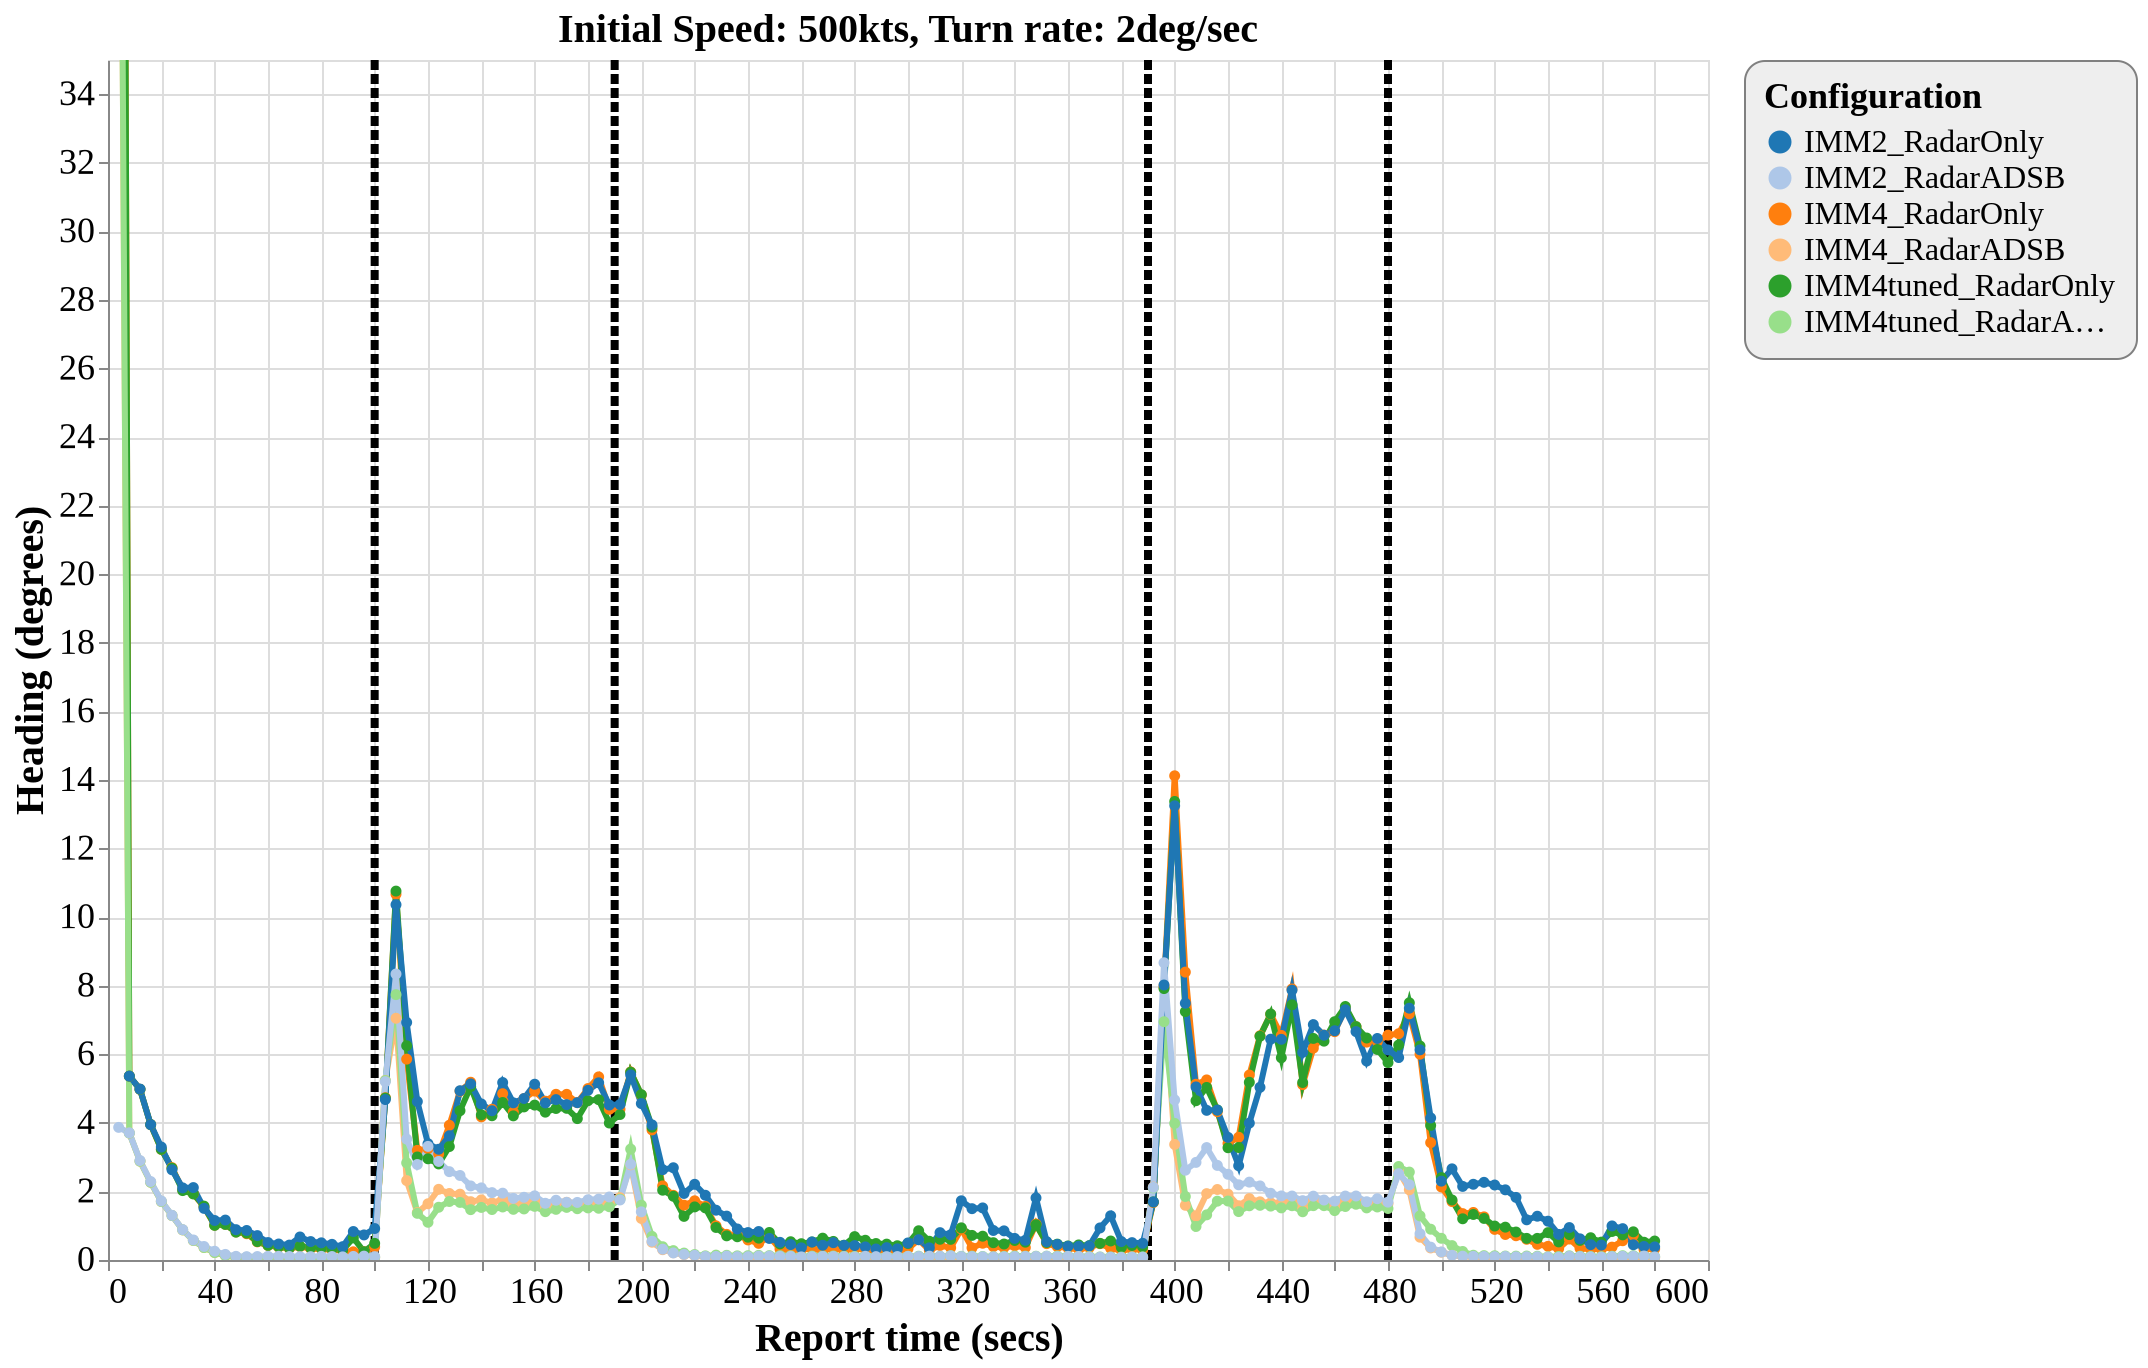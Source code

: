 {
  "config": {
    "view": {
      "continuousWidth": 800,
      "continuousHeight": 600
    },
    "axisX": {
      "labelFontSize": 18,
      "titleFontSize": 20
    },
    "axisY": {
      "labelFontSize": 18,
      "titleFontSize": 20
    },
    "font": "Times New Roman",
    "legend": {
      "cornerRadius": 10,
      "fillColor": "#EEEEEE",
      "labelFontSize": 16,
      "padding": 10,
      "strokeColor": "gray",
      "titleFontSize": 18
    },
    "title": {
      "fontSize": 20
    }
  },
  "layer": [
    {
      "data": {
        "name": "data-9743bcfa63245eddba7948af9f316eff"
      },
      "mark": {
        "type": "rule",
        "strokeDash": [
          5,
          2
        ],
        "strokeWidth": 4
      },
      "encoding": {
        "color": {
          "type": "nominal",
          "field": "color",
          "scale": null
        },
        "x": {
          "type": "quantitative",
          "field": "tt"
        }
      }
    },
    {
      "data": {
        "name": "data-4236564970a2306d68346947fa0c399b"
      },
      "mark": {
        "type": "line",
        "point": true,
        "strokeWidth": 3
      },
      "encoding": {
        "color": {
          "type": "ordinal",
          "field": "config",
          "scale": {
            "scheme": "category20"
          },
          "sort": [
            "IMM2_RadarOnly",
            "IMM2_RadarADSB",
            "IMM4_RadarOnly",
            "IMM4_RadarADSB",
            "IMM4tuned_RadarOnly",
            "IMM4tuned_RadarADSB"
          ],
          "title": "Configuration"
        },
        "x": {
          "type": "quantitative",
          "field": "time",
          "title": "Report time (secs)"
        },
        "y": {
          "type": "quantitative",
          "field": "rmse_hdg",
          "scale": {
            "domain": [
              0,
              35
            ],
            "zero": false
          },
          "title": "Heading (degrees)"
        }
      },
      "selection": {
        "selector135": {
          "type": "interval",
          "bind": "scales",
          "encodings": [
            "x",
            "y"
          ]
        }
      },
      "title": "Initial Speed: 500kts, Turn rate: 2deg/sec"
    }
  ],
  "$schema": "https://vega.github.io/schema/vega-lite/v4.8.1.json",
  "datasets": {
    "data-9743bcfa63245eddba7948af9f316eff": [
      {
        "tt": 100,
        "color": "black"
      },
      {
        "tt": 190,
        "color": "black"
      },
      {
        "tt": 390,
        "color": "black"
      },
      {
        "tt": 480,
        "color": "black"
      }
    ],
    "data-4236564970a2306d68346947fa0c399b": [
      {
        "scenario": "turns_new_10",
        "config": "IMM4_RadarOnly",
        "time": 4,
        "rmse_hdg": 90.0,
        "rmse_tr": 0.0,
        "p_uni": 0.0,
        "p_turn": 0.0
      },
      {
        "scenario": "turns_new_10",
        "config": "IMM4_RadarOnly",
        "time": 8,
        "rmse_hdg": 5.363223993545138,
        "rmse_tr": 0.0,
        "p_uni": 0.958451851851852,
        "p_turn": 0.0140049382716049
      },
      {
        "scenario": "turns_new_10",
        "config": "IMM4_RadarOnly",
        "time": 12,
        "rmse_hdg": 4.979041941362429,
        "rmse_tr": 0.0002908872369413,
        "p_uni": 0.9168413461538462,
        "p_turn": 0.0287317307692307
      },
      {
        "scenario": "turns_new_10",
        "config": "IMM4_RadarOnly",
        "time": 16,
        "rmse_hdg": 3.949260849989687,
        "rmse_tr": 0.0023797380429688,
        "p_uni": 0.885609009009009,
        "p_turn": 0.0401837837837837
      },
      {
        "scenario": "turns_new_10",
        "config": "IMM4_RadarOnly",
        "time": 20,
        "rmse_hdg": 3.226769064635898,
        "rmse_tr": 0.0061015097355188,
        "p_uni": 0.8578754385964912,
        "p_turn": 0.0506675438596491
      },
      {
        "scenario": "turns_new_10",
        "config": "IMM4_RadarOnly",
        "time": 24,
        "rmse_hdg": 2.6933395043979167,
        "rmse_tr": 0.0158555983803828,
        "p_uni": 0.8288314049586777,
        "p_turn": 0.0609123966942148
      },
      {
        "scenario": "turns_new_10",
        "config": "IMM4_RadarOnly",
        "time": 28,
        "rmse_hdg": 2.052979195519471,
        "rmse_tr": 0.0164880025364589,
        "p_uni": 0.8320747967479675,
        "p_turn": 0.0578934959349593
      },
      {
        "scenario": "turns_new_10",
        "config": "IMM4_RadarOnly",
        "time": 32,
        "rmse_hdg": 1.935359343758592,
        "rmse_tr": 0.0382304485061639,
        "p_uni": 0.8149122807017545,
        "p_turn": 0.0646675438596491
      },
      {
        "scenario": "turns_new_10",
        "config": "IMM4_RadarOnly",
        "time": 36,
        "rmse_hdg": 1.5475695605417688,
        "rmse_tr": 0.0410422992192597,
        "p_uni": 0.8331951219512196,
        "p_turn": 0.0557227642276422
      },
      {
        "scenario": "turns_new_10",
        "config": "IMM4_RadarOnly",
        "time": 40,
        "rmse_hdg": 1.01616719230246,
        "rmse_tr": 0.030327022687444,
        "p_uni": 0.8415610169491525,
        "p_turn": 0.0526949152542372
      },
      {
        "scenario": "turns_new_10",
        "config": "IMM4_RadarOnly",
        "time": 44,
        "rmse_hdg": 1.03867626674377,
        "rmse_tr": 0.0216828459029623,
        "p_uni": 0.8440580645161291,
        "p_turn": 0.0506403225806451
      },
      {
        "scenario": "turns_new_10",
        "config": "IMM4_RadarOnly",
        "time": 48,
        "rmse_hdg": 0.817494155462213,
        "rmse_tr": 0.0171232382818262,
        "p_uni": 0.8540818181818183,
        "p_turn": 0.0459735537190082
      },
      {
        "scenario": "turns_new_10",
        "config": "IMM4_RadarOnly",
        "time": 52,
        "rmse_hdg": 0.7659104408602893,
        "rmse_tr": 0.0151800701551254,
        "p_uni": 0.8634675213675214,
        "p_turn": 0.0457230769230769
      },
      {
        "scenario": "turns_new_10",
        "config": "IMM4_RadarOnly",
        "time": 56,
        "rmse_hdg": 0.5295107175497018,
        "rmse_tr": 0.0133975967994263,
        "p_uni": 0.8676624000000001,
        "p_turn": 0.0442872
      },
      {
        "scenario": "turns_new_10",
        "config": "IMM4_RadarOnly",
        "time": 60,
        "rmse_hdg": 0.4253185081010858,
        "rmse_tr": 0.0094068990639849,
        "p_uni": 0.8664575,
        "p_turn": 0.0408633333333333
      },
      {
        "scenario": "turns_new_10",
        "config": "IMM4_RadarOnly",
        "time": 64,
        "rmse_hdg": 0.3778014006129205,
        "rmse_tr": 0.0089353658409638,
        "p_uni": 0.8708084745762711,
        "p_turn": 0.03985
      },
      {
        "scenario": "turns_new_10",
        "config": "IMM4_RadarOnly",
        "time": 68,
        "rmse_hdg": 0.3364865524801849,
        "rmse_tr": 0.0081363628237683,
        "p_uni": 0.8733392,
        "p_turn": 0.0393168
      },
      {
        "scenario": "turns_new_10",
        "config": "IMM4_RadarOnly",
        "time": 72,
        "rmse_hdg": 0.3930552594417097,
        "rmse_tr": 0.0110395088795888,
        "p_uni": 0.8619201680672269,
        "p_turn": 0.0456638655462184
      },
      {
        "scenario": "turns_new_10",
        "config": "IMM4_RadarOnly",
        "time": 76,
        "rmse_hdg": 0.3327861327782328,
        "rmse_tr": 0.0150085992300233,
        "p_uni": 0.8692627118644067,
        "p_turn": 0.0430161016949152
      },
      {
        "scenario": "turns_new_10",
        "config": "IMM4_RadarOnly",
        "time": 80,
        "rmse_hdg": 0.3200697238090063,
        "rmse_tr": 0.0118436438998496,
        "p_uni": 0.8698537190082645,
        "p_turn": 0.0413454545454545
      },
      {
        "scenario": "turns_new_10",
        "config": "IMM4_RadarOnly",
        "time": 84,
        "rmse_hdg": 0.2977734483607838,
        "rmse_tr": 0.0102422601902758,
        "p_uni": 0.8700424778761062,
        "p_turn": 0.0407079646017699
      },
      {
        "scenario": "turns_new_10",
        "config": "IMM4_RadarOnly",
        "time": 88,
        "rmse_hdg": 0.2687728464246465,
        "rmse_tr": 0.0125141968966027,
        "p_uni": 0.8613462809917355,
        "p_turn": 0.0418181818181818
      },
      {
        "scenario": "turns_new_10",
        "config": "IMM4_RadarOnly",
        "time": 92,
        "rmse_hdg": 0.239480369670725,
        "rmse_tr": 0.0157017487960493,
        "p_uni": 0.8619016949152543,
        "p_turn": 0.0430966101694915
      },
      {
        "scenario": "turns_new_10",
        "config": "IMM4_RadarOnly",
        "time": 96,
        "rmse_hdg": 0.2399198584143016,
        "rmse_tr": 0.017626032127141,
        "p_uni": 0.8655478632478631,
        "p_turn": 0.0464837606837606
      },
      {
        "scenario": "turns_new_10",
        "config": "IMM4_RadarOnly",
        "time": 100,
        "rmse_hdg": 0.3804074605808529,
        "rmse_tr": 0.01576161294484,
        "p_uni": 0.8758139344262295,
        "p_turn": 0.0407762295081967
      },
      {
        "scenario": "turns_new_10",
        "config": "IMM4_RadarOnly",
        "time": 104,
        "rmse_hdg": 4.73409081977909,
        "rmse_tr": 1.9973257171569856,
        "p_uni": 0.8684666666666666,
        "p_turn": 0.0440441666666666
      },
      {
        "scenario": "turns_new_10",
        "config": "IMM4_RadarOnly",
        "time": 108,
        "rmse_hdg": 10.668846952229009,
        "rmse_tr": 1.9125442020585004,
        "p_uni": 0.6211646551724137,
        "p_turn": 0.2585612068965517
      },
      {
        "scenario": "turns_new_10",
        "config": "IMM4_RadarOnly",
        "time": 112,
        "rmse_hdg": 5.858170008891592,
        "rmse_tr": 1.483964137464936,
        "p_uni": 0.0611008547008547,
        "p_turn": 0.8755299145299145
      },
      {
        "scenario": "turns_new_10",
        "config": "IMM4_RadarOnly",
        "time": 116,
        "rmse_hdg": 3.1975217388367083,
        "rmse_tr": 0.9533502821628574,
        "p_uni": 0.0510933333333333,
        "p_turn": 0.9088258333333332
      },
      {
        "scenario": "turns_new_10",
        "config": "IMM4_RadarOnly",
        "time": 120,
        "rmse_hdg": 3.2464609484121656,
        "rmse_tr": 0.5146923401834131,
        "p_uni": 0.0743773913043478,
        "p_turn": 0.866104347826087
      },
      {
        "scenario": "turns_new_10",
        "config": "IMM4_RadarOnly",
        "time": 124,
        "rmse_hdg": 3.0881475148045103,
        "rmse_tr": 0.3164815967673902,
        "p_uni": 0.1018453781512605,
        "p_turn": 0.8129268907563025
      },
      {
        "scenario": "turns_new_10",
        "config": "IMM4_RadarOnly",
        "time": 128,
        "rmse_hdg": 3.929379061303933,
        "rmse_tr": 0.2586161599545843,
        "p_uni": 0.1183198275862068,
        "p_turn": 0.7938310344827586
      },
      {
        "scenario": "turns_new_10",
        "config": "IMM4_RadarOnly",
        "time": 132,
        "rmse_hdg": 4.9240936062277045,
        "rmse_tr": 0.2707948868494412,
        "p_uni": 0.1020338842975206,
        "p_turn": 0.8345785123966941
      },
      {
        "scenario": "turns_new_10",
        "config": "IMM4_RadarOnly",
        "time": 136,
        "rmse_hdg": 5.184389356089798,
        "rmse_tr": 0.2458704607533698,
        "p_uni": 0.0849595041322314,
        "p_turn": 0.85649173553719
      },
      {
        "scenario": "turns_new_10",
        "config": "IMM4_RadarOnly",
        "time": 140,
        "rmse_hdg": 4.175127802644688,
        "rmse_tr": 0.1872003358704251,
        "p_uni": 0.0750458333333333,
        "p_turn": 0.8723766666666666
      },
      {
        "scenario": "turns_new_10",
        "config": "IMM4_RadarOnly",
        "time": 144,
        "rmse_hdg": 4.395196912987132,
        "rmse_tr": 0.1831268531891878,
        "p_uni": 0.0921418803418803,
        "p_turn": 0.8473393162393162
      },
      {
        "scenario": "turns_new_10",
        "config": "IMM4_RadarOnly",
        "time": 148,
        "rmse_hdg": 4.8506086141696825,
        "rmse_tr": 0.2351676386197052,
        "p_uni": 0.105165873015873,
        "p_turn": 0.8290579365079365
      },
      {
        "scenario": "turns_new_10",
        "config": "IMM4_RadarOnly",
        "time": 152,
        "rmse_hdg": 4.316417358221281,
        "rmse_tr": 0.1876183213688746,
        "p_uni": 0.0950646017699115,
        "p_turn": 0.8456893805309734
      },
      {
        "scenario": "turns_new_10",
        "config": "IMM4_RadarOnly",
        "time": 156,
        "rmse_hdg": 4.706716404227855,
        "rmse_tr": 0.1969457548281444,
        "p_uni": 0.1035913793103448,
        "p_turn": 0.8317396551724138
      },
      {
        "scenario": "turns_new_10",
        "config": "IMM4_RadarOnly",
        "time": 160,
        "rmse_hdg": 4.92687847610104,
        "rmse_tr": 0.2256137558979808,
        "p_uni": 0.115648031496063,
        "p_turn": 0.8121488188976378
      },
      {
        "scenario": "turns_new_10",
        "config": "IMM4_RadarOnly",
        "time": 164,
        "rmse_hdg": 4.631504713441475,
        "rmse_tr": 0.2115588668530443,
        "p_uni": 0.0934774774774774,
        "p_turn": 0.8347225225225225
      },
      {
        "scenario": "turns_new_10",
        "config": "IMM4_RadarOnly",
        "time": 168,
        "rmse_hdg": 4.833033287777899,
        "rmse_tr": 0.2034813595276326,
        "p_uni": 0.1202051282051282,
        "p_turn": 0.8087897435897435
      },
      {
        "scenario": "turns_new_10",
        "config": "IMM4_RadarOnly",
        "time": 172,
        "rmse_hdg": 4.832159990018742,
        "rmse_tr": 0.2189911773927481,
        "p_uni": 0.105325,
        "p_turn": 0.8271991379310345
      },
      {
        "scenario": "turns_new_10",
        "config": "IMM4_RadarOnly",
        "time": 176,
        "rmse_hdg": 4.588868198661872,
        "rmse_tr": 0.2184141221648956,
        "p_uni": 0.1094964601769911,
        "p_turn": 0.8216176991150442
      },
      {
        "scenario": "turns_new_10",
        "config": "IMM4_RadarOnly",
        "time": 180,
        "rmse_hdg": 5.000534156440662,
        "rmse_tr": 0.2046119881035216,
        "p_uni": 0.1327927927927928,
        "p_turn": 0.7722063063063063
      },
      {
        "scenario": "turns_new_10",
        "config": "IMM4_RadarOnly",
        "time": 184,
        "rmse_hdg": 5.340858752063335,
        "rmse_tr": 0.230423403023688,
        "p_uni": 0.1067228813559321,
        "p_turn": 0.8243576271186441
      },
      {
        "scenario": "turns_new_10",
        "config": "IMM4_RadarOnly",
        "time": 188,
        "rmse_hdg": 4.39515863157375,
        "rmse_tr": 0.1916713296866623,
        "p_uni": 0.0974642201834862,
        "p_turn": 0.8352311926605505
      },
      {
        "scenario": "turns_new_10",
        "config": "IMM4_RadarOnly",
        "time": 192,
        "rmse_hdg": 4.397986342420216,
        "rmse_tr": 1.4709355954016723,
        "p_uni": 0.112105737704918,
        "p_turn": 0.8163327868852459
      },
      {
        "scenario": "turns_new_10",
        "config": "IMM4_RadarOnly",
        "time": 196,
        "rmse_hdg": 5.48483831814091,
        "rmse_tr": 1.8751420379962025,
        "p_uni": 0.1525605504587156,
        "p_turn": 0.7580761467889908
      },
      {
        "scenario": "turns_new_10",
        "config": "IMM4_RadarOnly",
        "time": 200,
        "rmse_hdg": 4.810577909298275,
        "rmse_tr": 1.5157342819806603,
        "p_uni": 0.27578125,
        "p_turn": 0.5829258928571429
      },
      {
        "scenario": "turns_new_10",
        "config": "IMM4_RadarOnly",
        "time": 204,
        "rmse_hdg": 3.794027420538312,
        "rmse_tr": 1.1234722923574552,
        "p_uni": 0.4178889830508474,
        "p_turn": 0.4213872881355932
      },
      {
        "scenario": "turns_new_10",
        "config": "IMM4_RadarOnly",
        "time": 208,
        "rmse_hdg": 2.160685900199757,
        "rmse_tr": 0.7389534848666797,
        "p_uni": 0.5520406779661017,
        "p_turn": 0.2657186440677966
      },
      {
        "scenario": "turns_new_10",
        "config": "IMM4_RadarOnly",
        "time": 212,
        "rmse_hdg": 1.886463181017149,
        "rmse_tr": 0.4883261995497135,
        "p_uni": 0.6473008333333333,
        "p_turn": 0.1795066666666666
      },
      {
        "scenario": "turns_new_10",
        "config": "IMM4_RadarOnly",
        "time": 216,
        "rmse_hdg": 1.5988584097054128,
        "rmse_tr": 0.3309088373868463,
        "p_uni": 0.7156348214285714,
        "p_turn": 0.1245089285714285
      },
      {
        "scenario": "turns_new_10",
        "config": "IMM4_RadarOnly",
        "time": 220,
        "rmse_hdg": 1.7266588642037357,
        "rmse_tr": 0.2357461634541129,
        "p_uni": 0.7617200000000001,
        "p_turn": 0.0942408333333333
      },
      {
        "scenario": "turns_new_10",
        "config": "IMM4_RadarOnly",
        "time": 224,
        "rmse_hdg": 1.5638194924474709,
        "rmse_tr": 0.1506543575690575,
        "p_uni": 0.7925173553719008,
        "p_turn": 0.077990909090909
      },
      {
        "scenario": "turns_new_10",
        "config": "IMM4_RadarOnly",
        "time": 228,
        "rmse_hdg": 0.996784052980313,
        "rmse_tr": 0.1050515772338061,
        "p_uni": 0.8303767241379311,
        "p_turn": 0.052276724137931
      },
      {
        "scenario": "turns_new_10",
        "config": "IMM4_RadarOnly",
        "time": 232,
        "rmse_hdg": 0.7478288784849543,
        "rmse_tr": 0.0701203459303063,
        "p_uni": 0.8381307086614174,
        "p_turn": 0.051623622047244
      },
      {
        "scenario": "turns_new_10",
        "config": "IMM4_RadarOnly",
        "time": 236,
        "rmse_hdg": 0.7303816750879957,
        "rmse_tr": 0.0472590538829655,
        "p_uni": 0.8460669565217391,
        "p_turn": 0.0454921739130434
      },
      {
        "scenario": "turns_new_10",
        "config": "IMM4_RadarOnly",
        "time": 240,
        "rmse_hdg": 0.585102668549174,
        "rmse_tr": 0.0393388209261336,
        "p_uni": 0.861175221238938,
        "p_turn": 0.0454495575221238
      },
      {
        "scenario": "turns_new_10",
        "config": "IMM4_RadarOnly",
        "time": 244,
        "rmse_hdg": 0.4852621611864721,
        "rmse_tr": 0.0275902070273045,
        "p_uni": 0.8638825396825397,
        "p_turn": 0.0432023809523809
      },
      {
        "scenario": "turns_new_10",
        "config": "IMM4_RadarOnly",
        "time": 248,
        "rmse_hdg": 0.6785165323591484,
        "rmse_tr": 0.0313106837823596,
        "p_uni": 0.8616135135135135,
        "p_turn": 0.0453666666666666
      },
      {
        "scenario": "turns_new_10",
        "config": "IMM4_RadarOnly",
        "time": 252,
        "rmse_hdg": 0.3193025185629694,
        "rmse_tr": 0.0283997258125762,
        "p_uni": 0.8744688524590164,
        "p_turn": 0.039033606557377
      },
      {
        "scenario": "turns_new_10",
        "config": "IMM4_RadarOnly",
        "time": 256,
        "rmse_hdg": 0.2808439661686432,
        "rmse_tr": 0.0310333839061528,
        "p_uni": 0.8501183333333333,
        "p_turn": 0.044255
      },
      {
        "scenario": "turns_new_10",
        "config": "IMM4_RadarOnly",
        "time": 260,
        "rmse_hdg": 0.3124008414109759,
        "rmse_tr": 0.0201577044233476,
        "p_uni": 0.8561580952380953,
        "p_turn": 0.0423580952380952
      },
      {
        "scenario": "turns_new_10",
        "config": "IMM4_RadarOnly",
        "time": 264,
        "rmse_hdg": 0.3197627468697916,
        "rmse_tr": 0.0160543524361108,
        "p_uni": 0.8468035714285714,
        "p_turn": 0.0455625
      },
      {
        "scenario": "turns_new_10",
        "config": "IMM4_RadarOnly",
        "time": 268,
        "rmse_hdg": 0.2819190191053689,
        "rmse_tr": 0.0150108738364338,
        "p_uni": 0.8554041666666666,
        "p_turn": 0.0450975
      },
      {
        "scenario": "turns_new_10",
        "config": "IMM4_RadarOnly",
        "time": 272,
        "rmse_hdg": 0.3311976628720268,
        "rmse_tr": 0.012793290752902,
        "p_uni": 0.8547936936936936,
        "p_turn": 0.0460945945945946
      },
      {
        "scenario": "turns_new_10",
        "config": "IMM4_RadarOnly",
        "time": 276,
        "rmse_hdg": 0.2844263712382129,
        "rmse_tr": 0.0106994407698199,
        "p_uni": 0.8769065573770493,
        "p_turn": 0.0366180327868852
      },
      {
        "scenario": "turns_new_10",
        "config": "IMM4_RadarOnly",
        "time": 280,
        "rmse_hdg": 0.3237016022090844,
        "rmse_tr": 0.0151744731824085,
        "p_uni": 0.8545609090909091,
        "p_turn": 0.0485372727272727
      },
      {
        "scenario": "turns_new_10",
        "config": "IMM4_RadarOnly",
        "time": 284,
        "rmse_hdg": 0.307132920134964,
        "rmse_tr": 0.0136037256423139,
        "p_uni": 0.8741522522522522,
        "p_turn": 0.0406297297297297
      },
      {
        "scenario": "turns_new_10",
        "config": "IMM4_RadarOnly",
        "time": 288,
        "rmse_hdg": 0.2628501066604864,
        "rmse_tr": 0.009368745532735,
        "p_uni": 0.8690446428571429,
        "p_turn": 0.0409892857142857
      },
      {
        "scenario": "turns_new_10",
        "config": "IMM4_RadarOnly",
        "time": 292,
        "rmse_hdg": 0.2900014863219944,
        "rmse_tr": 0.0082656017575124,
        "p_uni": 0.8848637931034482,
        "p_turn": 0.0362681034482758
      },
      {
        "scenario": "turns_new_10",
        "config": "IMM4_RadarOnly",
        "time": 296,
        "rmse_hdg": 0.2664776629055169,
        "rmse_tr": 0.0072998169556644,
        "p_uni": 0.880353448275862,
        "p_turn": 0.0375086206896551
      },
      {
        "scenario": "turns_new_10",
        "config": "IMM4_RadarOnly",
        "time": 300,
        "rmse_hdg": 0.3272719000337841,
        "rmse_tr": 0.0085739430835526,
        "p_uni": 0.8822862068965518,
        "p_turn": 0.0392612068965517
      },
      {
        "scenario": "turns_new_10",
        "config": "IMM4_RadarOnly",
        "time": 304,
        "rmse_hdg": 0.59150313738683,
        "rmse_tr": 0.023641017158906,
        "p_uni": 0.8587692307692307,
        "p_turn": 0.0535817307692307
      },
      {
        "scenario": "turns_new_10",
        "config": "IMM4_RadarOnly",
        "time": 308,
        "rmse_hdg": 0.2855772854498603,
        "rmse_tr": 0.0167107644685336,
        "p_uni": 0.8730201754385964,
        "p_turn": 0.0426087719298245
      },
      {
        "scenario": "turns_new_10",
        "config": "IMM4_RadarOnly",
        "time": 312,
        "rmse_hdg": 0.4237561778258994,
        "rmse_tr": 0.0144528361813247,
        "p_uni": 0.8657280701754386,
        "p_turn": 0.0462429824561403
      },
      {
        "scenario": "turns_new_10",
        "config": "IMM4_RadarOnly",
        "time": 316,
        "rmse_hdg": 0.3554944666087993,
        "rmse_tr": 0.0137366075129528,
        "p_uni": 0.8764587719298246,
        "p_turn": 0.040838596491228
      },
      {
        "scenario": "turns_new_10",
        "config": "IMM4_RadarOnly",
        "time": 320,
        "rmse_hdg": 0.9073112125195204,
        "rmse_tr": 0.0427209124859987,
        "p_uni": 0.8732027272727273,
        "p_turn": 0.04727
      },
      {
        "scenario": "turns_new_10",
        "config": "IMM4_RadarOnly",
        "time": 324,
        "rmse_hdg": 0.3541885790783602,
        "rmse_tr": 0.0277306364549787,
        "p_uni": 0.8797522522522523,
        "p_turn": 0.0418819819819819
      },
      {
        "scenario": "turns_new_10",
        "config": "IMM4_RadarOnly",
        "time": 328,
        "rmse_hdg": 0.4884939260517751,
        "rmse_tr": 0.0283103802796597,
        "p_uni": 0.8571596491228071,
        "p_turn": 0.0478578947368421
      },
      {
        "scenario": "turns_new_10",
        "config": "IMM4_RadarOnly",
        "time": 332,
        "rmse_hdg": 0.3896591256909519,
        "rmse_tr": 0.0150217619916351,
        "p_uni": 0.8717567567567568,
        "p_turn": 0.0380387387387387
      },
      {
        "scenario": "turns_new_10",
        "config": "IMM4_RadarOnly",
        "time": 336,
        "rmse_hdg": 0.3615410983719101,
        "rmse_tr": 0.0112730220278781,
        "p_uni": 0.8751435897435897,
        "p_turn": 0.0399666666666666
      },
      {
        "scenario": "turns_new_10",
        "config": "IMM4_RadarOnly",
        "time": 340,
        "rmse_hdg": 0.4164573833380242,
        "rmse_tr": 0.0115858925414879,
        "p_uni": 0.8679017094017094,
        "p_turn": 0.0442111111111111
      },
      {
        "scenario": "turns_new_10",
        "config": "IMM4_RadarOnly",
        "time": 344,
        "rmse_hdg": 0.3613571524083043,
        "rmse_tr": 0.010370477651617,
        "p_uni": 0.8740428571428571,
        "p_turn": 0.0405747899159663
      },
      {
        "scenario": "turns_new_10",
        "config": "IMM4_RadarOnly",
        "time": 348,
        "rmse_hdg": 1.049285892860357,
        "rmse_tr": 0.051513832664171,
        "p_uni": 0.8609265486725663,
        "p_turn": 0.0527725663716814
      },
      {
        "scenario": "turns_new_10",
        "config": "IMM4_RadarOnly",
        "time": 352,
        "rmse_hdg": 0.4765563795669779,
        "rmse_tr": 0.0267321056051608,
        "p_uni": 0.8686700854700855,
        "p_turn": 0.0435444444444444
      },
      {
        "scenario": "turns_new_10",
        "config": "IMM4_RadarOnly",
        "time": 356,
        "rmse_hdg": 0.3896264878059484,
        "rmse_tr": 0.0146275493504551,
        "p_uni": 0.8753168,
        "p_turn": 0.038692
      },
      {
        "scenario": "turns_new_10",
        "config": "IMM4_RadarOnly",
        "time": 360,
        "rmse_hdg": 0.3482682246523809,
        "rmse_tr": 0.0156992104923793,
        "p_uni": 0.8745268907563026,
        "p_turn": 0.0422512605042016
      },
      {
        "scenario": "turns_new_10",
        "config": "IMM4_RadarOnly",
        "time": 364,
        "rmse_hdg": 0.313646096538556,
        "rmse_tr": 0.0147250476069528,
        "p_uni": 0.8659738738738738,
        "p_turn": 0.0434621621621621
      },
      {
        "scenario": "turns_new_10",
        "config": "IMM4_RadarOnly",
        "time": 368,
        "rmse_hdg": 0.3637475878852094,
        "rmse_tr": 0.0106099807873385,
        "p_uni": 0.8852184615384615,
        "p_turn": 0.0355984615384615
      },
      {
        "scenario": "turns_new_10",
        "config": "IMM4_RadarOnly",
        "time": 372,
        "rmse_hdg": 0.4766205438891016,
        "rmse_tr": 0.0131515615585591,
        "p_uni": 0.8926657142857143,
        "p_turn": 0.0374114285714285
      },
      {
        "scenario": "turns_new_10",
        "config": "IMM4_RadarOnly",
        "time": 376,
        "rmse_hdg": 0.3373406556416159,
        "rmse_tr": 0.0110977301906567,
        "p_uni": 0.884123076923077,
        "p_turn": 0.0369692307692307
      },
      {
        "scenario": "turns_new_10",
        "config": "IMM4_RadarOnly",
        "time": 380,
        "rmse_hdg": 0.2804101473667976,
        "rmse_tr": 0.0088341180539454,
        "p_uni": 0.9019134328358208,
        "p_turn": 0.0295253731343283
      },
      {
        "scenario": "turns_new_10",
        "config": "IMM4_RadarOnly",
        "time": 384,
        "rmse_hdg": 0.3202299521003999,
        "rmse_tr": 0.0082809520386647,
        "p_uni": 0.9080138888888888,
        "p_turn": 0.0279388888888888
      },
      {
        "scenario": "turns_new_10",
        "config": "IMM4_RadarOnly",
        "time": 388,
        "rmse_hdg": 0.2936190766318859,
        "rmse_tr": 0.0066427261580476,
        "p_uni": 0.9215067567567568,
        "p_turn": 0.0241432432432432
      },
      {
        "scenario": "turns_new_10",
        "config": "IMM4_RadarOnly",
        "time": 392,
        "rmse_hdg": 1.6763068043840437,
        "rmse_tr": 1.4353906728789478,
        "p_uni": 0.9231515151515152,
        "p_turn": 0.0232575757575757
      },
      {
        "scenario": "turns_new_10",
        "config": "IMM4_RadarOnly",
        "time": 396,
        "rmse_hdg": 7.957765366133168,
        "rmse_tr": 1.995426449802505,
        "p_uni": 0.9084928571428572,
        "p_turn": 0.0280999999999999
      },
      {
        "scenario": "turns_new_10",
        "config": "IMM4_RadarOnly",
        "time": 400,
        "rmse_hdg": 14.12238708746574,
        "rmse_tr": 1.9134559624958605,
        "p_uni": 0.5896164383561644,
        "p_turn": 0.2044054794520547
      },
      {
        "scenario": "turns_new_10",
        "config": "IMM4_RadarOnly",
        "time": 404,
        "rmse_hdg": 8.396958163055993,
        "rmse_tr": 1.5189477797494009,
        "p_uni": 0.0625887323943661,
        "p_turn": 0.7158014084507042
      },
      {
        "scenario": "turns_new_10",
        "config": "IMM4_RadarOnly",
        "time": 408,
        "rmse_hdg": 5.126851402202589,
        "rmse_tr": 1.090134013657648,
        "p_uni": 0.030116,
        "p_turn": 0.9204546666666666
      },
      {
        "scenario": "turns_new_10",
        "config": "IMM4_RadarOnly",
        "time": 412,
        "rmse_hdg": 5.252715149877977,
        "rmse_tr": 0.7854170189373054,
        "p_uni": 0.0596439393939393,
        "p_turn": 0.9014560606060604
      },
      {
        "scenario": "turns_new_10",
        "config": "IMM4_RadarOnly",
        "time": 416,
        "rmse_hdg": 4.326660476723945,
        "rmse_tr": 0.6050958110608436,
        "p_uni": 0.1057154929577464,
        "p_turn": 0.8183577464788733
      },
      {
        "scenario": "turns_new_10",
        "config": "IMM4_RadarOnly",
        "time": 420,
        "rmse_hdg": 3.39931457154792,
        "rmse_tr": 0.510578882319297,
        "p_uni": 0.072312676056338,
        "p_turn": 0.8662830985915493
      },
      {
        "scenario": "turns_new_10",
        "config": "IMM4_RadarOnly",
        "time": 424,
        "rmse_hdg": 3.579757351154245,
        "rmse_tr": 0.3988021138359224,
        "p_uni": 0.0542,
        "p_turn": 0.9015185714285714
      },
      {
        "scenario": "turns_new_10",
        "config": "IMM4_RadarOnly",
        "time": 428,
        "rmse_hdg": 5.394640672592465,
        "rmse_tr": 0.3476229312935369,
        "p_uni": 0.0573513888888888,
        "p_turn": 0.8975805555555555
      },
      {
        "scenario": "turns_new_10",
        "config": "IMM4_RadarOnly",
        "time": 432,
        "rmse_hdg": 6.539879994740424,
        "rmse_tr": 0.2903974517794535,
        "p_uni": 0.0590136363636363,
        "p_turn": 0.89735
      },
      {
        "scenario": "turns_new_10",
        "config": "IMM4_RadarOnly",
        "time": 436,
        "rmse_hdg": 7.165933248512915,
        "rmse_tr": 0.2740389052149868,
        "p_uni": 0.0626614285714285,
        "p_turn": 0.8822485714285714
      },
      {
        "scenario": "turns_new_10",
        "config": "IMM4_RadarOnly",
        "time": 440,
        "rmse_hdg": 6.551004682265666,
        "rmse_tr": 0.2231083599210631,
        "p_uni": 0.0541866666666666,
        "p_turn": 0.9030653333333334
      },
      {
        "scenario": "turns_new_10",
        "config": "IMM4_RadarOnly",
        "time": 444,
        "rmse_hdg": 7.905369860863073,
        "rmse_tr": 0.2450635105954212,
        "p_uni": 0.0721154929577464,
        "p_turn": 0.8608563380281691
      },
      {
        "scenario": "turns_new_10",
        "config": "IMM4_RadarOnly",
        "time": 448,
        "rmse_hdg": 5.114107149903532,
        "rmse_tr": 0.1963397912067523,
        "p_uni": 0.0491097222222222,
        "p_turn": 0.9100847222222224
      },
      {
        "scenario": "turns_new_10",
        "config": "IMM4_RadarOnly",
        "time": 452,
        "rmse_hdg": 6.179260936541413,
        "rmse_tr": 0.2223747737491822,
        "p_uni": 0.056696,
        "p_turn": 0.8928066666666666
      },
      {
        "scenario": "turns_new_10",
        "config": "IMM4_RadarOnly",
        "time": 456,
        "rmse_hdg": 6.559818761179011,
        "rmse_tr": 0.2541944664507737,
        "p_uni": 0.0618983870967741,
        "p_turn": 0.885208064516129
      },
      {
        "scenario": "turns_new_10",
        "config": "IMM4_RadarOnly",
        "time": 460,
        "rmse_hdg": 6.659330990412377,
        "rmse_tr": 0.2286552342137247,
        "p_uni": 0.0792013333333333,
        "p_turn": 0.8639266666666666
      },
      {
        "scenario": "turns_new_10",
        "config": "IMM4_RadarOnly",
        "time": 464,
        "rmse_hdg": 7.332575348220658,
        "rmse_tr": 0.2606810843412566,
        "p_uni": 0.084444,
        "p_turn": 0.8619559999999999
      },
      {
        "scenario": "turns_new_10",
        "config": "IMM4_RadarOnly",
        "time": 468,
        "rmse_hdg": 6.804410087806543,
        "rmse_tr": 0.2238861825875442,
        "p_uni": 0.0901884057971014,
        "p_turn": 0.8526521739130435
      },
      {
        "scenario": "turns_new_10",
        "config": "IMM4_RadarOnly",
        "time": 472,
        "rmse_hdg": 6.354487970779131,
        "rmse_tr": 0.2577692092603739,
        "p_uni": 0.0997281553398058,
        "p_turn": 0.834688349514563
      },
      {
        "scenario": "turns_new_10",
        "config": "IMM4_RadarOnly",
        "time": 476,
        "rmse_hdg": 6.369238142487241,
        "rmse_tr": 0.3533259354992619,
        "p_uni": 0.1355758928571428,
        "p_turn": 0.7609267857142857
      },
      {
        "scenario": "turns_new_10",
        "config": "IMM4_RadarOnly",
        "time": 480,
        "rmse_hdg": 6.559582340784796,
        "rmse_tr": 0.405045108709247,
        "p_uni": 0.1307116071428571,
        "p_turn": 0.7885196428571428
      },
      {
        "scenario": "turns_new_10",
        "config": "IMM4_RadarOnly",
        "time": 484,
        "rmse_hdg": 6.6003186052687575,
        "rmse_tr": 2.143080752246729,
        "p_uni": 0.1833333333333333,
        "p_turn": 0.712210569105691
      },
      {
        "scenario": "turns_new_10",
        "config": "IMM4_RadarOnly",
        "time": 488,
        "rmse_hdg": 7.180064066566537,
        "rmse_tr": 1.820732506820072,
        "p_uni": 0.2780182608695652,
        "p_turn": 0.5786226086956522
      },
      {
        "scenario": "turns_new_10",
        "config": "IMM4_RadarOnly",
        "time": 492,
        "rmse_hdg": 6.002449923551696,
        "rmse_tr": 1.4290919881198954,
        "p_uni": 0.4226694915254237,
        "p_turn": 0.4036330508474576
      },
      {
        "scenario": "turns_new_10",
        "config": "IMM4_RadarOnly",
        "time": 496,
        "rmse_hdg": 3.4228943720706524,
        "rmse_tr": 0.9845188025655184,
        "p_uni": 0.5705252100840336,
        "p_turn": 0.2407991596638655
      },
      {
        "scenario": "turns_new_10",
        "config": "IMM4_RadarOnly",
        "time": 500,
        "rmse_hdg": 2.1305874022370976,
        "rmse_tr": 0.6976161532830418,
        "p_uni": 0.6577321428571429,
        "p_turn": 0.1640285714285714
      },
      {
        "scenario": "turns_new_10",
        "config": "IMM4_RadarOnly",
        "time": 504,
        "rmse_hdg": 1.704502645434346,
        "rmse_tr": 0.4598494429295328,
        "p_uni": 0.7176617886178862,
        "p_turn": 0.1189585365853658
      },
      {
        "scenario": "turns_new_10",
        "config": "IMM4_RadarOnly",
        "time": 508,
        "rmse_hdg": 1.3523999830988294,
        "rmse_tr": 0.3016856288513959,
        "p_uni": 0.7745033613445378,
        "p_turn": 0.0875126050420168
      },
      {
        "scenario": "turns_new_10",
        "config": "IMM4_RadarOnly",
        "time": 512,
        "rmse_hdg": 1.386793298287064,
        "rmse_tr": 0.2020095880204054,
        "p_uni": 0.7837521739130435,
        "p_turn": 0.081031304347826
      },
      {
        "scenario": "turns_new_10",
        "config": "IMM4_RadarOnly",
        "time": 516,
        "rmse_hdg": 1.2581534087701711,
        "rmse_tr": 0.1380932278939265,
        "p_uni": 0.8003442622950819,
        "p_turn": 0.0613663934426229
      },
      {
        "scenario": "turns_new_10",
        "config": "IMM4_RadarOnly",
        "time": 520,
        "rmse_hdg": 0.8922326660881589,
        "rmse_tr": 0.0853914230495943,
        "p_uni": 0.8306382608695652,
        "p_turn": 0.0576539130434782
      },
      {
        "scenario": "turns_new_10",
        "config": "IMM4_RadarOnly",
        "time": 524,
        "rmse_hdg": 0.7439582041511541,
        "rmse_tr": 0.0736242147666105,
        "p_uni": 0.8446642857142858,
        "p_turn": 0.0527261904761904
      },
      {
        "scenario": "turns_new_10",
        "config": "IMM4_RadarOnly",
        "time": 528,
        "rmse_hdg": 0.7076423016741192,
        "rmse_tr": 0.0481420637809052,
        "p_uni": 0.8571,
        "p_turn": 0.0470813559322033
      },
      {
        "scenario": "turns_new_10",
        "config": "IMM4_RadarOnly",
        "time": 532,
        "rmse_hdg": 0.6038183821775079,
        "rmse_tr": 0.0327322676351305,
        "p_uni": 0.8657134453781513,
        "p_turn": 0.0431991596638655
      },
      {
        "scenario": "turns_new_10",
        "config": "IMM4_RadarOnly",
        "time": 536,
        "rmse_hdg": 0.4560984613563313,
        "rmse_tr": 0.02143545073907,
        "p_uni": 0.8619411290322581,
        "p_turn": 0.0435395161290322
      },
      {
        "scenario": "turns_new_10",
        "config": "IMM4_RadarOnly",
        "time": 540,
        "rmse_hdg": 0.3989621953686009,
        "rmse_tr": 0.0170214717342537,
        "p_uni": 0.8554700000000001,
        "p_turn": 0.04866
      },
      {
        "scenario": "turns_new_10",
        "config": "IMM4_RadarOnly",
        "time": 544,
        "rmse_hdg": 0.330333165153,
        "rmse_tr": 0.0174173309283215,
        "p_uni": 0.8682883333333333,
        "p_turn": 0.0403325
      },
      {
        "scenario": "turns_new_10",
        "config": "IMM4_RadarOnly",
        "time": 548,
        "rmse_hdg": 0.6116201163031408,
        "rmse_tr": 0.0181877499982818,
        "p_uni": 0.8574325,
        "p_turn": 0.049145
      },
      {
        "scenario": "turns_new_10",
        "config": "IMM4_RadarOnly",
        "time": 552,
        "rmse_hdg": 0.3382973277565363,
        "rmse_tr": 0.0130131175937281,
        "p_uni": 0.8600795081967213,
        "p_turn": 0.0415213114754098
      },
      {
        "scenario": "turns_new_10",
        "config": "IMM4_RadarOnly",
        "time": 556,
        "rmse_hdg": 0.3171585031636894,
        "rmse_tr": 0.0129162750547641,
        "p_uni": 0.8685532258064516,
        "p_turn": 0.0427290322580645
      },
      {
        "scenario": "turns_new_10",
        "config": "IMM4_RadarOnly",
        "time": 560,
        "rmse_hdg": 0.3184766089171239,
        "rmse_tr": 0.0156814769058503,
        "p_uni": 0.8721188034188033,
        "p_turn": 0.0405752136752136
      },
      {
        "scenario": "turns_new_10",
        "config": "IMM4_RadarOnly",
        "time": 564,
        "rmse_hdg": 0.3754190640926628,
        "rmse_tr": 0.0278283050400758,
        "p_uni": 0.8635903508771929,
        "p_turn": 0.0497938596491228
      },
      {
        "scenario": "turns_new_10",
        "config": "IMM4_RadarOnly",
        "time": 568,
        "rmse_hdg": 0.5617469870140419,
        "rmse_tr": 0.0330486628005313,
        "p_uni": 0.8630717741935484,
        "p_turn": 0.045991129032258
      },
      {
        "scenario": "turns_new_10",
        "config": "IMM4_RadarOnly",
        "time": 572,
        "rmse_hdg": 0.7217187583135797,
        "rmse_tr": 0.045679128676127,
        "p_uni": 0.8549915254237288,
        "p_turn": 0.0485466101694915
      },
      {
        "scenario": "turns_new_10",
        "config": "IMM4_RadarOnly",
        "time": 576,
        "rmse_hdg": 0.3106674841599709,
        "rmse_tr": 0.0229050641624448,
        "p_uni": 0.8628383928571429,
        "p_turn": 0.0436223214285714
      },
      {
        "scenario": "turns_new_10",
        "config": "IMM4_RadarOnly",
        "time": 580,
        "rmse_hdg": 0.3233928367006119,
        "rmse_tr": 0.0196981964425535,
        "p_uni": 0.8617154471544716,
        "p_turn": 0.0460341463414634
      },
      {
        "scenario": "turns_new_10",
        "config": "IMM4_RadarADSB",
        "time": 4,
        "rmse_hdg": 54.05498304109469,
        "rmse_tr": 0.0,
        "p_uni": 0.6003421348314607,
        "p_turn": 0.0137370786516853
      },
      {
        "scenario": "turns_new_10",
        "config": "IMM4_RadarADSB",
        "time": 8,
        "rmse_hdg": 3.701915700838568,
        "rmse_tr": 0.0001761907076653,
        "p_uni": 0.8787482014388489,
        "p_turn": 0.043255035971223
      },
      {
        "scenario": "turns_new_10",
        "config": "IMM4_RadarADSB",
        "time": 12,
        "rmse_hdg": 2.8823086679481413,
        "rmse_tr": 0.0016278120244581,
        "p_uni": 0.7990478827361563,
        "p_turn": 0.0745283387622149
      },
      {
        "scenario": "turns_new_10",
        "config": "IMM4_RadarADSB",
        "time": 16,
        "rmse_hdg": 2.2666290897146277,
        "rmse_tr": 0.0048032754562235,
        "p_uni": 0.7669021671826625,
        "p_turn": 0.0877157894736842
      },
      {
        "scenario": "turns_new_10",
        "config": "IMM4_RadarADSB",
        "time": 20,
        "rmse_hdg": 1.7055671508309755,
        "rmse_tr": 0.0080190526277932,
        "p_uni": 0.7690388012618297,
        "p_turn": 0.0860359621451104
      },
      {
        "scenario": "turns_new_10",
        "config": "IMM4_RadarADSB",
        "time": 24,
        "rmse_hdg": 1.2965811199532395,
        "rmse_tr": 0.0094685024528533,
        "p_uni": 0.7778860681114551,
        "p_turn": 0.0795792569659442
      },
      {
        "scenario": "turns_new_10",
        "config": "IMM4_RadarADSB",
        "time": 28,
        "rmse_hdg": 0.8779055969078154,
        "rmse_tr": 0.0071319670783939,
        "p_uni": 0.789134650455927,
        "p_turn": 0.0732158054711246
      },
      {
        "scenario": "turns_new_10",
        "config": "IMM4_RadarADSB",
        "time": 32,
        "rmse_hdg": 0.5700630023299067,
        "rmse_tr": 0.0054490121807654,
        "p_uni": 0.8002377708978329,
        "p_turn": 0.0695773993808049
      },
      {
        "scenario": "turns_new_10",
        "config": "IMM4_RadarADSB",
        "time": 36,
        "rmse_hdg": 0.3633821747668311,
        "rmse_tr": 0.0047687317464013,
        "p_uni": 0.8064891975308642,
        "p_turn": 0.0675820987654321
      },
      {
        "scenario": "turns_new_10",
        "config": "IMM4_RadarADSB",
        "time": 40,
        "rmse_hdg": 0.2175069177273656,
        "rmse_tr": 0.0042984960045618,
        "p_uni": 0.8108947530864197,
        "p_turn": 0.0661604938271605
      },
      {
        "scenario": "turns_new_10",
        "config": "IMM4_RadarADSB",
        "time": 44,
        "rmse_hdg": 0.1289833215873529,
        "rmse_tr": 0.0039599060934715,
        "p_uni": 0.8117562691131498,
        "p_turn": 0.065969113149847
      },
      {
        "scenario": "turns_new_10",
        "config": "IMM4_RadarADSB",
        "time": 48,
        "rmse_hdg": 0.081304027130187,
        "rmse_tr": 0.0037539070555646,
        "p_uni": 0.8126695924764891,
        "p_turn": 0.0652294670846395
      },
      {
        "scenario": "turns_new_10",
        "config": "IMM4_RadarADSB",
        "time": 52,
        "rmse_hdg": 0.075070337388049,
        "rmse_tr": 0.0032335935094144,
        "p_uni": 0.8155279365079365,
        "p_turn": 0.0638720634920635
      },
      {
        "scenario": "turns_new_10",
        "config": "IMM4_RadarADSB",
        "time": 56,
        "rmse_hdg": 0.0721651751193053,
        "rmse_tr": 0.0034731289927096,
        "p_uni": 0.8178228125,
        "p_turn": 0.0638074999999999
      },
      {
        "scenario": "turns_new_10",
        "config": "IMM4_RadarADSB",
        "time": 60,
        "rmse_hdg": 0.0780782588883807,
        "rmse_tr": 0.0032506344927841,
        "p_uni": 0.8184495268138802,
        "p_turn": 0.0629514195583596
      },
      {
        "scenario": "turns_new_10",
        "config": "IMM4_RadarADSB",
        "time": 64,
        "rmse_hdg": 0.0797809501071526,
        "rmse_tr": 0.0034362497726445,
        "p_uni": 0.81607125,
        "p_turn": 0.064254375
      },
      {
        "scenario": "turns_new_10",
        "config": "IMM4_RadarADSB",
        "time": 68,
        "rmse_hdg": 0.0735757816039302,
        "rmse_tr": 0.0034531172426647,
        "p_uni": 0.8171626168224299,
        "p_turn": 0.0637202492211838
      },
      {
        "scenario": "turns_new_10",
        "config": "IMM4_RadarADSB",
        "time": 72,
        "rmse_hdg": 0.0703893078148563,
        "rmse_tr": 0.0031009056121745,
        "p_uni": 0.8165258258258258,
        "p_turn": 0.0639978978978978
      },
      {
        "scenario": "turns_new_10",
        "config": "IMM4_RadarADSB",
        "time": 76,
        "rmse_hdg": 0.0706485111040007,
        "rmse_tr": 0.0030978340429364,
        "p_uni": 0.8139963636363637,
        "p_turn": 0.064780303030303
      },
      {
        "scenario": "turns_new_10",
        "config": "IMM4_RadarADSB",
        "time": 80,
        "rmse_hdg": 0.0759843380697747,
        "rmse_tr": 0.0034464127344524,
        "p_uni": 0.8128647239263803,
        "p_turn": 0.0652530674846625
      },
      {
        "scenario": "turns_new_10",
        "config": "IMM4_RadarADSB",
        "time": 84,
        "rmse_hdg": 0.0774517463078462,
        "rmse_tr": 0.0032097340447514,
        "p_uni": 0.8137466257668712,
        "p_turn": 0.0649349693251533
      },
      {
        "scenario": "turns_new_10",
        "config": "IMM4_RadarADSB",
        "time": 88,
        "rmse_hdg": 0.0688354803374928,
        "rmse_tr": 0.0031618468414997,
        "p_uni": 0.8117967065868265,
        "p_turn": 0.0650646706586826
      },
      {
        "scenario": "turns_new_10",
        "config": "IMM4_RadarADSB",
        "time": 92,
        "rmse_hdg": 0.0730547096059606,
        "rmse_tr": 0.0037185926147512,
        "p_uni": 0.8122545454545455,
        "p_turn": 0.0656341692789968
      },
      {
        "scenario": "turns_new_10",
        "config": "IMM4_RadarADSB",
        "time": 96,
        "rmse_hdg": 0.0846399672178158,
        "rmse_tr": 0.003449481707537,
        "p_uni": 0.8150139240506329,
        "p_turn": 0.0641677215189873
      },
      {
        "scenario": "turns_new_10",
        "config": "IMM4_RadarADSB",
        "time": 100,
        "rmse_hdg": 0.0750889043619774,
        "rmse_tr": 0.0029081491172812,
        "p_uni": 0.8172852760736197,
        "p_turn": 0.0633478527607361
      },
      {
        "scenario": "turns_new_10",
        "config": "IMM4_RadarADSB",
        "time": 104,
        "rmse_hdg": 5.235829671754516,
        "rmse_tr": 1.9931673086133537,
        "p_uni": 0.7795371875,
        "p_turn": 0.0971293749999999
      },
      {
        "scenario": "turns_new_10",
        "config": "IMM4_RadarADSB",
        "time": 108,
        "rmse_hdg": 7.050719053619256,
        "rmse_tr": 1.5924124489376632,
        "p_uni": 0.1317053797468354,
        "p_turn": 0.8165787974683545
      },
      {
        "scenario": "turns_new_10",
        "config": "IMM4_RadarADSB",
        "time": 112,
        "rmse_hdg": 2.3160967631984684,
        "rmse_tr": 0.710339726582206,
        "p_uni": 0.0743299684542586,
        "p_turn": 0.8814015772870661
      },
      {
        "scenario": "turns_new_10",
        "config": "IMM4_RadarADSB",
        "time": 116,
        "rmse_hdg": 1.383445565112979,
        "rmse_tr": 0.160818007315484,
        "p_uni": 0.1108110769230769,
        "p_turn": 0.8198095384615385
      },
      {
        "scenario": "turns_new_10",
        "config": "IMM4_RadarADSB",
        "time": 120,
        "rmse_hdg": 1.640263808402482,
        "rmse_tr": 0.1337141336735685,
        "p_uni": 0.1466200607902735,
        "p_turn": 0.7664507598784194
      },
      {
        "scenario": "turns_new_10",
        "config": "IMM4_RadarADSB",
        "time": 124,
        "rmse_hdg": 2.0614866580482585,
        "rmse_tr": 0.1006543365052746,
        "p_uni": 0.1284841463414634,
        "p_turn": 0.7945121951219513
      },
      {
        "scenario": "turns_new_10",
        "config": "IMM4_RadarADSB",
        "time": 128,
        "rmse_hdg": 1.940143794920755,
        "rmse_tr": 0.1040429616353439,
        "p_uni": 0.1211411585365853,
        "p_turn": 0.8058807926829268
      },
      {
        "scenario": "turns_new_10",
        "config": "IMM4_RadarADSB",
        "time": 132,
        "rmse_hdg": 1.920007778471769,
        "rmse_tr": 0.1040077526628749,
        "p_uni": 0.1235714285714285,
        "p_turn": 0.8024613981762917
      },
      {
        "scenario": "turns_new_10",
        "config": "IMM4_RadarADSB",
        "time": 136,
        "rmse_hdg": 1.70118646678954,
        "rmse_tr": 0.1010273462829233,
        "p_uni": 0.1222872727272727,
        "p_turn": 0.8044121212121212
      },
      {
        "scenario": "turns_new_10",
        "config": "IMM4_RadarADSB",
        "time": 140,
        "rmse_hdg": 1.7534459659500006,
        "rmse_tr": 0.1032497722742454,
        "p_uni": 0.1210892405063291,
        "p_turn": 0.8062591772151898
      },
      {
        "scenario": "turns_new_10",
        "config": "IMM4_RadarADSB",
        "time": 144,
        "rmse_hdg": 1.6640987289386333,
        "rmse_tr": 0.0841843035205949,
        "p_uni": 0.1189978056426332,
        "p_turn": 0.8093833855799374
      },
      {
        "scenario": "turns_new_10",
        "config": "IMM4_RadarADSB",
        "time": 148,
        "rmse_hdg": 1.767416764813033,
        "rmse_tr": 0.0794739089185575,
        "p_uni": 0.1224078313253012,
        "p_turn": 0.8040078313253013
      },
      {
        "scenario": "turns_new_10",
        "config": "IMM4_RadarADSB",
        "time": 152,
        "rmse_hdg": 1.5961140432242404,
        "rmse_tr": 0.0910977838919912,
        "p_uni": 0.1142488817891373,
        "p_turn": 0.8161402555910543
      },
      {
        "scenario": "turns_new_10",
        "config": "IMM4_RadarADSB",
        "time": 156,
        "rmse_hdg": 1.6623885397571732,
        "rmse_tr": 0.082077574553066,
        "p_uni": 0.1205003134796238,
        "p_turn": 0.8072003134796237
      },
      {
        "scenario": "turns_new_10",
        "config": "IMM4_RadarADSB",
        "time": 160,
        "rmse_hdg": 1.73243071161087,
        "rmse_tr": 0.0889626056672161,
        "p_uni": 0.1200278106508875,
        "p_turn": 0.807585798816568
      },
      {
        "scenario": "turns_new_10",
        "config": "IMM4_RadarADSB",
        "time": 164,
        "rmse_hdg": 1.5451675519073942,
        "rmse_tr": 0.0755048816415388,
        "p_uni": 0.1193374613003096,
        "p_turn": 0.8085622291021671
      },
      {
        "scenario": "turns_new_10",
        "config": "IMM4_RadarADSB",
        "time": 168,
        "rmse_hdg": 1.64402302705432,
        "rmse_tr": 0.0793098390854348,
        "p_uni": 0.1237151515151515,
        "p_turn": 0.8021218181818182
      },
      {
        "scenario": "turns_new_10",
        "config": "IMM4_RadarADSB",
        "time": 172,
        "rmse_hdg": 1.682567817301822,
        "rmse_tr": 0.0716779875826875,
        "p_uni": 0.1157582582582582,
        "p_turn": 0.8140228228228228
      },
      {
        "scenario": "turns_new_10",
        "config": "IMM4_RadarADSB",
        "time": 176,
        "rmse_hdg": 1.6431568282182492,
        "rmse_tr": 0.069927049690953,
        "p_uni": 0.1186123417721519,
        "p_turn": 0.8101408227848101
      },
      {
        "scenario": "turns_new_10",
        "config": "IMM4_RadarADSB",
        "time": 180,
        "rmse_hdg": 1.6885697062758112,
        "rmse_tr": 0.0685602578202631,
        "p_uni": 0.1178238095238095,
        "p_turn": 0.8107638095238096
      },
      {
        "scenario": "turns_new_10",
        "config": "IMM4_RadarADSB",
        "time": 184,
        "rmse_hdg": 1.6646607862414493,
        "rmse_tr": 0.068393753826647,
        "p_uni": 0.1122009375,
        "p_turn": 0.8194990625
      },
      {
        "scenario": "turns_new_10",
        "config": "IMM4_RadarADSB",
        "time": 188,
        "rmse_hdg": 1.6662561975035095,
        "rmse_tr": 0.0766102544458767,
        "p_uni": 0.1163370607028754,
        "p_turn": 0.8133536741214058
      },
      {
        "scenario": "turns_new_10",
        "config": "IMM4_RadarADSB",
        "time": 192,
        "rmse_hdg": 1.8183518701423835,
        "rmse_tr": 1.4189878460397711,
        "p_uni": 0.1270647239263803,
        "p_turn": 0.7966282208588957
      },
      {
        "scenario": "turns_new_10",
        "config": "IMM4_RadarADSB",
        "time": 196,
        "rmse_hdg": 2.777213954695916,
        "rmse_tr": 1.6475771604262908,
        "p_uni": 0.3229574132492113,
        "p_turn": 0.5152933753943219
      },
      {
        "scenario": "turns_new_10",
        "config": "IMM4_RadarADSB",
        "time": 200,
        "rmse_hdg": 1.21223273421103,
        "rmse_tr": 0.7705616777464063,
        "p_uni": 0.596639116719243,
        "p_turn": 0.191492429022082
      },
      {
        "scenario": "turns_new_10",
        "config": "IMM4_RadarADSB",
        "time": 204,
        "rmse_hdg": 0.518553628715158,
        "rmse_tr": 0.2684702015985041,
        "p_uni": 0.7144149390243902,
        "p_turn": 0.1093704268292682
      },
      {
        "scenario": "turns_new_10",
        "config": "IMM4_RadarADSB",
        "time": 208,
        "rmse_hdg": 0.3009699766243596,
        "rmse_tr": 0.0858109356482567,
        "p_uni": 0.7578945121951219,
        "p_turn": 0.0912701219512195
      },
      {
        "scenario": "turns_new_10",
        "config": "IMM4_RadarADSB",
        "time": 212,
        "rmse_hdg": 0.2115470022154438,
        "rmse_tr": 0.0264490352076334,
        "p_uni": 0.7852618902439025,
        "p_turn": 0.0772823170731707
      },
      {
        "scenario": "turns_new_10",
        "config": "IMM4_RadarADSB",
        "time": 216,
        "rmse_hdg": 0.158916081589165,
        "rmse_tr": 0.0085700778624176,
        "p_uni": 0.797999074074074,
        "p_turn": 0.0716651234567901
      },
      {
        "scenario": "turns_new_10",
        "config": "IMM4_RadarADSB",
        "time": 220,
        "rmse_hdg": 0.1270041784733608,
        "rmse_tr": 0.0051832404531424,
        "p_uni": 0.8037742331288343,
        "p_turn": 0.0690174846625766
      },
      {
        "scenario": "turns_new_10",
        "config": "IMM4_RadarADSB",
        "time": 224,
        "rmse_hdg": 0.0933172444305335,
        "rmse_tr": 0.0045435926571639,
        "p_uni": 0.8087537537537538,
        "p_turn": 0.0672963963963964
      },
      {
        "scenario": "turns_new_10",
        "config": "IMM4_RadarADSB",
        "time": 228,
        "rmse_hdg": 0.082978332874961,
        "rmse_tr": 0.0045171447036033,
        "p_uni": 0.8096698757763976,
        "p_turn": 0.0673024844720496
      },
      {
        "scenario": "turns_new_10",
        "config": "IMM4_RadarADSB",
        "time": 232,
        "rmse_hdg": 0.0904182202072931,
        "rmse_tr": 0.0043267981023132,
        "p_uni": 0.8099893939393938,
        "p_turn": 0.0664115151515151
      },
      {
        "scenario": "turns_new_10",
        "config": "IMM4_RadarADSB",
        "time": 236,
        "rmse_hdg": 0.0796316204064266,
        "rmse_tr": 0.0034466326653067,
        "p_uni": 0.8149506289308175,
        "p_turn": 0.0649927672955974
      },
      {
        "scenario": "turns_new_10",
        "config": "IMM4_RadarADSB",
        "time": 240,
        "rmse_hdg": 0.0742363860210322,
        "rmse_tr": 0.0038353987943461,
        "p_uni": 0.8156249211356466,
        "p_turn": 0.064386119873817
      },
      {
        "scenario": "turns_new_10",
        "config": "IMM4_RadarADSB",
        "time": 244,
        "rmse_hdg": 0.0855468658331179,
        "rmse_tr": 0.0038045800979033,
        "p_uni": 0.8172055727554179,
        "p_turn": 0.0642263157894736
      },
      {
        "scenario": "turns_new_10",
        "config": "IMM4_RadarADSB",
        "time": 248,
        "rmse_hdg": 0.0883122675723651,
        "rmse_tr": 0.0036586203881591,
        "p_uni": 0.8176455974842768,
        "p_turn": 0.0638867924528301
      },
      {
        "scenario": "turns_new_10",
        "config": "IMM4_RadarADSB",
        "time": 252,
        "rmse_hdg": 0.0829198464457041,
        "rmse_tr": 0.0032527103484005,
        "p_uni": 0.8173847352024921,
        "p_turn": 0.06411246105919
      },
      {
        "scenario": "turns_new_10",
        "config": "IMM4_RadarADSB",
        "time": 256,
        "rmse_hdg": 0.0814218525476359,
        "rmse_tr": 0.0032588896031904,
        "p_uni": 0.8174219879518072,
        "p_turn": 0.0639012048192771
      },
      {
        "scenario": "turns_new_10",
        "config": "IMM4_RadarADSB",
        "time": 260,
        "rmse_hdg": 0.075525584566097,
        "rmse_tr": 0.0028330665051821,
        "p_uni": 0.8188851265822784,
        "p_turn": 0.0634936708860759
      },
      {
        "scenario": "turns_new_10",
        "config": "IMM4_RadarADSB",
        "time": 264,
        "rmse_hdg": 0.0700416177772795,
        "rmse_tr": 0.0034990621004523,
        "p_uni": 0.8161754601226994,
        "p_turn": 0.0644539877300613
      },
      {
        "scenario": "turns_new_10",
        "config": "IMM4_RadarADSB",
        "time": 268,
        "rmse_hdg": 0.0741479377101391,
        "rmse_tr": 0.0035052384267794,
        "p_uni": 0.8146955357142858,
        "p_turn": 0.0652455357142857
      },
      {
        "scenario": "turns_new_10",
        "config": "IMM4_RadarADSB",
        "time": 272,
        "rmse_hdg": 0.0743905665141271,
        "rmse_tr": 0.003210894616265,
        "p_uni": 0.81506261682243,
        "p_turn": 0.0647638629283489
      },
      {
        "scenario": "turns_new_10",
        "config": "IMM4_RadarADSB",
        "time": 276,
        "rmse_hdg": 0.0700216416761997,
        "rmse_tr": 0.0030088858302358,
        "p_uni": 0.8143948484848484,
        "p_turn": 0.0646293939393939
      },
      {
        "scenario": "turns_new_10",
        "config": "IMM4_RadarADSB",
        "time": 280,
        "rmse_hdg": 0.0642100909500695,
        "rmse_tr": 0.0032640896656749,
        "p_uni": 0.8155244648318042,
        "p_turn": 0.0646379204892966
      },
      {
        "scenario": "turns_new_10",
        "config": "IMM4_RadarADSB",
        "time": 284,
        "rmse_hdg": 0.0773506625698833,
        "rmse_tr": 0.0034983656898614,
        "p_uni": 0.8154278125,
        "p_turn": 0.06473375
      },
      {
        "scenario": "turns_new_10",
        "config": "IMM4_RadarADSB",
        "time": 288,
        "rmse_hdg": 0.0814611153415745,
        "rmse_tr": 0.0029431139129574,
        "p_uni": 0.8163780185758513,
        "p_turn": 0.0639953560371517
      },
      {
        "scenario": "turns_new_10",
        "config": "IMM4_RadarADSB",
        "time": 292,
        "rmse_hdg": 0.0792178018042602,
        "rmse_tr": 0.0027100075838075,
        "p_uni": 0.8157825153374234,
        "p_turn": 0.0642003067484662
      },
      {
        "scenario": "turns_new_10",
        "config": "IMM4_RadarADSB",
        "time": 296,
        "rmse_hdg": 0.0748898562292472,
        "rmse_tr": 0.0031129269932667,
        "p_uni": 0.8167270440251573,
        "p_turn": 0.0641455974842767
      },
      {
        "scenario": "turns_new_10",
        "config": "IMM4_RadarADSB",
        "time": 300,
        "rmse_hdg": 0.0764628177613147,
        "rmse_tr": 0.0031853031645355,
        "p_uni": 0.8181475,
        "p_turn": 0.0633340625
      },
      {
        "scenario": "turns_new_10",
        "config": "IMM4_RadarADSB",
        "time": 304,
        "rmse_hdg": 0.0703562363973495,
        "rmse_tr": 0.0036170542933451,
        "p_uni": 0.817887106918239,
        "p_turn": 0.0640100628930817
      },
      {
        "scenario": "turns_new_10",
        "config": "IMM4_RadarADSB",
        "time": 308,
        "rmse_hdg": 0.0818980758798811,
        "rmse_tr": 0.0036447155400361,
        "p_uni": 0.8164987841945289,
        "p_turn": 0.0643838905775076
      },
      {
        "scenario": "turns_new_10",
        "config": "IMM4_RadarADSB",
        "time": 312,
        "rmse_hdg": 0.0817320152948565,
        "rmse_tr": 0.0034020411214517,
        "p_uni": 0.8145299694189602,
        "p_turn": 0.0648055045871559
      },
      {
        "scenario": "turns_new_10",
        "config": "IMM4_RadarADSB",
        "time": 316,
        "rmse_hdg": 0.0907243577596924,
        "rmse_tr": 0.0036708846262711,
        "p_uni": 0.813561212121212,
        "p_turn": 0.0653696969696969
      },
      {
        "scenario": "turns_new_10",
        "config": "IMM4_RadarADSB",
        "time": 320,
        "rmse_hdg": 0.0777197978154671,
        "rmse_tr": 0.0032594628176015,
        "p_uni": 0.8144880733944955,
        "p_turn": 0.0648914373088685
      },
      {
        "scenario": "turns_new_10",
        "config": "IMM4_RadarADSB",
        "time": 324,
        "rmse_hdg": 0.0743456301827649,
        "rmse_tr": 0.0033708551699535,
        "p_uni": 0.8130868338557994,
        "p_turn": 0.0650661442006269
      },
      {
        "scenario": "turns_new_10",
        "config": "IMM4_RadarADSB",
        "time": 328,
        "rmse_hdg": 0.0707820015478455,
        "rmse_tr": 0.0031505205627822,
        "p_uni": 0.8145021406727828,
        "p_turn": 0.0644865443425076
      },
      {
        "scenario": "turns_new_10",
        "config": "IMM4_RadarADSB",
        "time": 332,
        "rmse_hdg": 0.0649216951289971,
        "rmse_tr": 0.0028552900707305,
        "p_uni": 0.8180716088328076,
        "p_turn": 0.0632690851735015
      },
      {
        "scenario": "turns_new_10",
        "config": "IMM4_RadarADSB",
        "time": 336,
        "rmse_hdg": 0.0674873725562455,
        "rmse_tr": 0.0026555731896367,
        "p_uni": 0.8190134796238245,
        "p_turn": 0.0634808777429467
      },
      {
        "scenario": "turns_new_10",
        "config": "IMM4_RadarADSB",
        "time": 340,
        "rmse_hdg": 0.0711179581762237,
        "rmse_tr": 0.0032072123690401,
        "p_uni": 0.8153978260869565,
        "p_turn": 0.0644102484472049
      },
      {
        "scenario": "turns_new_10",
        "config": "IMM4_RadarADSB",
        "time": 344,
        "rmse_hdg": 0.0774658535514429,
        "rmse_tr": 0.0033076105484074,
        "p_uni": 0.817694249201278,
        "p_turn": 0.06359392971246
      },
      {
        "scenario": "turns_new_10",
        "config": "IMM4_RadarADSB",
        "time": 348,
        "rmse_hdg": 0.0766915073628563,
        "rmse_tr": 0.0031152008266685,
        "p_uni": 0.8189146031746032,
        "p_turn": 0.0633219047619047
      },
      {
        "scenario": "turns_new_10",
        "config": "IMM4_RadarADSB",
        "time": 352,
        "rmse_hdg": 0.0799611707010089,
        "rmse_tr": 0.0033194935256874,
        "p_uni": 0.8182549689440993,
        "p_turn": 0.0634288819875776
      },
      {
        "scenario": "turns_new_10",
        "config": "IMM4_RadarADSB",
        "time": 356,
        "rmse_hdg": 0.0703684119164168,
        "rmse_tr": 0.0035705222704093,
        "p_uni": 0.8158130841121495,
        "p_turn": 0.064213707165109
      },
      {
        "scenario": "turns_new_10",
        "config": "IMM4_RadarADSB",
        "time": 360,
        "rmse_hdg": 0.0761804379056507,
        "rmse_tr": 0.0033062880818983,
        "p_uni": 0.8162632075471699,
        "p_turn": 0.0638172955974842
      },
      {
        "scenario": "turns_new_10",
        "config": "IMM4_RadarADSB",
        "time": 364,
        "rmse_hdg": 0.0819284440145816,
        "rmse_tr": 0.0028499542564405,
        "p_uni": 0.818410736196319,
        "p_turn": 0.0632806748466257
      },
      {
        "scenario": "turns_new_10",
        "config": "IMM4_RadarADSB",
        "time": 368,
        "rmse_hdg": 0.0697648050787886,
        "rmse_tr": 0.0026361605718456,
        "p_uni": 0.8248138408304497,
        "p_turn": 0.0607570934256055
      },
      {
        "scenario": "turns_new_10",
        "config": "IMM4_RadarADSB",
        "time": 372,
        "rmse_hdg": 0.0619003217410845,
        "rmse_tr": 0.0025222377964187,
        "p_uni": 0.8252430976430976,
        "p_turn": 0.0598730639730639
      },
      {
        "scenario": "turns_new_10",
        "config": "IMM4_RadarADSB",
        "time": 376,
        "rmse_hdg": 0.0564757310419379,
        "rmse_tr": 0.0025696271337603,
        "p_uni": 0.8296059016393442,
        "p_turn": 0.0587501639344262
      },
      {
        "scenario": "turns_new_10",
        "config": "IMM4_RadarADSB",
        "time": 380,
        "rmse_hdg": 0.0519810917382919,
        "rmse_tr": 0.0025401387924178,
        "p_uni": 0.8324474576271187,
        "p_turn": 0.0576925423728813
      },
      {
        "scenario": "turns_new_10",
        "config": "IMM4_RadarADSB",
        "time": 384,
        "rmse_hdg": 0.0620117290958259,
        "rmse_tr": 0.0026142963593566,
        "p_uni": 0.8317949494949495,
        "p_turn": 0.0578649831649831
      },
      {
        "scenario": "turns_new_10",
        "config": "IMM4_RadarADSB",
        "time": 388,
        "rmse_hdg": 0.0635217823664979,
        "rmse_tr": 0.0022241254476162,
        "p_uni": 0.8325771043771043,
        "p_turn": 0.0574828282828282
      },
      {
        "scenario": "turns_new_10",
        "config": "IMM4_RadarADSB",
        "time": 392,
        "rmse_hdg": 2.1250293750789546,
        "rmse_tr": 1.4163083447914064,
        "p_uni": 0.8318312714776632,
        "p_turn": 0.0580920962199312
      },
      {
        "scenario": "turns_new_10",
        "config": "IMM4_RadarADSB",
        "time": 396,
        "rmse_hdg": 7.998999025566733,
        "rmse_tr": 1.8907984930349289,
        "p_uni": 0.4737133333333333,
        "p_turn": 0.432398245614035
      },
      {
        "scenario": "turns_new_10",
        "config": "IMM4_RadarADSB",
        "time": 400,
        "rmse_hdg": 3.369819629603745,
        "rmse_tr": 1.1691755728756308,
        "p_uni": 0.0531292682926829,
        "p_turn": 0.9149522648083624
      },
      {
        "scenario": "turns_new_10",
        "config": "IMM4_RadarADSB",
        "time": 404,
        "rmse_hdg": 1.595844834566866,
        "rmse_tr": 0.3774646271859554,
        "p_uni": 0.0758859106529209,
        "p_turn": 0.8754144329896907
      },
      {
        "scenario": "turns_new_10",
        "config": "IMM4_RadarADSB",
        "time": 408,
        "rmse_hdg": 1.282878491103172,
        "rmse_tr": 0.108511475463046,
        "p_uni": 0.1314153583617747,
        "p_turn": 0.7891890784982936
      },
      {
        "scenario": "turns_new_10",
        "config": "IMM4_RadarADSB",
        "time": 412,
        "rmse_hdg": 1.9360449686025856,
        "rmse_tr": 0.0866447736770981,
        "p_uni": 0.1249086805555555,
        "p_turn": 0.8005625000000001
      },
      {
        "scenario": "turns_new_10",
        "config": "IMM4_RadarADSB",
        "time": 416,
        "rmse_hdg": 2.0564386675598607,
        "rmse_tr": 0.0713317615377724,
        "p_uni": 0.1055268707482993,
        "p_turn": 0.8304969387755102
      },
      {
        "scenario": "turns_new_10",
        "config": "IMM4_RadarADSB",
        "time": 420,
        "rmse_hdg": 1.920228247706369,
        "rmse_tr": 0.0747404493546623,
        "p_uni": 0.10854375,
        "p_turn": 0.8257805921052631
      },
      {
        "scenario": "turns_new_10",
        "config": "IMM4_RadarADSB",
        "time": 424,
        "rmse_hdg": 1.5825234471985987,
        "rmse_tr": 0.080483318975632,
        "p_uni": 0.1024173333333333,
        "p_turn": 0.834895
      },
      {
        "scenario": "turns_new_10",
        "config": "IMM4_RadarADSB",
        "time": 428,
        "rmse_hdg": 1.7913062324117075,
        "rmse_tr": 0.0707710719742069,
        "p_uni": 0.1151689189189189,
        "p_turn": 0.8159439189189189
      },
      {
        "scenario": "turns_new_10",
        "config": "IMM4_RadarADSB",
        "time": 432,
        "rmse_hdg": 1.6974620594179015,
        "rmse_tr": 0.0744536490062114,
        "p_uni": 0.1002843537414965,
        "p_turn": 0.838524149659864
      },
      {
        "scenario": "turns_new_10",
        "config": "IMM4_RadarADSB",
        "time": 436,
        "rmse_hdg": 1.666560000899854,
        "rmse_tr": 0.076096888223543,
        "p_uni": 0.1111609427609427,
        "p_turn": 0.8221585858585859
      },
      {
        "scenario": "turns_new_10",
        "config": "IMM4_RadarADSB",
        "time": 440,
        "rmse_hdg": 1.678238599929556,
        "rmse_tr": 0.075593708543311,
        "p_uni": 0.1092880546075085,
        "p_turn": 0.824662457337884
      },
      {
        "scenario": "turns_new_10",
        "config": "IMM4_RadarADSB",
        "time": 444,
        "rmse_hdg": 1.7121448350132986,
        "rmse_tr": 0.0691042750937808,
        "p_uni": 0.1020940766550522,
        "p_turn": 0.8357149825783973
      },
      {
        "scenario": "turns_new_10",
        "config": "IMM4_RadarADSB",
        "time": 448,
        "rmse_hdg": 1.528165719038446,
        "rmse_tr": 0.0725393705295035,
        "p_uni": 0.1030695501730103,
        "p_turn": 0.8341415224913495
      },
      {
        "scenario": "turns_new_10",
        "config": "IMM4_RadarADSB",
        "time": 452,
        "rmse_hdg": 1.7527683154557268,
        "rmse_tr": 0.071441594527078,
        "p_uni": 0.1096181184668989,
        "p_turn": 0.8243432055749129
      },
      {
        "scenario": "turns_new_10",
        "config": "IMM4_RadarADSB",
        "time": 456,
        "rmse_hdg": 1.7277581782988536,
        "rmse_tr": 0.0621484676859718,
        "p_uni": 0.1013203571428571,
        "p_turn": 0.8371557142857143
      },
      {
        "scenario": "turns_new_10",
        "config": "IMM4_RadarADSB",
        "time": 460,
        "rmse_hdg": 1.5546572631595474,
        "rmse_tr": 0.0669492109147319,
        "p_uni": 0.1038975438596491,
        "p_turn": 0.8331077192982456
      },
      {
        "scenario": "turns_new_10",
        "config": "IMM4_RadarADSB",
        "time": 464,
        "rmse_hdg": 1.7378390755081476,
        "rmse_tr": 0.062244238881784,
        "p_uni": 0.1104719178082191,
        "p_turn": 0.8230845890410959
      },
      {
        "scenario": "turns_new_10",
        "config": "IMM4_RadarADSB",
        "time": 468,
        "rmse_hdg": 1.7692943195647195,
        "rmse_tr": 0.0724528722284912,
        "p_uni": 0.1039649484536082,
        "p_turn": 0.8328192439862543
      },
      {
        "scenario": "turns_new_10",
        "config": "IMM4_RadarADSB",
        "time": 472,
        "rmse_hdg": 1.5903756353775562,
        "rmse_tr": 0.0705310022305158,
        "p_uni": 0.1090724358974359,
        "p_turn": 0.8249160256410257
      },
      {
        "scenario": "turns_new_10",
        "config": "IMM4_RadarADSB",
        "time": 476,
        "rmse_hdg": 1.7106683489391246,
        "rmse_tr": 0.0733562110230086,
        "p_uni": 0.1279571428571428,
        "p_turn": 0.7954232919254659
      },
      {
        "scenario": "turns_new_10",
        "config": "IMM4_RadarADSB",
        "time": 480,
        "rmse_hdg": 1.6427938719506645,
        "rmse_tr": 0.0735397620713079,
        "p_uni": 0.1221235474006116,
        "p_turn": 0.8040865443425077
      },
      {
        "scenario": "turns_new_10",
        "config": "IMM4_RadarADSB",
        "time": 484,
        "rmse_hdg": 2.589086008232382,
        "rmse_tr": 1.9205394867710772,
        "p_uni": 0.1863583333333333,
        "p_turn": 0.7093478395061729
      },
      {
        "scenario": "turns_new_10",
        "config": "IMM4_RadarADSB",
        "time": 488,
        "rmse_hdg": 2.047505860043771,
        "rmse_tr": 1.2083404816263656,
        "p_uni": 0.4786157407407407,
        "p_turn": 0.3176345679012345
      },
      {
        "scenario": "turns_new_10",
        "config": "IMM4_RadarADSB",
        "time": 492,
        "rmse_hdg": 0.6646813175639098,
        "rmse_tr": 0.4638748169488974,
        "p_uni": 0.6744109717868338,
        "p_turn": 0.130476802507837
      },
      {
        "scenario": "turns_new_10",
        "config": "IMM4_RadarADSB",
        "time": 496,
        "rmse_hdg": 0.3509731209956708,
        "rmse_tr": 0.1620284362015848,
        "p_uni": 0.7455808777429468,
        "p_turn": 0.0948733542319749
      },
      {
        "scenario": "turns_new_10",
        "config": "IMM4_RadarADSB",
        "time": 500,
        "rmse_hdg": 0.2277181493767143,
        "rmse_tr": 0.0535468390127182,
        "p_uni": 0.7801768253968253,
        "p_turn": 0.0803311111111111
      },
      {
        "scenario": "turns_new_10",
        "config": "IMM4_RadarADSB",
        "time": 504,
        "rmse_hdg": 0.1392964579044038,
        "rmse_tr": 0.0166956953146077,
        "p_uni": 0.7950194267515923,
        "p_turn": 0.0735213375796178
      },
      {
        "scenario": "turns_new_10",
        "config": "IMM4_RadarADSB",
        "time": 508,
        "rmse_hdg": 0.105171732169763,
        "rmse_tr": 0.0056849211053695,
        "p_uni": 0.8087836012861737,
        "p_turn": 0.0670942122186495
      },
      {
        "scenario": "turns_new_10",
        "config": "IMM4_RadarADSB",
        "time": 512,
        "rmse_hdg": 0.0935448176618694,
        "rmse_tr": 0.0035450134348355,
        "p_uni": 0.8122756329113924,
        "p_turn": 0.0653674050632911
      },
      {
        "scenario": "turns_new_10",
        "config": "IMM4_RadarADSB",
        "time": 516,
        "rmse_hdg": 0.0865187484142049,
        "rmse_tr": 0.0035039131563735,
        "p_uni": 0.8124438271604939,
        "p_turn": 0.065108024691358
      },
      {
        "scenario": "turns_new_10",
        "config": "IMM4_RadarADSB",
        "time": 520,
        "rmse_hdg": 0.0769537198581069,
        "rmse_tr": 0.0037772261647934,
        "p_uni": 0.8145625000000001,
        "p_turn": 0.0649840625
      },
      {
        "scenario": "turns_new_10",
        "config": "IMM4_RadarADSB",
        "time": 524,
        "rmse_hdg": 0.0799342823167224,
        "rmse_tr": 0.0035701086363968,
        "p_uni": 0.8132084084084085,
        "p_turn": 0.0654147147147147
      },
      {
        "scenario": "turns_new_10",
        "config": "IMM4_RadarADSB",
        "time": 528,
        "rmse_hdg": 0.071743005397944,
        "rmse_tr": 0.0034340311092712,
        "p_uni": 0.8149544891640866,
        "p_turn": 0.0654176470588235
      },
      {
        "scenario": "turns_new_10",
        "config": "IMM4_RadarADSB",
        "time": 532,
        "rmse_hdg": 0.0684509648667929,
        "rmse_tr": 0.0036889687672895,
        "p_uni": 0.8164059748427672,
        "p_turn": 0.0642449685534591
      },
      {
        "scenario": "turns_new_10",
        "config": "IMM4_RadarADSB",
        "time": 536,
        "rmse_hdg": 0.0701444609272394,
        "rmse_tr": 0.0031372441112379,
        "p_uni": 0.8169018404907975,
        "p_turn": 0.0639680981595092
      },
      {
        "scenario": "turns_new_10",
        "config": "IMM4_RadarADSB",
        "time": 540,
        "rmse_hdg": 0.0663372815288276,
        "rmse_tr": 0.0025029506396974,
        "p_uni": 0.817331111111111,
        "p_turn": 0.0635869841269841
      },
      {
        "scenario": "turns_new_10",
        "config": "IMM4_RadarADSB",
        "time": 544,
        "rmse_hdg": 0.0573601767205933,
        "rmse_tr": 0.0027622912888681,
        "p_uni": 0.8182088607594936,
        "p_turn": 0.0634996835443038
      },
      {
        "scenario": "turns_new_10",
        "config": "IMM4_RadarADSB",
        "time": 548,
        "rmse_hdg": 0.07657626297119,
        "rmse_tr": 0.0033317659817223,
        "p_uni": 0.8188446202531646,
        "p_turn": 0.0632056962025316
      },
      {
        "scenario": "turns_new_10",
        "config": "IMM4_RadarADSB",
        "time": 552,
        "rmse_hdg": 0.0737939116816143,
        "rmse_tr": 0.0028573015197074,
        "p_uni": 0.820503821656051,
        "p_turn": 0.0629331210191082
      },
      {
        "scenario": "turns_new_10",
        "config": "IMM4_RadarADSB",
        "time": 556,
        "rmse_hdg": 0.0659306859202296,
        "rmse_tr": 0.0029102291941124,
        "p_uni": 0.8195852201257863,
        "p_turn": 0.0626977987421383
      },
      {
        "scenario": "turns_new_10",
        "config": "IMM4_RadarADSB",
        "time": 560,
        "rmse_hdg": 0.0618747203036759,
        "rmse_tr": 0.002570764305401,
        "p_uni": 0.8199825949367089,
        "p_turn": 0.0625246835443038
      },
      {
        "scenario": "turns_new_10",
        "config": "IMM4_RadarADSB",
        "time": 564,
        "rmse_hdg": 0.0704588138166146,
        "rmse_tr": 0.0029185504120944,
        "p_uni": 0.8189104761904762,
        "p_turn": 0.0629752380952381
      },
      {
        "scenario": "turns_new_10",
        "config": "IMM4_RadarADSB",
        "time": 568,
        "rmse_hdg": 0.0811452121480092,
        "rmse_tr": 0.0033348208802018,
        "p_uni": 0.8143551515151515,
        "p_turn": 0.0646299999999999
      },
      {
        "scenario": "turns_new_10",
        "config": "IMM4_RadarADSB",
        "time": 572,
        "rmse_hdg": 0.0874973867205575,
        "rmse_tr": 0.0035145603062604,
        "p_uni": 0.816272256097561,
        "p_turn": 0.064842987804878
      },
      {
        "scenario": "turns_new_10",
        "config": "IMM4_RadarADSB",
        "time": 576,
        "rmse_hdg": 0.0886410328482381,
        "rmse_tr": 0.0037568344429115,
        "p_uni": 0.8152518867924528,
        "p_turn": 0.0649830188679245
      },
      {
        "scenario": "turns_new_10",
        "config": "IMM4_RadarADSB",
        "time": 580,
        "rmse_hdg": 0.0699400808323257,
        "rmse_tr": 0.0032610252550824,
        "p_uni": 0.8164807453416149,
        "p_turn": 0.0643189440993788
      },
      {
        "scenario": "turns_new_10",
        "config": "IMM4tuned_RadarOnly",
        "time": 4,
        "rmse_hdg": 90.0,
        "rmse_tr": 0.0,
        "p_uni": 0.0,
        "p_turn": 0.0
      },
      {
        "scenario": "turns_new_10",
        "config": "IMM4tuned_RadarOnly",
        "time": 8,
        "rmse_hdg": 5.363223993545138,
        "rmse_tr": 0.0,
        "p_uni": 0.9596345679012346,
        "p_turn": 0.0151987654320987
      },
      {
        "scenario": "turns_new_10",
        "config": "IMM4tuned_RadarOnly",
        "time": 12,
        "rmse_hdg": 4.9789700046989935,
        "rmse_tr": 0.0002223130156402,
        "p_uni": 0.921975,
        "p_turn": 0.034064423076923
      },
      {
        "scenario": "turns_new_10",
        "config": "IMM4tuned_RadarOnly",
        "time": 16,
        "rmse_hdg": 3.948905310735262,
        "rmse_tr": 0.0019132068263416,
        "p_uni": 0.8930396396396396,
        "p_turn": 0.0484918918918918
      },
      {
        "scenario": "turns_new_10",
        "config": "IMM4tuned_RadarOnly",
        "time": 20,
        "rmse_hdg": 3.22619459719146,
        "rmse_tr": 0.0054545812066877,
        "p_uni": 0.863161403508772,
        "p_turn": 0.0623307017543859
      },
      {
        "scenario": "turns_new_10",
        "config": "IMM4tuned_RadarOnly",
        "time": 24,
        "rmse_hdg": 2.677344033623652,
        "rmse_tr": 0.0149758979918119,
        "p_uni": 0.8302677685950414,
        "p_turn": 0.0767504132231405
      },
      {
        "scenario": "turns_new_10",
        "config": "IMM4tuned_RadarOnly",
        "time": 28,
        "rmse_hdg": 2.024245317566786,
        "rmse_tr": 0.016965534167644,
        "p_uni": 0.818391056910569,
        "p_turn": 0.0742430894308943
      },
      {
        "scenario": "turns_new_10",
        "config": "IMM4tuned_RadarOnly",
        "time": 32,
        "rmse_hdg": 1.92647368972249,
        "rmse_tr": 0.0397449809255449,
        "p_uni": 0.7922359649122807,
        "p_turn": 0.0838675438596491
      },
      {
        "scenario": "turns_new_10",
        "config": "IMM4tuned_RadarOnly",
        "time": 36,
        "rmse_hdg": 1.5715956885058198,
        "rmse_tr": 0.0419487618158889,
        "p_uni": 0.7939691056910568,
        "p_turn": 0.072460975609756
      },
      {
        "scenario": "turns_new_10",
        "config": "IMM4tuned_RadarOnly",
        "time": 40,
        "rmse_hdg": 1.0103812839631638,
        "rmse_tr": 0.0291079347327628,
        "p_uni": 0.7917974576271187,
        "p_turn": 0.0653169491525423
      },
      {
        "scenario": "turns_new_10",
        "config": "IMM4tuned_RadarOnly",
        "time": 44,
        "rmse_hdg": 1.0381963267625387,
        "rmse_tr": 0.0206774869784008,
        "p_uni": 0.7857774193548388,
        "p_turn": 0.0632959677419354
      },
      {
        "scenario": "turns_new_10",
        "config": "IMM4tuned_RadarOnly",
        "time": 48,
        "rmse_hdg": 0.8123453444672935,
        "rmse_tr": 0.0163783116012942,
        "p_uni": 0.7917247933884297,
        "p_turn": 0.0569710743801652
      },
      {
        "scenario": "turns_new_10",
        "config": "IMM4tuned_RadarOnly",
        "time": 52,
        "rmse_hdg": 0.7835498882333071,
        "rmse_tr": 0.0154499329238164,
        "p_uni": 0.8006068376068377,
        "p_turn": 0.0566444444444444
      },
      {
        "scenario": "turns_new_10",
        "config": "IMM4tuned_RadarOnly",
        "time": 56,
        "rmse_hdg": 0.5383649319931604,
        "rmse_tr": 0.0138555577296621,
        "p_uni": 0.8029016,
        "p_turn": 0.0546832
      },
      {
        "scenario": "turns_new_10",
        "config": "IMM4tuned_RadarOnly",
        "time": 60,
        "rmse_hdg": 0.4256837636869258,
        "rmse_tr": 0.0099596603021053,
        "p_uni": 0.8036724999999999,
        "p_turn": 0.0515108333333333
      },
      {
        "scenario": "turns_new_10",
        "config": "IMM4tuned_RadarOnly",
        "time": 64,
        "rmse_hdg": 0.3854328405523732,
        "rmse_tr": 0.0090921320055738,
        "p_uni": 0.8070398305084746,
        "p_turn": 0.0501364406779661
      },
      {
        "scenario": "turns_new_10",
        "config": "IMM4tuned_RadarOnly",
        "time": 68,
        "rmse_hdg": 0.347311963514072,
        "rmse_tr": 0.0087801776747398,
        "p_uni": 0.8074384,
        "p_turn": 0.0502144
      },
      {
        "scenario": "turns_new_10",
        "config": "IMM4tuned_RadarOnly",
        "time": 72,
        "rmse_hdg": 0.4008394552779993,
        "rmse_tr": 0.0114000184284091,
        "p_uni": 0.8156781512605042,
        "p_turn": 0.0558571428571428
      },
      {
        "scenario": "turns_new_10",
        "config": "IMM4tuned_RadarOnly",
        "time": 76,
        "rmse_hdg": 0.3541928039541183,
        "rmse_tr": 0.0160436718608821,
        "p_uni": 0.8129593220338983,
        "p_turn": 0.0533983050847457
      },
      {
        "scenario": "turns_new_10",
        "config": "IMM4tuned_RadarOnly",
        "time": 80,
        "rmse_hdg": 0.3422941560357092,
        "rmse_tr": 0.013322025508021,
        "p_uni": 0.819601652892562,
        "p_turn": 0.0514
      },
      {
        "scenario": "turns_new_10",
        "config": "IMM4tuned_RadarOnly",
        "time": 84,
        "rmse_hdg": 0.3176949613946926,
        "rmse_tr": 0.0102451413047347,
        "p_uni": 0.8180212389380531,
        "p_turn": 0.050221238938053
      },
      {
        "scenario": "turns_new_10",
        "config": "IMM4tuned_RadarOnly",
        "time": 88,
        "rmse_hdg": 0.2861875360408349,
        "rmse_tr": 0.0165866320763548,
        "p_uni": 0.8139628099173555,
        "p_turn": 0.0551809917355371
      },
      {
        "scenario": "turns_new_10",
        "config": "IMM4tuned_RadarOnly",
        "time": 92,
        "rmse_hdg": 0.6453484146344414,
        "rmse_tr": 0.0299894699033635,
        "p_uni": 0.8284754237288136,
        "p_turn": 0.0535169491525423
      },
      {
        "scenario": "turns_new_10",
        "config": "IMM4tuned_RadarOnly",
        "time": 96,
        "rmse_hdg": 0.2424166082714054,
        "rmse_tr": 0.0170807634089486,
        "p_uni": 0.824282905982906,
        "p_turn": 0.0561
      },
      {
        "scenario": "turns_new_10",
        "config": "IMM4tuned_RadarOnly",
        "time": 100,
        "rmse_hdg": 0.485319735742983,
        "rmse_tr": 0.0238322295208489,
        "p_uni": 0.8339737704918032,
        "p_turn": 0.0500016393442622
      },
      {
        "scenario": "turns_new_10",
        "config": "IMM4tuned_RadarOnly",
        "time": 104,
        "rmse_hdg": 4.721923628838498,
        "rmse_tr": 1.9969459133678773,
        "p_uni": 0.8294366666666666,
        "p_turn": 0.0534225
      },
      {
        "scenario": "turns_new_10",
        "config": "IMM4tuned_RadarOnly",
        "time": 108,
        "rmse_hdg": 10.759501278200744,
        "rmse_tr": 1.92001771920703,
        "p_uni": 0.5986775862068966,
        "p_turn": 0.2824198275862069
      },
      {
        "scenario": "turns_new_10",
        "config": "IMM4tuned_RadarOnly",
        "time": 112,
        "rmse_hdg": 6.24894369111983,
        "rmse_tr": 1.5273978700732411,
        "p_uni": 0.0633393162393162,
        "p_turn": 0.8997606837606839
      },
      {
        "scenario": "turns_new_10",
        "config": "IMM4tuned_RadarOnly",
        "time": 116,
        "rmse_hdg": 3.0053663509906188,
        "rmse_tr": 0.9964838091593192,
        "p_uni": 0.0466983333333333,
        "p_turn": 0.9260158333333331
      },
      {
        "scenario": "turns_new_10",
        "config": "IMM4tuned_RadarOnly",
        "time": 120,
        "rmse_hdg": 2.951810977364058,
        "rmse_tr": 0.532166458266911,
        "p_uni": 0.0647704347826086,
        "p_turn": 0.8982947826086957
      },
      {
        "scenario": "turns_new_10",
        "config": "IMM4tuned_RadarOnly",
        "time": 124,
        "rmse_hdg": 2.8011584483968783,
        "rmse_tr": 0.2918534121809794,
        "p_uni": 0.0935016806722689,
        "p_turn": 0.8602134453781513
      },
      {
        "scenario": "turns_new_10",
        "config": "IMM4tuned_RadarOnly",
        "time": 128,
        "rmse_hdg": 3.309121666540157,
        "rmse_tr": 0.2027025772593585,
        "p_uni": 0.1153586206896551,
        "p_turn": 0.8373353448275862
      },
      {
        "scenario": "turns_new_10",
        "config": "IMM4tuned_RadarOnly",
        "time": 132,
        "rmse_hdg": 4.35448312062996,
        "rmse_tr": 0.2271690598112718,
        "p_uni": 0.1002735537190082,
        "p_turn": 0.8558421487603306
      },
      {
        "scenario": "turns_new_10",
        "config": "IMM4tuned_RadarOnly",
        "time": 136,
        "rmse_hdg": 5.057569707146371,
        "rmse_tr": 0.219846806166972,
        "p_uni": 0.0800487603305785,
        "p_turn": 0.8818884297520662
      },
      {
        "scenario": "turns_new_10",
        "config": "IMM4tuned_RadarOnly",
        "time": 140,
        "rmse_hdg": 4.233179996773505,
        "rmse_tr": 0.1710691777712552,
        "p_uni": 0.0713683333333333,
        "p_turn": 0.8918324999999999
      },
      {
        "scenario": "turns_new_10",
        "config": "IMM4tuned_RadarOnly",
        "time": 144,
        "rmse_hdg": 4.207077243119342,
        "rmse_tr": 0.1573963177927007,
        "p_uni": 0.0817042735042735,
        "p_turn": 0.8803059829059829
      },
      {
        "scenario": "turns_new_10",
        "config": "IMM4tuned_RadarOnly",
        "time": 148,
        "rmse_hdg": 4.593919320308959,
        "rmse_tr": 0.2055293170297857,
        "p_uni": 0.0952492063492063,
        "p_turn": 0.8617523809523809
      },
      {
        "scenario": "turns_new_10",
        "config": "IMM4tuned_RadarOnly",
        "time": 152,
        "rmse_hdg": 4.204208636792592,
        "rmse_tr": 0.1764725366585131,
        "p_uni": 0.0859451327433628,
        "p_turn": 0.8746159292035398
      },
      {
        "scenario": "turns_new_10",
        "config": "IMM4tuned_RadarOnly",
        "time": 156,
        "rmse_hdg": 4.464848603391486,
        "rmse_tr": 0.1877813819679499,
        "p_uni": 0.0980025862068965,
        "p_turn": 0.8596637931034483
      },
      {
        "scenario": "turns_new_10",
        "config": "IMM4tuned_RadarOnly",
        "time": 160,
        "rmse_hdg": 4.518202528129615,
        "rmse_tr": 0.2016813179641288,
        "p_uni": 0.1082732283464567,
        "p_turn": 0.8443511811023623
      },
      {
        "scenario": "turns_new_10",
        "config": "IMM4tuned_RadarOnly",
        "time": 164,
        "rmse_hdg": 4.31201759811883,
        "rmse_tr": 0.1977507661059635,
        "p_uni": 0.0918891891891891,
        "p_turn": 0.861327027027027
      },
      {
        "scenario": "turns_new_10",
        "config": "IMM4tuned_RadarOnly",
        "time": 168,
        "rmse_hdg": 4.418928722141547,
        "rmse_tr": 0.1823115010601454,
        "p_uni": 0.1125418803418803,
        "p_turn": 0.8409717948717949
      },
      {
        "scenario": "turns_new_10",
        "config": "IMM4tuned_RadarOnly",
        "time": 172,
        "rmse_hdg": 4.424208270901172,
        "rmse_tr": 0.2014055513651241,
        "p_uni": 0.0934965517241379,
        "p_turn": 0.8660715517241379
      },
      {
        "scenario": "turns_new_10",
        "config": "IMM4tuned_RadarOnly",
        "time": 176,
        "rmse_hdg": 4.12377398669748,
        "rmse_tr": 0.1981756081898474,
        "p_uni": 0.0974601769911504,
        "p_turn": 0.8605176991150443
      },
      {
        "scenario": "turns_new_10",
        "config": "IMM4tuned_RadarOnly",
        "time": 180,
        "rmse_hdg": 4.646228594896731,
        "rmse_tr": 0.2000835474144387,
        "p_uni": 0.1229513513513513,
        "p_turn": 0.824909009009009
      },
      {
        "scenario": "turns_new_10",
        "config": "IMM4tuned_RadarOnly",
        "time": 184,
        "rmse_hdg": 4.675686838623963,
        "rmse_tr": 0.2059201145088114,
        "p_uni": 0.0978525423728813,
        "p_turn": 0.8619711864406779
      },
      {
        "scenario": "turns_new_10",
        "config": "IMM4tuned_RadarOnly",
        "time": 188,
        "rmse_hdg": 3.995277267295575,
        "rmse_tr": 0.1774339494629433,
        "p_uni": 0.0895541284403669,
        "p_turn": 0.8706091743119266
      },
      {
        "scenario": "turns_new_10",
        "config": "IMM4tuned_RadarOnly",
        "time": 192,
        "rmse_hdg": 4.243625371583155,
        "rmse_tr": 1.4740493173289804,
        "p_uni": 0.1008631147540983,
        "p_turn": 0.8575909836065573
      },
      {
        "scenario": "turns_new_10",
        "config": "IMM4tuned_RadarOnly",
        "time": 196,
        "rmse_hdg": 5.476475294509797,
        "rmse_tr": 1.8937464476970347,
        "p_uni": 0.1417165137614678,
        "p_turn": 0.7997284403669724
      },
      {
        "scenario": "turns_new_10",
        "config": "IMM4tuned_RadarOnly",
        "time": 200,
        "rmse_hdg": 4.822324017377038,
        "rmse_tr": 1.5692018321711474,
        "p_uni": 0.2636848214285714,
        "p_turn": 0.6300357142857143
      },
      {
        "scenario": "turns_new_10",
        "config": "IMM4tuned_RadarOnly",
        "time": 204,
        "rmse_hdg": 3.873891640286029,
        "rmse_tr": 1.185608724900134,
        "p_uni": 0.3866228813559322,
        "p_turn": 0.4722186440677966
      },
      {
        "scenario": "turns_new_10",
        "config": "IMM4tuned_RadarOnly",
        "time": 208,
        "rmse_hdg": 2.035607600959658,
        "rmse_tr": 0.7890156221735399,
        "p_uni": 0.5013491525423729,
        "p_turn": 0.3092262711864407
      },
      {
        "scenario": "turns_new_10",
        "config": "IMM4tuned_RadarOnly",
        "time": 212,
        "rmse_hdg": 1.859920473210259,
        "rmse_tr": 0.5213408575490703,
        "p_uni": 0.5647525000000001,
        "p_turn": 0.2192858333333333
      },
      {
        "scenario": "turns_new_10",
        "config": "IMM4tuned_RadarOnly",
        "time": 216,
        "rmse_hdg": 1.272201410379439,
        "rmse_tr": 0.3491952921411906,
        "p_uni": 0.6140803571428571,
        "p_turn": 0.1537535714285714
      },
      {
        "scenario": "turns_new_10",
        "config": "IMM4tuned_RadarOnly",
        "time": 220,
        "rmse_hdg": 1.5487322772728245,
        "rmse_tr": 0.2475454626595553,
        "p_uni": 0.6476816666666667,
        "p_turn": 0.1164258333333333
      },
      {
        "scenario": "turns_new_10",
        "config": "IMM4tuned_RadarOnly",
        "time": 224,
        "rmse_hdg": 1.5204058288159514,
        "rmse_tr": 0.1572189280026869,
        "p_uni": 0.6778446280991736,
        "p_turn": 0.0968446280991735
      },
      {
        "scenario": "turns_new_10",
        "config": "IMM4tuned_RadarOnly",
        "time": 228,
        "rmse_hdg": 0.9490258162979532,
        "rmse_tr": 0.1084309561028551,
        "p_uni": 0.7105379310344827,
        "p_turn": 0.0653318965517241
      },
      {
        "scenario": "turns_new_10",
        "config": "IMM4tuned_RadarOnly",
        "time": 232,
        "rmse_hdg": 0.7048800646293054,
        "rmse_tr": 0.0723220362623582,
        "p_uni": 0.7150905511811024,
        "p_turn": 0.0626763779527559
      },
      {
        "scenario": "turns_new_10",
        "config": "IMM4tuned_RadarOnly",
        "time": 236,
        "rmse_hdg": 0.6777841133781671,
        "rmse_tr": 0.0485885001602857,
        "p_uni": 0.7412026086956521,
        "p_turn": 0.0560878260869565
      },
      {
        "scenario": "turns_new_10",
        "config": "IMM4tuned_RadarOnly",
        "time": 240,
        "rmse_hdg": 0.6642355377104728,
        "rmse_tr": 0.0394219526911377,
        "p_uni": 0.7597752212389381,
        "p_turn": 0.0544557522123893
      },
      {
        "scenario": "turns_new_10",
        "config": "IMM4tuned_RadarOnly",
        "time": 244,
        "rmse_hdg": 0.6374372051239166,
        "rmse_tr": 0.0288559765205127,
        "p_uni": 0.7781031746031746,
        "p_turn": 0.0529769841269841
      },
      {
        "scenario": "turns_new_10",
        "config": "IMM4tuned_RadarOnly",
        "time": 248,
        "rmse_hdg": 0.8027464118897093,
        "rmse_tr": 0.0293228840930003,
        "p_uni": 0.7846108108108109,
        "p_turn": 0.0552918918918918
      },
      {
        "scenario": "turns_new_10",
        "config": "IMM4tuned_RadarOnly",
        "time": 252,
        "rmse_hdg": 0.4705507759922257,
        "rmse_tr": 0.0262920685540803,
        "p_uni": 0.8002606557377049,
        "p_turn": 0.0479
      },
      {
        "scenario": "turns_new_10",
        "config": "IMM4tuned_RadarOnly",
        "time": 256,
        "rmse_hdg": 0.5326983198772057,
        "rmse_tr": 0.0202469524455739,
        "p_uni": 0.7838825,
        "p_turn": 0.0551325
      },
      {
        "scenario": "turns_new_10",
        "config": "IMM4tuned_RadarOnly",
        "time": 260,
        "rmse_hdg": 0.4757230086430318,
        "rmse_tr": 0.0134454878251829,
        "p_uni": 0.7965942857142857,
        "p_turn": 0.0530571428571428
      },
      {
        "scenario": "turns_new_10",
        "config": "IMM4tuned_RadarOnly",
        "time": 264,
        "rmse_hdg": 0.5255889553634092,
        "rmse_tr": 0.0148971593648875,
        "p_uni": 0.7948562499999999,
        "p_turn": 0.0579669642857142
      },
      {
        "scenario": "turns_new_10",
        "config": "IMM4tuned_RadarOnly",
        "time": 268,
        "rmse_hdg": 0.6370818890325899,
        "rmse_tr": 0.0148113160567632,
        "p_uni": 0.8041141666666667,
        "p_turn": 0.0556091666666666
      },
      {
        "scenario": "turns_new_10",
        "config": "IMM4tuned_RadarOnly",
        "time": 272,
        "rmse_hdg": 0.5420996883157875,
        "rmse_tr": 0.0127391076950022,
        "p_uni": 0.8008387387387388,
        "p_turn": 0.0568891891891891
      },
      {
        "scenario": "turns_new_10",
        "config": "IMM4tuned_RadarOnly",
        "time": 276,
        "rmse_hdg": 0.4308826244646824,
        "rmse_tr": 0.0112909473386106,
        "p_uni": 0.8272737704918033,
        "p_turn": 0.0462270491803278
      },
      {
        "scenario": "turns_new_10",
        "config": "IMM4tuned_RadarOnly",
        "time": 280,
        "rmse_hdg": 0.6821256882316168,
        "rmse_tr": 0.0281083940875642,
        "p_uni": 0.8129945454545454,
        "p_turn": 0.0586645454545454
      },
      {
        "scenario": "turns_new_10",
        "config": "IMM4tuned_RadarOnly",
        "time": 284,
        "rmse_hdg": 0.5758863126043593,
        "rmse_tr": 0.0219301573592576,
        "p_uni": 0.8318072072072072,
        "p_turn": 0.0489729729729729
      },
      {
        "scenario": "turns_new_10",
        "config": "IMM4tuned_RadarOnly",
        "time": 288,
        "rmse_hdg": 0.4809003832098956,
        "rmse_tr": 0.0129754610432814,
        "p_uni": 0.8334196428571429,
        "p_turn": 0.0504383928571428
      },
      {
        "scenario": "turns_new_10",
        "config": "IMM4tuned_RadarOnly",
        "time": 292,
        "rmse_hdg": 0.4632093814189033,
        "rmse_tr": 0.0094986614301972,
        "p_uni": 0.8383836206896551,
        "p_turn": 0.0450620689655172
      },
      {
        "scenario": "turns_new_10",
        "config": "IMM4tuned_RadarOnly",
        "time": 296,
        "rmse_hdg": 0.4169366941114107,
        "rmse_tr": 0.0081199095459544,
        "p_uni": 0.8424327586206897,
        "p_turn": 0.0467336206896551
      },
      {
        "scenario": "turns_new_10",
        "config": "IMM4tuned_RadarOnly",
        "time": 300,
        "rmse_hdg": 0.4812501679354823,
        "rmse_tr": 0.009570743854635,
        "p_uni": 0.8437689655172413,
        "p_turn": 0.0482931034482758
      },
      {
        "scenario": "turns_new_10",
        "config": "IMM4tuned_RadarOnly",
        "time": 304,
        "rmse_hdg": 0.8529152496449598,
        "rmse_tr": 0.0213691388725387,
        "p_uni": 0.8218576923076923,
        "p_turn": 0.0636846153846153
      },
      {
        "scenario": "turns_new_10",
        "config": "IMM4tuned_RadarOnly",
        "time": 308,
        "rmse_hdg": 0.546504040851178,
        "rmse_tr": 0.0161271265427637,
        "p_uni": 0.8349815789473685,
        "p_turn": 0.0520307017543859
      },
      {
        "scenario": "turns_new_10",
        "config": "IMM4tuned_RadarOnly",
        "time": 312,
        "rmse_hdg": 0.6045231555648116,
        "rmse_tr": 0.0149377392075099,
        "p_uni": 0.8282175438596491,
        "p_turn": 0.057398245614035
      },
      {
        "scenario": "turns_new_10",
        "config": "IMM4tuned_RadarOnly",
        "time": 316,
        "rmse_hdg": 0.602517379817757,
        "rmse_tr": 0.0145454007923647,
        "p_uni": 0.8359254385964913,
        "p_turn": 0.051028947368421
      },
      {
        "scenario": "turns_new_10",
        "config": "IMM4tuned_RadarOnly",
        "time": 320,
        "rmse_hdg": 0.9383694755943834,
        "rmse_tr": 0.0369007748132499,
        "p_uni": 0.8368472727272728,
        "p_turn": 0.0571527272727272
      },
      {
        "scenario": "turns_new_10",
        "config": "IMM4tuned_RadarOnly",
        "time": 324,
        "rmse_hdg": 0.7177768480548826,
        "rmse_tr": 0.0253084948171539,
        "p_uni": 0.8398360360360361,
        "p_turn": 0.0511666666666666
      },
      {
        "scenario": "turns_new_10",
        "config": "IMM4tuned_RadarOnly",
        "time": 328,
        "rmse_hdg": 0.6942944165425107,
        "rmse_tr": 0.0272324158620606,
        "p_uni": 0.8269517543859649,
        "p_turn": 0.0589254385964912
      },
      {
        "scenario": "turns_new_10",
        "config": "IMM4tuned_RadarOnly",
        "time": 332,
        "rmse_hdg": 0.5044736798820051,
        "rmse_tr": 0.0147271215146785,
        "p_uni": 0.8302657657657657,
        "p_turn": 0.048072072072072
      },
      {
        "scenario": "turns_new_10",
        "config": "IMM4tuned_RadarOnly",
        "time": 336,
        "rmse_hdg": 0.4659683419788269,
        "rmse_tr": 0.0114787912940626,
        "p_uni": 0.8359760683760684,
        "p_turn": 0.0497307692307692
      },
      {
        "scenario": "turns_new_10",
        "config": "IMM4tuned_RadarOnly",
        "time": 340,
        "rmse_hdg": 0.5692167357937477,
        "rmse_tr": 0.0126357280728743,
        "p_uni": 0.8313692307692307,
        "p_turn": 0.0548829059829059
      },
      {
        "scenario": "turns_new_10",
        "config": "IMM4tuned_RadarOnly",
        "time": 344,
        "rmse_hdg": 0.5202924193957421,
        "rmse_tr": 0.0116082338207401,
        "p_uni": 0.8392100840336134,
        "p_turn": 0.0505067226890756
      },
      {
        "scenario": "turns_new_10",
        "config": "IMM4tuned_RadarOnly",
        "time": 348,
        "rmse_hdg": 1.0278812300109637,
        "rmse_tr": 0.0436273418368826,
        "p_uni": 0.8234769911504424,
        "p_turn": 0.063346017699115
      },
      {
        "scenario": "turns_new_10",
        "config": "IMM4tuned_RadarOnly",
        "time": 352,
        "rmse_hdg": 0.5101843139376554,
        "rmse_tr": 0.0239810698135364,
        "p_uni": 0.8318478632478632,
        "p_turn": 0.0537282051282051
      },
      {
        "scenario": "turns_new_10",
        "config": "IMM4tuned_RadarOnly",
        "time": 356,
        "rmse_hdg": 0.4630732123541592,
        "rmse_tr": 0.0137115075757554,
        "p_uni": 0.8378192,
        "p_turn": 0.047692
      },
      {
        "scenario": "turns_new_10",
        "config": "IMM4tuned_RadarOnly",
        "time": 360,
        "rmse_hdg": 0.4096575737504342,
        "rmse_tr": 0.0140775821548919,
        "p_uni": 0.8376697478991596,
        "p_turn": 0.0514453781512605
      },
      {
        "scenario": "turns_new_10",
        "config": "IMM4tuned_RadarOnly",
        "time": 364,
        "rmse_hdg": 0.439796226360256,
        "rmse_tr": 0.0140970318261081,
        "p_uni": 0.8323486486486487,
        "p_turn": 0.0530756756756756
      },
      {
        "scenario": "turns_new_10",
        "config": "IMM4tuned_RadarOnly",
        "time": 368,
        "rmse_hdg": 0.4199542099581038,
        "rmse_tr": 0.0109428585774537,
        "p_uni": 0.841476923076923,
        "p_turn": 0.04434
      },
      {
        "scenario": "turns_new_10",
        "config": "IMM4tuned_RadarOnly",
        "time": 372,
        "rmse_hdg": 0.4853525964256695,
        "rmse_tr": 0.0132878677210238,
        "p_uni": 0.8482028571428571,
        "p_turn": 0.0469728571428571
      },
      {
        "scenario": "turns_new_10",
        "config": "IMM4tuned_RadarOnly",
        "time": 376,
        "rmse_hdg": 0.5543869332829453,
        "rmse_tr": 0.0183563235802983,
        "p_uni": 0.8470653846153846,
        "p_turn": 0.0516320512820512
      },
      {
        "scenario": "turns_new_10",
        "config": "IMM4tuned_RadarOnly",
        "time": 380,
        "rmse_hdg": 0.3648716805722032,
        "rmse_tr": 0.015464301693438,
        "p_uni": 0.8651283582089552,
        "p_turn": 0.0374343283582089
      },
      {
        "scenario": "turns_new_10",
        "config": "IMM4tuned_RadarOnly",
        "time": 384,
        "rmse_hdg": 0.4225714929649939,
        "rmse_tr": 0.0109334603651156,
        "p_uni": 0.8715222222222222,
        "p_turn": 0.0353361111111111
      },
      {
        "scenario": "turns_new_10",
        "config": "IMM4tuned_RadarOnly",
        "time": 388,
        "rmse_hdg": 0.3813560441797554,
        "rmse_tr": 0.0081382397326415,
        "p_uni": 0.8813270270270269,
        "p_turn": 0.0302783783783783
      },
      {
        "scenario": "turns_new_10",
        "config": "IMM4tuned_RadarOnly",
        "time": 392,
        "rmse_hdg": 1.6942848994800306,
        "rmse_tr": 1.4352722552945076,
        "p_uni": 0.8837530303030303,
        "p_turn": 0.0295212121212121
      },
      {
        "scenario": "turns_new_10",
        "config": "IMM4tuned_RadarOnly",
        "time": 396,
        "rmse_hdg": 7.916166097270282,
        "rmse_tr": 1.9965313323003837,
        "p_uni": 0.8723071428571428,
        "p_turn": 0.0348014285714285
      },
      {
        "scenario": "turns_new_10",
        "config": "IMM4tuned_RadarOnly",
        "time": 400,
        "rmse_hdg": 13.37403400506994,
        "rmse_tr": 1.9137449786088756,
        "p_uni": 0.5830958904109589,
        "p_turn": 0.2699917808219177
      },
      {
        "scenario": "turns_new_10",
        "config": "IMM4tuned_RadarOnly",
        "time": 404,
        "rmse_hdg": 7.246050280932561,
        "rmse_tr": 1.5103357962601525,
        "p_uni": 0.0555112676056338,
        "p_turn": 0.8747042253521127
      },
      {
        "scenario": "turns_new_10",
        "config": "IMM4tuned_RadarOnly",
        "time": 408,
        "rmse_hdg": 4.646685725718925,
        "rmse_tr": 1.077878403840928,
        "p_uni": 0.0236786666666666,
        "p_turn": 0.9533253333333332
      },
      {
        "scenario": "turns_new_10",
        "config": "IMM4tuned_RadarOnly",
        "time": 412,
        "rmse_hdg": 5.03328600632978,
        "rmse_tr": 0.7550441994888896,
        "p_uni": 0.0492363636363636,
        "p_turn": 0.9192909090909092
      },
      {
        "scenario": "turns_new_10",
        "config": "IMM4tuned_RadarOnly",
        "time": 416,
        "rmse_hdg": 4.376631373170435,
        "rmse_tr": 0.5410208653652494,
        "p_uni": 0.0926971830985915,
        "p_turn": 0.863261971830986
      },
      {
        "scenario": "turns_new_10",
        "config": "IMM4tuned_RadarOnly",
        "time": 420,
        "rmse_hdg": 3.274466791342619,
        "rmse_tr": 0.4547320732593031,
        "p_uni": 0.0701295774647887,
        "p_turn": 0.8909676056338027
      },
      {
        "scenario": "turns_new_10",
        "config": "IMM4tuned_RadarOnly",
        "time": 424,
        "rmse_hdg": 3.279461272221394,
        "rmse_tr": 0.3615060066681366,
        "p_uni": 0.05066,
        "p_turn": 0.9184914285714284
      },
      {
        "scenario": "turns_new_10",
        "config": "IMM4tuned_RadarOnly",
        "time": 428,
        "rmse_hdg": 5.183394181073719,
        "rmse_tr": 0.3103433105718031,
        "p_uni": 0.0500222222222222,
        "p_turn": 0.9197777777777778
      },
      {
        "scenario": "turns_new_10",
        "config": "IMM4tuned_RadarOnly",
        "time": 432,
        "rmse_hdg": 6.525467010815579,
        "rmse_tr": 0.2629165376266312,
        "p_uni": 0.0510560606060606,
        "p_turn": 0.9191742424242424
      },
      {
        "scenario": "turns_new_10",
        "config": "IMM4tuned_RadarOnly",
        "time": 436,
        "rmse_hdg": 7.174348176016711,
        "rmse_tr": 0.2449282553845396,
        "p_uni": 0.0633128571428571,
        "p_turn": 0.8997299999999999
      },
      {
        "scenario": "turns_new_10",
        "config": "IMM4tuned_RadarOnly",
        "time": 440,
        "rmse_hdg": 5.899218520030149,
        "rmse_tr": 0.1947634989758946,
        "p_uni": 0.0497813333333333,
        "p_turn": 0.9179173333333334
      },
      {
        "scenario": "turns_new_10",
        "config": "IMM4tuned_RadarOnly",
        "time": 444,
        "rmse_hdg": 7.441926985449438,
        "rmse_tr": 0.2048113711356839,
        "p_uni": 0.0719140845070422,
        "p_turn": 0.8854154929577465
      },
      {
        "scenario": "turns_new_10",
        "config": "IMM4tuned_RadarOnly",
        "time": 448,
        "rmse_hdg": 5.176797470618832,
        "rmse_tr": 0.1622379746442449,
        "p_uni": 0.0478472222222222,
        "p_turn": 0.9183041666666668
      },
      {
        "scenario": "turns_new_10",
        "config": "IMM4tuned_RadarOnly",
        "time": 452,
        "rmse_hdg": 6.4624279742111375,
        "rmse_tr": 0.1756395908292508,
        "p_uni": 0.0570666666666666,
        "p_turn": 0.9090866666666668
      },
      {
        "scenario": "turns_new_10",
        "config": "IMM4tuned_RadarOnly",
        "time": 456,
        "rmse_hdg": 6.382543030356696,
        "rmse_tr": 0.2033874218999218,
        "p_uni": 0.058858064516129,
        "p_turn": 0.9057354838709676
      },
      {
        "scenario": "turns_new_10",
        "config": "IMM4tuned_RadarOnly",
        "time": 460,
        "rmse_hdg": 6.950500061616672,
        "rmse_tr": 0.1907496575794218,
        "p_uni": 0.074452,
        "p_turn": 0.8835346666666667
      },
      {
        "scenario": "turns_new_10",
        "config": "IMM4tuned_RadarOnly",
        "time": 464,
        "rmse_hdg": 7.393688548845786,
        "rmse_tr": 0.2255595164622115,
        "p_uni": 0.0797666666666666,
        "p_turn": 0.879584
      },
      {
        "scenario": "turns_new_10",
        "config": "IMM4tuned_RadarOnly",
        "time": 468,
        "rmse_hdg": 6.807725339290457,
        "rmse_tr": 0.1960833001040887,
        "p_uni": 0.0824507246376811,
        "p_turn": 0.8683173913043478
      },
      {
        "scenario": "turns_new_10",
        "config": "IMM4tuned_RadarOnly",
        "time": 472,
        "rmse_hdg": 6.474501836509962,
        "rmse_tr": 0.2344387072898333,
        "p_uni": 0.0909475728155339,
        "p_turn": 0.8545029126213592
      },
      {
        "scenario": "turns_new_10",
        "config": "IMM4tuned_RadarOnly",
        "time": 476,
        "rmse_hdg": 6.1403236083869634,
        "rmse_tr": 0.3093300980402189,
        "p_uni": 0.1298428571428571,
        "p_turn": 0.8000089285714286
      },
      {
        "scenario": "turns_new_10",
        "config": "IMM4tuned_RadarOnly",
        "time": 480,
        "rmse_hdg": 5.757471844404205,
        "rmse_tr": 0.3499122234320242,
        "p_uni": 0.1166374999999999,
        "p_turn": 0.8288285714285715
      },
      {
        "scenario": "turns_new_10",
        "config": "IMM4tuned_RadarOnly",
        "time": 484,
        "rmse_hdg": 6.270329149436768,
        "rmse_tr": 2.1816495506356235,
        "p_uni": 0.1627211382113821,
        "p_turn": 0.7674406504065041
      },
      {
        "scenario": "turns_new_10",
        "config": "IMM4tuned_RadarOnly",
        "time": 488,
        "rmse_hdg": 7.501558968409283,
        "rmse_tr": 1.9210065475976503,
        "p_uni": 0.2568860869565217,
        "p_turn": 0.6473826086956521
      },
      {
        "scenario": "turns_new_10",
        "config": "IMM4tuned_RadarOnly",
        "time": 492,
        "rmse_hdg": 6.241580973667446,
        "rmse_tr": 1.5165466010990512,
        "p_uni": 0.3987016949152542,
        "p_turn": 0.4595983050847457
      },
      {
        "scenario": "turns_new_10",
        "config": "IMM4tuned_RadarOnly",
        "time": 496,
        "rmse_hdg": 3.924683255431218,
        "rmse_tr": 1.0742539092768704,
        "p_uni": 0.5219210084033614,
        "p_turn": 0.292055462184874
      },
      {
        "scenario": "turns_new_10",
        "config": "IMM4tuned_RadarOnly",
        "time": 500,
        "rmse_hdg": 2.402447598655528,
        "rmse_tr": 0.7588095021973565,
        "p_uni": 0.5979428571428571,
        "p_turn": 0.1936758928571428
      },
      {
        "scenario": "turns_new_10",
        "config": "IMM4tuned_RadarOnly",
        "time": 504,
        "rmse_hdg": 1.7501182306170655,
        "rmse_tr": 0.5097640820512892,
        "p_uni": 0.6322390243902439,
        "p_turn": 0.1489634146341463
      },
      {
        "scenario": "turns_new_10",
        "config": "IMM4tuned_RadarOnly",
        "time": 508,
        "rmse_hdg": 1.2024341558520633,
        "rmse_tr": 0.3323778399463402,
        "p_uni": 0.6764436974789917,
        "p_turn": 0.1053588235294117
      },
      {
        "scenario": "turns_new_10",
        "config": "IMM4tuned_RadarOnly",
        "time": 512,
        "rmse_hdg": 1.3279186067251854,
        "rmse_tr": 0.2245229183615009,
        "p_uni": 0.6790495652173912,
        "p_turn": 0.0981521739130434
      },
      {
        "scenario": "turns_new_10",
        "config": "IMM4tuned_RadarOnly",
        "time": 516,
        "rmse_hdg": 1.212219884831266,
        "rmse_tr": 0.1526242557479739,
        "p_uni": 0.7090795081967213,
        "p_turn": 0.0743508196721311
      },
      {
        "scenario": "turns_new_10",
        "config": "IMM4tuned_RadarOnly",
        "time": 520,
        "rmse_hdg": 0.9903824469892166,
        "rmse_tr": 0.0943810836795262,
        "p_uni": 0.7247486956521739,
        "p_turn": 0.0670321739130434
      },
      {
        "scenario": "turns_new_10",
        "config": "IMM4tuned_RadarOnly",
        "time": 524,
        "rmse_hdg": 0.9578584744850656,
        "rmse_tr": 0.0792284300424041,
        "p_uni": 0.7475198412698413,
        "p_turn": 0.0620198412698412
      },
      {
        "scenario": "turns_new_10",
        "config": "IMM4tuned_RadarOnly",
        "time": 528,
        "rmse_hdg": 0.8156971646430919,
        "rmse_tr": 0.0520650359272102,
        "p_uni": 0.7726338983050848,
        "p_turn": 0.0566347457627118
      },
      {
        "scenario": "turns_new_10",
        "config": "IMM4tuned_RadarOnly",
        "time": 532,
        "rmse_hdg": 0.6310488801001314,
        "rmse_tr": 0.035833017261325,
        "p_uni": 0.7870672268907564,
        "p_turn": 0.0523621848739495
      },
      {
        "scenario": "turns_new_10",
        "config": "IMM4tuned_RadarOnly",
        "time": 536,
        "rmse_hdg": 0.6307586318179899,
        "rmse_tr": 0.0224423383003442,
        "p_uni": 0.7852266129032258,
        "p_turn": 0.0540951612903225
      },
      {
        "scenario": "turns_new_10",
        "config": "IMM4tuned_RadarOnly",
        "time": 540,
        "rmse_hdg": 0.7982882729106493,
        "rmse_tr": 0.0183835728301111,
        "p_uni": 0.7871766666666667,
        "p_turn": 0.0615433333333333
      },
      {
        "scenario": "turns_new_10",
        "config": "IMM4tuned_RadarOnly",
        "time": 544,
        "rmse_hdg": 0.5274632688633403,
        "rmse_tr": 0.0201736978101024,
        "p_uni": 0.8070425,
        "p_turn": 0.0511658333333333
      },
      {
        "scenario": "turns_new_10",
        "config": "IMM4tuned_RadarOnly",
        "time": 548,
        "rmse_hdg": 0.7404323061563434,
        "rmse_tr": 0.0180279066079971,
        "p_uni": 0.8065958333333333,
        "p_turn": 0.0611699999999999
      },
      {
        "scenario": "turns_new_10",
        "config": "IMM4tuned_RadarOnly",
        "time": 552,
        "rmse_hdg": 0.5710057276276719,
        "rmse_tr": 0.0125910129281713,
        "p_uni": 0.8157795081967213,
        "p_turn": 0.0517401639344262
      },
      {
        "scenario": "turns_new_10",
        "config": "IMM4tuned_RadarOnly",
        "time": 556,
        "rmse_hdg": 0.6494669029785237,
        "rmse_tr": 0.0138018202399351,
        "p_uni": 0.8130798387096774,
        "p_turn": 0.0531669354838709
      },
      {
        "scenario": "turns_new_10",
        "config": "IMM4tuned_RadarOnly",
        "time": 560,
        "rmse_hdg": 0.5211911078867045,
        "rmse_tr": 0.0162049058731908,
        "p_uni": 0.8311735042735042,
        "p_turn": 0.0491153846153846
      },
      {
        "scenario": "turns_new_10",
        "config": "IMM4tuned_RadarOnly",
        "time": 564,
        "rmse_hdg": 0.8314492737003508,
        "rmse_tr": 0.0175773728152906,
        "p_uni": 0.8189921052631579,
        "p_turn": 0.0607850877192982
      },
      {
        "scenario": "turns_new_10",
        "config": "IMM4tuned_RadarOnly",
        "time": 568,
        "rmse_hdg": 0.7327318525503969,
        "rmse_tr": 0.0264539862231909,
        "p_uni": 0.8261677419354839,
        "p_turn": 0.0575887096774193
      },
      {
        "scenario": "turns_new_10",
        "config": "IMM4tuned_RadarOnly",
        "time": 572,
        "rmse_hdg": 0.8221937377363568,
        "rmse_tr": 0.0430946868407035,
        "p_uni": 0.8171042372881356,
        "p_turn": 0.0603779661016949
      },
      {
        "scenario": "turns_new_10",
        "config": "IMM4tuned_RadarOnly",
        "time": 576,
        "rmse_hdg": 0.518037160829221,
        "rmse_tr": 0.0231841309643348,
        "p_uni": 0.8267133928571428,
        "p_turn": 0.0537383928571428
      },
      {
        "scenario": "turns_new_10",
        "config": "IMM4tuned_RadarOnly",
        "time": 580,
        "rmse_hdg": 0.5535142715237688,
        "rmse_tr": 0.0207533071123028,
        "p_uni": 0.8246731707317073,
        "p_turn": 0.0554292682926829
      },
      {
        "scenario": "turns_new_10",
        "config": "IMM4tuned_RadarADSB",
        "time": 4,
        "rmse_hdg": 54.05498304109469,
        "rmse_tr": 0.0,
        "p_uni": 0.6023713483146067,
        "p_turn": 0.0158522471910112
      },
      {
        "scenario": "turns_new_10",
        "config": "IMM4tuned_RadarADSB",
        "time": 8,
        "rmse_hdg": 3.701915700838568,
        "rmse_tr": 0.0001423088140669,
        "p_uni": 0.8858776978417267,
        "p_turn": 0.0520341726618705
      },
      {
        "scenario": "turns_new_10",
        "config": "IMM4tuned_RadarADSB",
        "time": 12,
        "rmse_hdg": 2.882318782424649,
        "rmse_tr": 0.0013935285515927,
        "p_uni": 0.805900977198697,
        "p_turn": 0.090743973941368
      },
      {
        "scenario": "turns_new_10",
        "config": "IMM4tuned_RadarADSB",
        "time": 16,
        "rmse_hdg": 2.2669307273493438,
        "rmse_tr": 0.0044519901974584,
        "p_uni": 0.7592684210526316,
        "p_turn": 0.1077699690402476
      },
      {
        "scenario": "turns_new_10",
        "config": "IMM4tuned_RadarADSB",
        "time": 20,
        "rmse_hdg": 1.7064287426165097,
        "rmse_tr": 0.0080582990119068,
        "p_uni": 0.7336157728706624,
        "p_turn": 0.1061482649842271
      },
      {
        "scenario": "turns_new_10",
        "config": "IMM4tuned_RadarADSB",
        "time": 24,
        "rmse_hdg": 1.2973114613938237,
        "rmse_tr": 0.0099998421040166,
        "p_uni": 0.7240399380804954,
        "p_turn": 0.0976287925696594
      },
      {
        "scenario": "turns_new_10",
        "config": "IMM4tuned_RadarADSB",
        "time": 28,
        "rmse_hdg": 0.8785164684912488,
        "rmse_tr": 0.0078519662416608,
        "p_uni": 0.7217647416413374,
        "p_turn": 0.0891413373860182
      },
      {
        "scenario": "turns_new_10",
        "config": "IMM4tuned_RadarADSB",
        "time": 32,
        "rmse_hdg": 0.5702571252115042,
        "rmse_tr": 0.0058899373705585,
        "p_uni": 0.7236628482972136,
        "p_turn": 0.084012693498452
      },
      {
        "scenario": "turns_new_10",
        "config": "IMM4tuned_RadarADSB",
        "time": 36,
        "rmse_hdg": 0.3634004355297472,
        "rmse_tr": 0.0049993857647406,
        "p_uni": 0.7270685185185185,
        "p_turn": 0.0815179012345679
      },
      {
        "scenario": "turns_new_10",
        "config": "IMM4tuned_RadarADSB",
        "time": 40,
        "rmse_hdg": 0.2177487225515674,
        "rmse_tr": 0.0044411932552934,
        "p_uni": 0.7327188271604939,
        "p_turn": 0.0797043209876543
      },
      {
        "scenario": "turns_new_10",
        "config": "IMM4tuned_RadarADSB",
        "time": 44,
        "rmse_hdg": 0.1311231183706896,
        "rmse_tr": 0.0039962176306705,
        "p_uni": 0.7376920489296637,
        "p_turn": 0.0794969418960244
      },
      {
        "scenario": "turns_new_10",
        "config": "IMM4tuned_RadarADSB",
        "time": 48,
        "rmse_hdg": 0.0845178098869567,
        "rmse_tr": 0.0037640020720964,
        "p_uni": 0.7415021943573668,
        "p_turn": 0.0789843260188087
      },
      {
        "scenario": "turns_new_10",
        "config": "IMM4tuned_RadarADSB",
        "time": 52,
        "rmse_hdg": 0.0781350072955737,
        "rmse_tr": 0.0032694206078617,
        "p_uni": 0.7452079365079365,
        "p_turn": 0.0774536507936508
      },
      {
        "scenario": "turns_new_10",
        "config": "IMM4tuned_RadarADSB",
        "time": 56,
        "rmse_hdg": 0.0763748977086058,
        "rmse_tr": 0.0034416202579599,
        "p_uni": 0.74922625,
        "p_turn": 0.0772490625
      },
      {
        "scenario": "turns_new_10",
        "config": "IMM4tuned_RadarADSB",
        "time": 60,
        "rmse_hdg": 0.0822476064680068,
        "rmse_tr": 0.0032798303410765,
        "p_uni": 0.7525432176656152,
        "p_turn": 0.0763817034700315
      },
      {
        "scenario": "turns_new_10",
        "config": "IMM4tuned_RadarADSB",
        "time": 64,
        "rmse_hdg": 0.0841408788877319,
        "rmse_tr": 0.0034329469847348,
        "p_uni": 0.7513337499999999,
        "p_turn": 0.0778796875
      },
      {
        "scenario": "turns_new_10",
        "config": "IMM4tuned_RadarADSB",
        "time": 68,
        "rmse_hdg": 0.0783533811424152,
        "rmse_tr": 0.0035044431077315,
        "p_uni": 0.7534719626168224,
        "p_turn": 0.0772395638629283
      },
      {
        "scenario": "turns_new_10",
        "config": "IMM4tuned_RadarADSB",
        "time": 72,
        "rmse_hdg": 0.0753390733681801,
        "rmse_tr": 0.0031195691548211,
        "p_uni": 0.7530774774774774,
        "p_turn": 0.0775474474474474
      },
      {
        "scenario": "turns_new_10",
        "config": "IMM4tuned_RadarADSB",
        "time": 76,
        "rmse_hdg": 0.0751705132389423,
        "rmse_tr": 0.0031025112018453,
        "p_uni": 0.7516642424242425,
        "p_turn": 0.0785772727272727
      },
      {
        "scenario": "turns_new_10",
        "config": "IMM4tuned_RadarADSB",
        "time": 80,
        "rmse_hdg": 0.0810097320518748,
        "rmse_tr": 0.0034505934405583,
        "p_uni": 0.7511944785276073,
        "p_turn": 0.0790058282208589
      },
      {
        "scenario": "turns_new_10",
        "config": "IMM4tuned_RadarADSB",
        "time": 84,
        "rmse_hdg": 0.0821901132979289,
        "rmse_tr": 0.0032467869912994,
        "p_uni": 0.7520159509202453,
        "p_turn": 0.0786414110429447
      },
      {
        "scenario": "turns_new_10",
        "config": "IMM4tuned_RadarADSB",
        "time": 88,
        "rmse_hdg": 0.0723079740676807,
        "rmse_tr": 0.0032170950559165,
        "p_uni": 0.7502604790419162,
        "p_turn": 0.0789502994011976
      },
      {
        "scenario": "turns_new_10",
        "config": "IMM4tuned_RadarADSB",
        "time": 92,
        "rmse_hdg": 0.0777121930779081,
        "rmse_tr": 0.0037245983983296,
        "p_uni": 0.7500272727272728,
        "p_turn": 0.0793420062695924
      },
      {
        "scenario": "turns_new_10",
        "config": "IMM4tuned_RadarADSB",
        "time": 96,
        "rmse_hdg": 0.0905014161718694,
        "rmse_tr": 0.0034675210931796,
        "p_uni": 0.7521648734177215,
        "p_turn": 0.0776873417721518
      },
      {
        "scenario": "turns_new_10",
        "config": "IMM4tuned_RadarADSB",
        "time": 100,
        "rmse_hdg": 0.0787439743531688,
        "rmse_tr": 0.0029224642933682,
        "p_uni": 0.7540987730061349,
        "p_turn": 0.0767705521472392
      },
      {
        "scenario": "turns_new_10",
        "config": "IMM4tuned_RadarADSB",
        "time": 104,
        "rmse_hdg": 5.232619556242838,
        "rmse_tr": 1.993730147432508,
        "p_uni": 0.7196871875,
        "p_turn": 0.1107275
      },
      {
        "scenario": "turns_new_10",
        "config": "IMM4tuned_RadarADSB",
        "time": 108,
        "rmse_hdg": 7.740129390597821,
        "rmse_tr": 1.6415035649856993,
        "p_uni": 0.1283610759493671,
        "p_turn": 0.8173705696202532
      },
      {
        "scenario": "turns_new_10",
        "config": "IMM4tuned_RadarADSB",
        "time": 112,
        "rmse_hdg": 2.8323692296541214,
        "rmse_tr": 0.7791527342243056,
        "p_uni": 0.063270977917981,
        "p_turn": 0.9087640378548896
      },
      {
        "scenario": "turns_new_10",
        "config": "IMM4tuned_RadarADSB",
        "time": 116,
        "rmse_hdg": 1.3611984021781354,
        "rmse_tr": 0.1785316212456924,
        "p_uni": 0.0823310769230769,
        "p_turn": 0.8870135384615385
      },
      {
        "scenario": "turns_new_10",
        "config": "IMM4tuned_RadarADSB",
        "time": 120,
        "rmse_hdg": 1.099868096291606,
        "rmse_tr": 0.1971892489686356,
        "p_uni": 0.1176744680851063,
        "p_turn": 0.8459714285714285
      },
      {
        "scenario": "turns_new_10",
        "config": "IMM4tuned_RadarADSB",
        "time": 124,
        "rmse_hdg": 1.5385227048250525,
        "rmse_tr": 0.1370159316221755,
        "p_uni": 0.1224295731707317,
        "p_turn": 0.8399856707317074
      },
      {
        "scenario": "turns_new_10",
        "config": "IMM4tuned_RadarADSB",
        "time": 128,
        "rmse_hdg": 1.7064879691553492,
        "rmse_tr": 0.1140470790945563,
        "p_uni": 0.1137698170731707,
        "p_turn": 0.848584756097561
      },
      {
        "scenario": "turns_new_10",
        "config": "IMM4tuned_RadarADSB",
        "time": 132,
        "rmse_hdg": 1.6796293438178502,
        "rmse_tr": 0.0975073687496812,
        "p_uni": 0.1138355623100304,
        "p_turn": 0.8483130699088147
      },
      {
        "scenario": "turns_new_10",
        "config": "IMM4tuned_RadarADSB",
        "time": 136,
        "rmse_hdg": 1.46849273198024,
        "rmse_tr": 0.1035546125862039,
        "p_uni": 0.1102933333333333,
        "p_turn": 0.8526115151515152
      },
      {
        "scenario": "turns_new_10",
        "config": "IMM4tuned_RadarADSB",
        "time": 140,
        "rmse_hdg": 1.5333149089266391,
        "rmse_tr": 0.1038185414892832,
        "p_uni": 0.1106430379746835,
        "p_turn": 0.8522639240506329
      },
      {
        "scenario": "turns_new_10",
        "config": "IMM4tuned_RadarADSB",
        "time": 144,
        "rmse_hdg": 1.4719585239637671,
        "rmse_tr": 0.0940714457024644,
        "p_uni": 0.1090655172413793,
        "p_turn": 0.8549752351097178
      },
      {
        "scenario": "turns_new_10",
        "config": "IMM4tuned_RadarADSB",
        "time": 148,
        "rmse_hdg": 1.545940888710026,
        "rmse_tr": 0.0840738718849973,
        "p_uni": 0.113712048192771,
        "p_turn": 0.8486153614457831
      },
      {
        "scenario": "turns_new_10",
        "config": "IMM4tuned_RadarADSB",
        "time": 152,
        "rmse_hdg": 1.4775961461935414,
        "rmse_tr": 0.1010797195903315,
        "p_uni": 0.1077025559105431,
        "p_turn": 0.8554242811501597
      },
      {
        "scenario": "turns_new_10",
        "config": "IMM4tuned_RadarADSB",
        "time": 156,
        "rmse_hdg": 1.4888977983666944,
        "rmse_tr": 0.0960013458304305,
        "p_uni": 0.1115523510971786,
        "p_turn": 0.8513257053291536
      },
      {
        "scenario": "turns_new_10",
        "config": "IMM4tuned_RadarADSB",
        "time": 160,
        "rmse_hdg": 1.5646644682944628,
        "rmse_tr": 0.0990858012326547,
        "p_uni": 0.1135162721893491,
        "p_turn": 0.8482707100591717
      },
      {
        "scenario": "turns_new_10",
        "config": "IMM4tuned_RadarADSB",
        "time": 164,
        "rmse_hdg": 1.4094644840820023,
        "rmse_tr": 0.0956110239184626,
        "p_uni": 0.1121758513931888,
        "p_turn": 0.8500219814241485
      },
      {
        "scenario": "turns_new_10",
        "config": "IMM4tuned_RadarADSB",
        "time": 168,
        "rmse_hdg": 1.4771742633805742,
        "rmse_tr": 0.0929884191225396,
        "p_uni": 0.1154778787878788,
        "p_turn": 0.8467972727272728
      },
      {
        "scenario": "turns_new_10",
        "config": "IMM4tuned_RadarADSB",
        "time": 172,
        "rmse_hdg": 1.5345140020809784,
        "rmse_tr": 0.0877570340601084,
        "p_uni": 0.1114864864864864,
        "p_turn": 0.8504144144144143
      },
      {
        "scenario": "turns_new_10",
        "config": "IMM4tuned_RadarADSB",
        "time": 176,
        "rmse_hdg": 1.4960055109198396,
        "rmse_tr": 0.0877834468695767,
        "p_uni": 0.1104082278481012,
        "p_turn": 0.8521731012658228
      },
      {
        "scenario": "turns_new_10",
        "config": "IMM4tuned_RadarADSB",
        "time": 180,
        "rmse_hdg": 1.5193873563600122,
        "rmse_tr": 0.0894116286247674,
        "p_uni": 0.111067619047619,
        "p_turn": 0.8519177777777779
      },
      {
        "scenario": "turns_new_10",
        "config": "IMM4tuned_RadarADSB",
        "time": 184,
        "rmse_hdg": 1.5090513914376813,
        "rmse_tr": 0.0880502628119303,
        "p_uni": 0.1067771875,
        "p_turn": 0.8568840625
      },
      {
        "scenario": "turns_new_10",
        "config": "IMM4tuned_RadarADSB",
        "time": 188,
        "rmse_hdg": 1.5536216259480364,
        "rmse_tr": 0.0942467448442545,
        "p_uni": 0.10854696485623,
        "p_turn": 0.8552386581469649
      },
      {
        "scenario": "turns_new_10",
        "config": "IMM4tuned_RadarADSB",
        "time": 192,
        "rmse_hdg": 1.7740037476444184,
        "rmse_tr": 1.4511130409473143,
        "p_uni": 0.1173527607361963,
        "p_turn": 0.8439883435582822
      },
      {
        "scenario": "turns_new_10",
        "config": "IMM4tuned_RadarADSB",
        "time": 196,
        "rmse_hdg": 3.23407044943741,
        "rmse_tr": 1.73737051001943,
        "p_uni": 0.3024015772870662,
        "p_turn": 0.6208274447949527
      },
      {
        "scenario": "turns_new_10",
        "config": "IMM4tuned_RadarADSB",
        "time": 200,
        "rmse_hdg": 1.5997985874805398,
        "rmse_tr": 0.8820146380145424,
        "p_uni": 0.609797476340694,
        "p_turn": 0.2415902208201893
      },
      {
        "scenario": "turns_new_10",
        "config": "IMM4tuned_RadarADSB",
        "time": 204,
        "rmse_hdg": 0.6875457856150926,
        "rmse_tr": 0.3222564695465928,
        "p_uni": 0.7032512195121952,
        "p_turn": 0.1136292682926829
      },
      {
        "scenario": "turns_new_10",
        "config": "IMM4tuned_RadarADSB",
        "time": 208,
        "rmse_hdg": 0.3873034513332347,
        "rmse_tr": 0.1083702900065214,
        "p_uni": 0.7087643292682927,
        "p_turn": 0.0966115853658536
      },
      {
        "scenario": "turns_new_10",
        "config": "IMM4tuned_RadarADSB",
        "time": 212,
        "rmse_hdg": 0.2742845460377267,
        "rmse_tr": 0.0331852960202439,
        "p_uni": 0.7124435975609756,
        "p_turn": 0.0897942073170731
      },
      {
        "scenario": "turns_new_10",
        "config": "IMM4tuned_RadarADSB",
        "time": 216,
        "rmse_hdg": 0.2022886032685618,
        "rmse_tr": 0.0093850024829479,
        "p_uni": 0.716253086419753,
        "p_turn": 0.0870425925925925
      },
      {
        "scenario": "turns_new_10",
        "config": "IMM4tuned_RadarADSB",
        "time": 220,
        "rmse_hdg": 0.160328458870928,
        "rmse_tr": 0.0066686037574307,
        "p_uni": 0.7218030674846625,
        "p_turn": 0.0837742331288343
      },
      {
        "scenario": "turns_new_10",
        "config": "IMM4tuned_RadarADSB",
        "time": 224,
        "rmse_hdg": 0.1217798436948003,
        "rmse_tr": 0.0061940153233444,
        "p_uni": 0.7293741741741742,
        "p_turn": 0.0803924924924925
      },
      {
        "scenario": "turns_new_10",
        "config": "IMM4tuned_RadarADSB",
        "time": 228,
        "rmse_hdg": 0.1429263807369339,
        "rmse_tr": 0.0053834257951536,
        "p_uni": 0.7347003105590062,
        "p_turn": 0.0798080745341614
      },
      {
        "scenario": "turns_new_10",
        "config": "IMM4tuned_RadarADSB",
        "time": 232,
        "rmse_hdg": 0.1370235547103279,
        "rmse_tr": 0.0049198700401658,
        "p_uni": 0.7380496969696969,
        "p_turn": 0.0789072727272727
      },
      {
        "scenario": "turns_new_10",
        "config": "IMM4tuned_RadarADSB",
        "time": 236,
        "rmse_hdg": 0.1217598936354407,
        "rmse_tr": 0.0040971381329536,
        "p_uni": 0.7452452830188679,
        "p_turn": 0.077067610062893
      },
      {
        "scenario": "turns_new_10",
        "config": "IMM4tuned_RadarADSB",
        "time": 240,
        "rmse_hdg": 0.1265721325247422,
        "rmse_tr": 0.0042800910984143,
        "p_uni": 0.7477154574132492,
        "p_turn": 0.0764776025236593
      },
      {
        "scenario": "turns_new_10",
        "config": "IMM4tuned_RadarADSB",
        "time": 244,
        "rmse_hdg": 0.1356203497155428,
        "rmse_tr": 0.0039865175255383,
        "p_uni": 0.7494065015479876,
        "p_turn": 0.0766891640866873
      },
      {
        "scenario": "turns_new_10",
        "config": "IMM4tuned_RadarADSB",
        "time": 248,
        "rmse_hdg": 0.1285306414290516,
        "rmse_tr": 0.0038040403875932,
        "p_uni": 0.7520232704402516,
        "p_turn": 0.0763820754716981
      },
      {
        "scenario": "turns_new_10",
        "config": "IMM4tuned_RadarADSB",
        "time": 252,
        "rmse_hdg": 0.1267580421358193,
        "rmse_tr": 0.0034469996886542,
        "p_uni": 0.753391277258567,
        "p_turn": 0.0765271028037383
      },
      {
        "scenario": "turns_new_10",
        "config": "IMM4tuned_RadarADSB",
        "time": 256,
        "rmse_hdg": 0.1218506888016862,
        "rmse_tr": 0.0033894103336183,
        "p_uni": 0.7542298192771084,
        "p_turn": 0.0765442771084337
      },
      {
        "scenario": "turns_new_10",
        "config": "IMM4tuned_RadarADSB",
        "time": 260,
        "rmse_hdg": 0.1039230484541325,
        "rmse_tr": 0.0028725181913251,
        "p_uni": 0.7555629746835443,
        "p_turn": 0.0761689873417721
      },
      {
        "scenario": "turns_new_10",
        "config": "IMM4tuned_RadarADSB",
        "time": 264,
        "rmse_hdg": 0.1140229231070011,
        "rmse_tr": 0.0036318630822007,
        "p_uni": 0.7541426380368098,
        "p_turn": 0.0772337423312883
      },
      {
        "scenario": "turns_new_10",
        "config": "IMM4tuned_RadarADSB",
        "time": 268,
        "rmse_hdg": 0.119108793805936,
        "rmse_tr": 0.0035984909204779,
        "p_uni": 0.7532672619047619,
        "p_turn": 0.0780321428571428
      },
      {
        "scenario": "turns_new_10",
        "config": "IMM4tuned_RadarADSB",
        "time": 272,
        "rmse_hdg": 0.1172836378758579,
        "rmse_tr": 0.0033438696407687,
        "p_uni": 0.7539124610591901,
        "p_turn": 0.07751246105919
      },
      {
        "scenario": "turns_new_10",
        "config": "IMM4tuned_RadarADSB",
        "time": 276,
        "rmse_hdg": 0.1120984415862252,
        "rmse_tr": 0.0032643204313896,
        "p_uni": 0.75346,
        "p_turn": 0.0775954545454545
      },
      {
        "scenario": "turns_new_10",
        "config": "IMM4tuned_RadarADSB",
        "time": 280,
        "rmse_hdg": 0.1053434749114639,
        "rmse_tr": 0.0034227427884254,
        "p_uni": 0.7540733944954128,
        "p_turn": 0.0775244648318042
      },
      {
        "scenario": "turns_new_10",
        "config": "IMM4tuned_RadarADSB",
        "time": 284,
        "rmse_hdg": 0.1169695473189495,
        "rmse_tr": 0.0035551942633279,
        "p_uni": 0.7535865625,
        "p_turn": 0.077586875
      },
      {
        "scenario": "turns_new_10",
        "config": "IMM4tuned_RadarADSB",
        "time": 288,
        "rmse_hdg": 0.1082723889859214,
        "rmse_tr": 0.0030893104423621,
        "p_uni": 0.7548362229102167,
        "p_turn": 0.0768232198142414
      },
      {
        "scenario": "turns_new_10",
        "config": "IMM4tuned_RadarADSB",
        "time": 292,
        "rmse_hdg": 0.1083804365114158,
        "rmse_tr": 0.0028956228866757,
        "p_uni": 0.7537806748466257,
        "p_turn": 0.0773383435582822
      },
      {
        "scenario": "turns_new_10",
        "config": "IMM4tuned_RadarADSB",
        "time": 296,
        "rmse_hdg": 0.1109762284024837,
        "rmse_tr": 0.0032815665840087,
        "p_uni": 0.7541987421383648,
        "p_turn": 0.0771688679245283
      },
      {
        "scenario": "turns_new_10",
        "config": "IMM4tuned_RadarADSB",
        "time": 300,
        "rmse_hdg": 0.1100142036284411,
        "rmse_tr": 0.003223274732318,
        "p_uni": 0.75572375,
        "p_turn": 0.0762875
      },
      {
        "scenario": "turns_new_10",
        "config": "IMM4tuned_RadarADSB",
        "time": 304,
        "rmse_hdg": 0.1126119289457401,
        "rmse_tr": 0.0036667124068044,
        "p_uni": 0.7556663522012578,
        "p_turn": 0.0769169811320754
      },
      {
        "scenario": "turns_new_10",
        "config": "IMM4tuned_RadarADSB",
        "time": 308,
        "rmse_hdg": 0.121353812137752,
        "rmse_tr": 0.0038340261917344,
        "p_uni": 0.7549787234042553,
        "p_turn": 0.07720547112462
      },
      {
        "scenario": "turns_new_10",
        "config": "IMM4tuned_RadarADSB",
        "time": 312,
        "rmse_hdg": 0.1086911287451267,
        "rmse_tr": 0.0036426290200032,
        "p_uni": 0.753988379204893,
        "p_turn": 0.0778119266055046
      },
      {
        "scenario": "turns_new_10",
        "config": "IMM4tuned_RadarADSB",
        "time": 316,
        "rmse_hdg": 0.1286821312735034,
        "rmse_tr": 0.0037946293786366,
        "p_uni": 0.7524048484848485,
        "p_turn": 0.0785118181818181
      },
      {
        "scenario": "turns_new_10",
        "config": "IMM4tuned_RadarADSB",
        "time": 320,
        "rmse_hdg": 0.1080052666062117,
        "rmse_tr": 0.0037038206573447,
        "p_uni": 0.7534186544342507,
        "p_turn": 0.0778449541284403
      },
      {
        "scenario": "turns_new_10",
        "config": "IMM4tuned_RadarADSB",
        "time": 324,
        "rmse_hdg": 0.1148325754138399,
        "rmse_tr": 0.0037357629428123,
        "p_uni": 0.7525746081504703,
        "p_turn": 0.0781811912225705
      },
      {
        "scenario": "turns_new_10",
        "config": "IMM4tuned_RadarADSB",
        "time": 328,
        "rmse_hdg": 0.1026275591746225,
        "rmse_tr": 0.0033226495451672,
        "p_uni": 0.7525015290519877,
        "p_turn": 0.0776183486238532
      },
      {
        "scenario": "turns_new_10",
        "config": "IMM4tuned_RadarADSB",
        "time": 332,
        "rmse_hdg": 0.0943632153107636,
        "rmse_tr": 0.002982520053161,
        "p_uni": 0.7559905362776025,
        "p_turn": 0.0759952681388012
      },
      {
        "scenario": "turns_new_10",
        "config": "IMM4tuned_RadarADSB",
        "time": 336,
        "rmse_hdg": 0.1067355446373349,
        "rmse_tr": 0.0027980344646204,
        "p_uni": 0.7562611285266457,
        "p_turn": 0.0761667711598746
      },
      {
        "scenario": "turns_new_10",
        "config": "IMM4tuned_RadarADSB",
        "time": 340,
        "rmse_hdg": 0.1167973240568145,
        "rmse_tr": 0.0033730296756101,
        "p_uni": 0.7533468944099379,
        "p_turn": 0.0775450310559006
      },
      {
        "scenario": "turns_new_10",
        "config": "IMM4tuned_RadarADSB",
        "time": 344,
        "rmse_hdg": 0.1135514408207138,
        "rmse_tr": 0.0035206011685306,
        "p_uni": 0.7546575079872204,
        "p_turn": 0.0765840255591054
      },
      {
        "scenario": "turns_new_10",
        "config": "IMM4tuned_RadarADSB",
        "time": 348,
        "rmse_hdg": 0.1109540159290943,
        "rmse_tr": 0.0033384341924235,
        "p_uni": 0.7562558730158729,
        "p_turn": 0.0761365079365079
      },
      {
        "scenario": "turns_new_10",
        "config": "IMM4tuned_RadarADSB",
        "time": 352,
        "rmse_hdg": 0.1131302223323582,
        "rmse_tr": 0.0034384923751063,
        "p_uni": 0.7564183229813665,
        "p_turn": 0.0762562111801242
      },
      {
        "scenario": "turns_new_10",
        "config": "IMM4tuned_RadarADSB",
        "time": 356,
        "rmse_hdg": 0.1151647877995234,
        "rmse_tr": 0.003751215794605,
        "p_uni": 0.7552398753894081,
        "p_turn": 0.0772700934579439
      },
      {
        "scenario": "turns_new_10",
        "config": "IMM4tuned_RadarADSB",
        "time": 360,
        "rmse_hdg": 0.1153488010858782,
        "rmse_tr": 0.0034673953032037,
        "p_uni": 0.7552283018867925,
        "p_turn": 0.0767748427672956
      },
      {
        "scenario": "turns_new_10",
        "config": "IMM4tuned_RadarADSB",
        "time": 364,
        "rmse_hdg": 0.1041368259916118,
        "rmse_tr": 0.0028770671416258,
        "p_uni": 0.7565871165644172,
        "p_turn": 0.0761
      },
      {
        "scenario": "turns_new_10",
        "config": "IMM4tuned_RadarADSB",
        "time": 368,
        "rmse_hdg": 0.1018938317130938,
        "rmse_tr": 0.0027684767775475,
        "p_uni": 0.7617401384083045,
        "p_turn": 0.0731231833910034
      },
      {
        "scenario": "turns_new_10",
        "config": "IMM4tuned_RadarADSB",
        "time": 372,
        "rmse_hdg": 0.0900448821870538,
        "rmse_tr": 0.002703570403983,
        "p_uni": 0.7618299663299664,
        "p_turn": 0.0724730639730639
      },
      {
        "scenario": "turns_new_10",
        "config": "IMM4tuned_RadarADSB",
        "time": 376,
        "rmse_hdg": 0.0912679355829524,
        "rmse_tr": 0.0027531621164298,
        "p_uni": 0.7650691803278689,
        "p_turn": 0.0710472131147541
      },
      {
        "scenario": "turns_new_10",
        "config": "IMM4tuned_RadarADSB",
        "time": 380,
        "rmse_hdg": 0.0866690568988061,
        "rmse_tr": 0.0026561919983697,
        "p_uni": 0.768455593220339,
        "p_turn": 0.0698898305084745
      },
      {
        "scenario": "turns_new_10",
        "config": "IMM4tuned_RadarADSB",
        "time": 384,
        "rmse_hdg": 0.0930406666816473,
        "rmse_tr": 0.0027437348283099,
        "p_uni": 0.7686430976430977,
        "p_turn": 0.0701037037037037
      },
      {
        "scenario": "turns_new_10",
        "config": "IMM4tuned_RadarADSB",
        "time": 388,
        "rmse_hdg": 0.0912631153805105,
        "rmse_tr": 0.0023657844421958,
        "p_uni": 0.770659595959596,
        "p_turn": 0.069657239057239
      },
      {
        "scenario": "turns_new_10",
        "config": "IMM4tuned_RadarADSB",
        "time": 392,
        "rmse_hdg": 2.1004071597433254,
        "rmse_tr": 1.4162744480985208,
        "p_uni": 0.7703484536082474,
        "p_turn": 0.0704024054982817
      },
      {
        "scenario": "turns_new_10",
        "config": "IMM4tuned_RadarADSB",
        "time": 396,
        "rmse_hdg": 6.950553557190134,
        "rmse_tr": 1.9025845581780445,
        "p_uni": 0.4497242105263158,
        "p_turn": 0.4304964912280702
      },
      {
        "scenario": "turns_new_10",
        "config": "IMM4tuned_RadarADSB",
        "time": 400,
        "rmse_hdg": 3.984054793909225,
        "rmse_tr": 1.2259211461389037,
        "p_uni": 0.0469087108013937,
        "p_turn": 0.9278240418118467
      },
      {
        "scenario": "turns_new_10",
        "config": "IMM4tuned_RadarADSB",
        "time": 404,
        "rmse_hdg": 1.852631543604229,
        "rmse_tr": 0.4094484893062728,
        "p_uni": 0.0600907216494845,
        "p_turn": 0.9133745704467352
      },
      {
        "scenario": "turns_new_10",
        "config": "IMM4tuned_RadarADSB",
        "time": 408,
        "rmse_hdg": 0.9771257640505306,
        "rmse_tr": 0.1432767655128917,
        "p_uni": 0.0934372013651877,
        "p_turn": 0.8754348122866895
      },
      {
        "scenario": "turns_new_10",
        "config": "IMM4tuned_RadarADSB",
        "time": 412,
        "rmse_hdg": 1.3169335287183246,
        "rmse_tr": 0.1407406531828431,
        "p_uni": 0.1090211805555555,
        "p_turn": 0.8570104166666667
      },
      {
        "scenario": "turns_new_10",
        "config": "IMM4tuned_RadarADSB",
        "time": 416,
        "rmse_hdg": 1.7160638774622008,
        "rmse_tr": 0.086699159659793,
        "p_uni": 0.1003285714285714,
        "p_turn": 0.8665112244897959
      },
      {
        "scenario": "turns_new_10",
        "config": "IMM4tuned_RadarADSB",
        "time": 420,
        "rmse_hdg": 1.7202159337756966,
        "rmse_tr": 0.0760916394795394,
        "p_uni": 0.0984756578947368,
        "p_turn": 0.8675917763157895
      },
      {
        "scenario": "turns_new_10",
        "config": "IMM4tuned_RadarADSB",
        "time": 424,
        "rmse_hdg": 1.4123086729182104,
        "rmse_tr": 0.0858973759785478,
        "p_uni": 0.0925973333333333,
        "p_turn": 0.8750176666666666
      },
      {
        "scenario": "turns_new_10",
        "config": "IMM4tuned_RadarADSB",
        "time": 428,
        "rmse_hdg": 1.581176643859832,
        "rmse_tr": 0.0785320641607703,
        "p_uni": 0.1017959459459459,
        "p_turn": 0.8634949324324325
      },
      {
        "scenario": "turns_new_10",
        "config": "IMM4tuned_RadarADSB",
        "time": 432,
        "rmse_hdg": 1.5948260608140612,
        "rmse_tr": 0.0789143971327788,
        "p_uni": 0.0944948979591836,
        "p_turn": 0.8723465986394557
      },
      {
        "scenario": "turns_new_10",
        "config": "IMM4tuned_RadarADSB",
        "time": 436,
        "rmse_hdg": 1.5718987063410383,
        "rmse_tr": 0.0872427882850159,
        "p_uni": 0.0986858585858585,
        "p_turn": 0.8673090909090909
      },
      {
        "scenario": "turns_new_10",
        "config": "IMM4tuned_RadarADSB",
        "time": 440,
        "rmse_hdg": 1.5199973256443151,
        "rmse_tr": 0.0850824400454968,
        "p_uni": 0.0995825938566553,
        "p_turn": 0.8659921501706485
      },
      {
        "scenario": "turns_new_10",
        "config": "IMM4tuned_RadarADSB",
        "time": 444,
        "rmse_hdg": 1.5830707288615993,
        "rmse_tr": 0.076214299690753,
        "p_uni": 0.0949285714285714,
        "p_turn": 0.8711271777003484
      },
      {
        "scenario": "turns_new_10",
        "config": "IMM4tuned_RadarADSB",
        "time": 448,
        "rmse_hdg": 1.4067296441867965,
        "rmse_tr": 0.0863921997632355,
        "p_uni": 0.0930134948096885,
        "p_turn": 0.8742314878892733
      },
      {
        "scenario": "turns_new_10",
        "config": "IMM4tuned_RadarADSB",
        "time": 452,
        "rmse_hdg": 1.584456116711338,
        "rmse_tr": 0.0853485393590992,
        "p_uni": 0.0999397212543554,
        "p_turn": 0.8656487804878049
      },
      {
        "scenario": "turns_new_10",
        "config": "IMM4tuned_RadarADSB",
        "time": 456,
        "rmse_hdg": 1.5848541960314753,
        "rmse_tr": 0.0736152774322597,
        "p_uni": 0.0935542857142857,
        "p_turn": 0.8732982142857143
      },
      {
        "scenario": "turns_new_10",
        "config": "IMM4tuned_RadarADSB",
        "time": 460,
        "rmse_hdg": 1.440415427016096,
        "rmse_tr": 0.0798137931622559,
        "p_uni": 0.0957505263157894,
        "p_turn": 0.8702722807017544
      },
      {
        "scenario": "turns_new_10",
        "config": "IMM4tuned_RadarADSB",
        "time": 464,
        "rmse_hdg": 1.5602449189654597,
        "rmse_tr": 0.0743884889920513,
        "p_uni": 0.1018835616438356,
        "p_turn": 0.8629904109589042
      },
      {
        "scenario": "turns_new_10",
        "config": "IMM4tuned_RadarADSB",
        "time": 468,
        "rmse_hdg": 1.6252285921902954,
        "rmse_tr": 0.0815098322237317,
        "p_uni": 0.0974161512027491,
        "p_turn": 0.8679869415807561
      },
      {
        "scenario": "turns_new_10",
        "config": "IMM4tuned_RadarADSB",
        "time": 472,
        "rmse_hdg": 1.5194653838203114,
        "rmse_tr": 0.0864489956341532,
        "p_uni": 0.1011147435897435,
        "p_turn": 0.8630147435897436
      },
      {
        "scenario": "turns_new_10",
        "config": "IMM4tuned_RadarADSB",
        "time": 476,
        "rmse_hdg": 1.5462660277693292,
        "rmse_tr": 0.0921942839539893,
        "p_uni": 0.1177645962732919,
        "p_turn": 0.8432804347826086
      },
      {
        "scenario": "turns_new_10",
        "config": "IMM4tuned_RadarADSB",
        "time": 480,
        "rmse_hdg": 1.5017339476250584,
        "rmse_tr": 0.0900466501591978,
        "p_uni": 0.1168669724770642,
        "p_turn": 0.8441590214067279
      },
      {
        "scenario": "turns_new_10",
        "config": "IMM4tuned_RadarADSB",
        "time": 484,
        "rmse_hdg": 2.7276235530060924,
        "rmse_tr": 1.9751776395733045,
        "p_uni": 0.1731098765432099,
        "p_turn": 0.7760216049382717
      },
      {
        "scenario": "turns_new_10",
        "config": "IMM4tuned_RadarADSB",
        "time": 488,
        "rmse_hdg": 2.564334016975418,
        "rmse_tr": 1.327258612914437,
        "p_uni": 0.475770061728395,
        "p_turn": 0.4083796296296296
      },
      {
        "scenario": "turns_new_10",
        "config": "IMM4tuned_RadarADSB",
        "time": 492,
        "rmse_hdg": 1.2867188716053926,
        "rmse_tr": 0.5463049652123565,
        "p_uni": 0.6817764890282132,
        "p_turn": 0.1461576802507836
      },
      {
        "scenario": "turns_new_10",
        "config": "IMM4tuned_RadarADSB",
        "time": 496,
        "rmse_hdg": 0.8980941157542184,
        "rmse_tr": 0.1985508710664698,
        "p_uni": 0.7130307210031348,
        "p_turn": 0.0962830721003134
      },
      {
        "scenario": "turns_new_10",
        "config": "IMM4tuned_RadarADSB",
        "time": 500,
        "rmse_hdg": 0.6331200142002718,
        "rmse_tr": 0.0678041394999843,
        "p_uni": 0.716584126984127,
        "p_turn": 0.0878926984126984
      },
      {
        "scenario": "turns_new_10",
        "config": "IMM4tuned_RadarADSB",
        "time": 504,
        "rmse_hdg": 0.4203293370588793,
        "rmse_tr": 0.0205181091367545,
        "p_uni": 0.7165003184713375,
        "p_turn": 0.0873761146496815
      },
      {
        "scenario": "turns_new_10",
        "config": "IMM4tuned_RadarADSB",
        "time": 508,
        "rmse_hdg": 0.2488339365405702,
        "rmse_tr": 0.0061107359006578,
        "p_uni": 0.7244099678456593,
        "p_turn": 0.0813762057877813
      },
      {
        "scenario": "turns_new_10",
        "config": "IMM4tuned_RadarADSB",
        "time": 512,
        "rmse_hdg": 0.1390610466073958,
        "rmse_tr": 0.005319030795887,
        "p_uni": 0.7305034810126583,
        "p_turn": 0.0779892405063291
      },
      {
        "scenario": "turns_new_10",
        "config": "IMM4tuned_RadarADSB",
        "time": 516,
        "rmse_hdg": 0.1272064522006706,
        "rmse_tr": 0.005331845857385,
        "p_uni": 0.7367262345679012,
        "p_turn": 0.0756706790123456
      },
      {
        "scenario": "turns_new_10",
        "config": "IMM4tuned_RadarADSB",
        "time": 520,
        "rmse_hdg": 0.1240564387688122,
        "rmse_tr": 0.004981537789679,
        "p_uni": 0.743456875,
        "p_turn": 0.0743346875
      },
      {
        "scenario": "turns_new_10",
        "config": "IMM4tuned_RadarADSB",
        "time": 524,
        "rmse_hdg": 0.1158193166708994,
        "rmse_tr": 0.0040984322791949,
        "p_uni": 0.7461198198198198,
        "p_turn": 0.0747396396396396
      },
      {
        "scenario": "turns_new_10",
        "config": "IMM4tuned_RadarADSB",
        "time": 528,
        "rmse_hdg": 0.1134786296216383,
        "rmse_tr": 0.0038550557853757,
        "p_uni": 0.748707120743034,
        "p_turn": 0.0751969040247678
      },
      {
        "scenario": "turns_new_10",
        "config": "IMM4tuned_RadarADSB",
        "time": 532,
        "rmse_hdg": 0.1163423164252588,
        "rmse_tr": 0.0041613714780846,
        "p_uni": 0.7517103773584906,
        "p_turn": 0.0743383647798742
      },
      {
        "scenario": "turns_new_10",
        "config": "IMM4tuned_RadarADSB",
        "time": 536,
        "rmse_hdg": 0.1111802273103687,
        "rmse_tr": 0.003611123748077,
        "p_uni": 0.7535717791411043,
        "p_turn": 0.0742337423312883
      },
      {
        "scenario": "turns_new_10",
        "config": "IMM4tuned_RadarADSB",
        "time": 540,
        "rmse_hdg": 0.0949536227649607,
        "rmse_tr": 0.002930339381179,
        "p_uni": 0.7544266666666667,
        "p_turn": 0.0745930158730158
      },
      {
        "scenario": "turns_new_10",
        "config": "IMM4tuned_RadarADSB",
        "time": 544,
        "rmse_hdg": 0.1031497620827193,
        "rmse_tr": 0.0030939763854007,
        "p_uni": 0.7546857594936709,
        "p_turn": 0.0749405063291139
      },
      {
        "scenario": "turns_new_10",
        "config": "IMM4tuned_RadarADSB",
        "time": 548,
        "rmse_hdg": 0.123162442902746,
        "rmse_tr": 0.0036184434376389,
        "p_uni": 0.7555927215189874,
        "p_turn": 0.0745183544303797
      },
      {
        "scenario": "turns_new_10",
        "config": "IMM4tuned_RadarADSB",
        "time": 552,
        "rmse_hdg": 0.1107099268272237,
        "rmse_tr": 0.0033034145623431,
        "p_uni": 0.7577831210191083,
        "p_turn": 0.0737719745222929
      },
      {
        "scenario": "turns_new_10",
        "config": "IMM4tuned_RadarADSB",
        "time": 556,
        "rmse_hdg": 0.102220627095384,
        "rmse_tr": 0.0034490040491158,
        "p_uni": 0.7590713836477988,
        "p_turn": 0.0734405660377358
      },
      {
        "scenario": "turns_new_10",
        "config": "IMM4tuned_RadarADSB",
        "time": 560,
        "rmse_hdg": 0.0981586806262105,
        "rmse_tr": 0.0029848668948123,
        "p_uni": 0.7594167721518987,
        "p_turn": 0.0733003164556962
      },
      {
        "scenario": "turns_new_10",
        "config": "IMM4tuned_RadarADSB",
        "time": 564,
        "rmse_hdg": 0.1107822116257768,
        "rmse_tr": 0.0031222244817254,
        "p_uni": 0.7585152380952381,
        "p_turn": 0.0740495238095238
      },
      {
        "scenario": "turns_new_10",
        "config": "IMM4tuned_RadarADSB",
        "time": 568,
        "rmse_hdg": 0.1262813117486898,
        "rmse_tr": 0.0036321001521367,
        "p_uni": 0.7556172727272727,
        "p_turn": 0.0760142424242424
      },
      {
        "scenario": "turns_new_10",
        "config": "IMM4tuned_RadarADSB",
        "time": 572,
        "rmse_hdg": 0.1267138604850483,
        "rmse_tr": 0.0037632975615257,
        "p_uni": 0.756305487804878,
        "p_turn": 0.076017987804878
      },
      {
        "scenario": "turns_new_10",
        "config": "IMM4tuned_RadarADSB",
        "time": 576,
        "rmse_hdg": 0.1280637125239181,
        "rmse_tr": 0.0039927371170081,
        "p_uni": 0.7551025157232705,
        "p_turn": 0.0766437106918239
      },
      {
        "scenario": "turns_new_10",
        "config": "IMM4tuned_RadarADSB",
        "time": 580,
        "rmse_hdg": 0.0982407361333619,
        "rmse_tr": 0.0035393572424157,
        "p_uni": 0.7556273291925466,
        "p_turn": 0.0760031055900621
      },
      {
        "scenario": "turns_new_10",
        "config": "IMM2_RadarOnly",
        "time": 8,
        "rmse_hdg": 5.36336095566397,
        "rmse_tr": 0.0,
        "p_uni": null,
        "p_turn": null
      },
      {
        "scenario": "turns_new_10",
        "config": "IMM2_RadarOnly",
        "time": 12,
        "rmse_hdg": 4.983957147303118,
        "rmse_tr": 0.0002103111248383,
        "p_uni": 0.9777456790123455,
        "p_turn": 0.0222543209876543
      },
      {
        "scenario": "turns_new_10",
        "config": "IMM2_RadarOnly",
        "time": 16,
        "rmse_hdg": 3.9492068995097145,
        "rmse_tr": 0.0021955524248922,
        "p_uni": 0.932889423076923,
        "p_turn": 0.0671105769230769
      },
      {
        "scenario": "turns_new_10",
        "config": "IMM2_RadarOnly",
        "time": 20,
        "rmse_hdg": 3.293956321145445,
        "rmse_tr": 0.0059922610909786,
        "p_uni": 0.9000540540540541,
        "p_turn": 0.0999459459459459
      },
      {
        "scenario": "turns_new_10",
        "config": "IMM2_RadarOnly",
        "time": 24,
        "rmse_hdg": 2.630877206566862,
        "rmse_tr": 0.0093024212612799,
        "p_uni": 0.878888596491228,
        "p_turn": 0.1211114035087719
      },
      {
        "scenario": "turns_new_10",
        "config": "IMM2_RadarOnly",
        "time": 28,
        "rmse_hdg": 2.103090447625662,
        "rmse_tr": 0.0112579114006857,
        "p_uni": 0.853397520661157,
        "p_turn": 0.146602479338843
      },
      {
        "scenario": "turns_new_10",
        "config": "IMM2_RadarOnly",
        "time": 32,
        "rmse_hdg": 2.1124302126955032,
        "rmse_tr": 0.0251139682947313,
        "p_uni": 0.8608934959349593,
        "p_turn": 0.1391065040650406
      },
      {
        "scenario": "turns_new_10",
        "config": "IMM2_RadarOnly",
        "time": 36,
        "rmse_hdg": 1.505545575422676,
        "rmse_tr": 0.0191025601655393,
        "p_uni": 0.843561403508772,
        "p_turn": 0.156438596491228
      },
      {
        "scenario": "turns_new_10",
        "config": "IMM2_RadarOnly",
        "time": 40,
        "rmse_hdg": 1.1524425056433665,
        "rmse_tr": 0.0154373117225875,
        "p_uni": 0.8696878048780488,
        "p_turn": 0.1303121951219512
      },
      {
        "scenario": "turns_new_10",
        "config": "IMM2_RadarOnly",
        "time": 44,
        "rmse_hdg": 1.1643131022195032,
        "rmse_tr": 0.0137569542531252,
        "p_uni": 0.8686305084745763,
        "p_turn": 0.1313694915254237
      },
      {
        "scenario": "turns_new_10",
        "config": "IMM2_RadarOnly",
        "time": 48,
        "rmse_hdg": 0.8846253350832054,
        "rmse_tr": 0.0090665127194838,
        "p_uni": 0.8826846774193549,
        "p_turn": 0.1173153225806451
      },
      {
        "scenario": "turns_new_10",
        "config": "IMM2_RadarOnly",
        "time": 52,
        "rmse_hdg": 0.8609153347892075,
        "rmse_tr": 0.0092474805993793,
        "p_uni": 0.8948933884297521,
        "p_turn": 0.1051066115702479
      },
      {
        "scenario": "turns_new_10",
        "config": "IMM2_RadarOnly",
        "time": 56,
        "rmse_hdg": 0.7122083964683369,
        "rmse_tr": 0.0092313075996848,
        "p_uni": 0.9002982905982906,
        "p_turn": 0.0997017094017094
      },
      {
        "scenario": "turns_new_10",
        "config": "IMM2_RadarOnly",
        "time": 60,
        "rmse_hdg": 0.5089941060562492,
        "rmse_tr": 0.0075385619760446,
        "p_uni": 0.903276,
        "p_turn": 0.096724
      },
      {
        "scenario": "turns_new_10",
        "config": "IMM2_RadarOnly",
        "time": 64,
        "rmse_hdg": 0.4666496163148312,
        "rmse_tr": 0.006912222042102,
        "p_uni": 0.9009091666666666,
        "p_turn": 0.0990908333333333
      },
      {
        "scenario": "turns_new_10",
        "config": "IMM2_RadarOnly",
        "time": 68,
        "rmse_hdg": 0.4348636567937127,
        "rmse_tr": 0.005092252939515,
        "p_uni": 0.9076262711864408,
        "p_turn": 0.0923737288135593
      },
      {
        "scenario": "turns_new_10",
        "config": "IMM2_RadarOnly",
        "time": 72,
        "rmse_hdg": 0.6716372820618745,
        "rmse_tr": 0.0082026179465138,
        "p_uni": 0.9124136,
        "p_turn": 0.0875864
      },
      {
        "scenario": "turns_new_10",
        "config": "IMM2_RadarOnly",
        "time": 76,
        "rmse_hdg": 0.5377873689826566,
        "rmse_tr": 0.0100637586064121,
        "p_uni": 0.8924277310924369,
        "p_turn": 0.107572268907563
      },
      {
        "scenario": "turns_new_10",
        "config": "IMM2_RadarOnly",
        "time": 80,
        "rmse_hdg": 0.5008901167830216,
        "rmse_tr": 0.0080022569130514,
        "p_uni": 0.9050347457627118,
        "p_turn": 0.0949652542372881
      },
      {
        "scenario": "turns_new_10",
        "config": "IMM2_RadarOnly",
        "time": 84,
        "rmse_hdg": 0.4568427625939957,
        "rmse_tr": 0.0074008609879413,
        "p_uni": 0.9069322314049588,
        "p_turn": 0.0930677685950413
      },
      {
        "scenario": "turns_new_10",
        "config": "IMM2_RadarOnly",
        "time": 88,
        "rmse_hdg": 0.3885318838826335,
        "rmse_tr": 0.0115541091398917,
        "p_uni": 0.9041619469026548,
        "p_turn": 0.0958380530973451
      },
      {
        "scenario": "turns_new_10",
        "config": "IMM2_RadarOnly",
        "time": 92,
        "rmse_hdg": 0.8307638918897452,
        "rmse_tr": 0.0120592604545993,
        "p_uni": 0.8930545454545454,
        "p_turn": 0.1069454545454545
      },
      {
        "scenario": "turns_new_10",
        "config": "IMM2_RadarOnly",
        "time": 96,
        "rmse_hdg": 0.7309296270217264,
        "rmse_tr": 0.0149726902389468,
        "p_uni": 0.8942059322033898,
        "p_turn": 0.1057940677966101
      },
      {
        "scenario": "turns_new_10",
        "config": "IMM2_RadarOnly",
        "time": 100,
        "rmse_hdg": 0.9180007678842452,
        "rmse_tr": 0.0112807793882584,
        "p_uni": 0.8943,
        "p_turn": 0.1056999999999999
      },
      {
        "scenario": "turns_new_10",
        "config": "IMM2_RadarOnly",
        "time": 104,
        "rmse_hdg": 4.679670710272607,
        "rmse_tr": 1.9975112727466648,
        "p_uni": 0.9120893442622952,
        "p_turn": 0.0879106557377049
      },
      {
        "scenario": "turns_new_10",
        "config": "IMM2_RadarOnly",
        "time": 108,
        "rmse_hdg": 10.364009631166589,
        "rmse_tr": 1.9593356558828283,
        "p_uni": 0.9003875,
        "p_turn": 0.0996125
      },
      {
        "scenario": "turns_new_10",
        "config": "IMM2_RadarOnly",
        "time": 112,
        "rmse_hdg": 6.929643909161407,
        "rmse_tr": 1.7849535141544464,
        "p_uni": 0.6384025862068965,
        "p_turn": 0.3615974137931034
      },
      {
        "scenario": "turns_new_10",
        "config": "IMM2_RadarOnly",
        "time": 116,
        "rmse_hdg": 4.62201180984356,
        "rmse_tr": 1.520934736299797,
        "p_uni": 0.0773717948717948,
        "p_turn": 0.9226282051282052
      },
      {
        "scenario": "turns_new_10",
        "config": "IMM2_RadarOnly",
        "time": 120,
        "rmse_hdg": 3.391799024116846,
        "rmse_tr": 1.2229752393241655,
        "p_uni": 0.0514983333333333,
        "p_turn": 0.9485016666666668
      },
      {
        "scenario": "turns_new_10",
        "config": "IMM2_RadarOnly",
        "time": 124,
        "rmse_hdg": 3.2297352152441583,
        "rmse_tr": 0.9702070217876444,
        "p_uni": 0.0671147826086956,
        "p_turn": 0.9328852173913044
      },
      {
        "scenario": "turns_new_10",
        "config": "IMM2_RadarOnly",
        "time": 128,
        "rmse_hdg": 3.620666029485317,
        "rmse_tr": 0.7600455480906482,
        "p_uni": 0.0795605042016806,
        "p_turn": 0.9204394957983194
      },
      {
        "scenario": "turns_new_10",
        "config": "IMM2_RadarOnly",
        "time": 132,
        "rmse_hdg": 4.936785984769999,
        "rmse_tr": 0.6293133316074299,
        "p_uni": 0.0880663793103448,
        "p_turn": 0.9119336206896552
      },
      {
        "scenario": "turns_new_10",
        "config": "IMM2_RadarOnly",
        "time": 136,
        "rmse_hdg": 5.136829993679656,
        "rmse_tr": 0.52891227303021,
        "p_uni": 0.0945487603305785,
        "p_turn": 0.9054512396694216
      },
      {
        "scenario": "turns_new_10",
        "config": "IMM2_RadarOnly",
        "time": 140,
        "rmse_hdg": 4.551462040020768,
        "rmse_tr": 0.4027347906294331,
        "p_uni": 0.0897256198347107,
        "p_turn": 0.9102743801652892
      },
      {
        "scenario": "turns_new_10",
        "config": "IMM2_RadarOnly",
        "time": 144,
        "rmse_hdg": 4.352977174302662,
        "rmse_tr": 0.3354069455829726,
        "p_uni": 0.0807158333333333,
        "p_turn": 0.9192841666666668
      },
      {
        "scenario": "turns_new_10",
        "config": "IMM2_RadarOnly",
        "time": 148,
        "rmse_hdg": 5.17532485209214,
        "rmse_tr": 0.3235175953851807,
        "p_uni": 0.0975837606837606,
        "p_turn": 0.9024162393162394
      },
      {
        "scenario": "turns_new_10",
        "config": "IMM2_RadarOnly",
        "time": 152,
        "rmse_hdg": 4.584230622828037,
        "rmse_tr": 0.2862737599985664,
        "p_uni": 0.109897619047619,
        "p_turn": 0.8901023809523809
      },
      {
        "scenario": "turns_new_10",
        "config": "IMM2_RadarOnly",
        "time": 156,
        "rmse_hdg": 4.710453733855487,
        "rmse_tr": 0.2689315949430648,
        "p_uni": 0.0997646017699115,
        "p_turn": 0.9002353982300886
      },
      {
        "scenario": "turns_new_10",
        "config": "IMM2_RadarOnly",
        "time": 160,
        "rmse_hdg": 5.126737932957793,
        "rmse_tr": 0.2998613258231368,
        "p_uni": 0.1106991379310344,
        "p_turn": 0.8893008620689655
      },
      {
        "scenario": "turns_new_10",
        "config": "IMM2_RadarOnly",
        "time": 164,
        "rmse_hdg": 4.581777986135319,
        "rmse_tr": 0.2653168719145515,
        "p_uni": 0.1256251968503937,
        "p_turn": 0.8743748031496063
      },
      {
        "scenario": "turns_new_10",
        "config": "IMM2_RadarOnly",
        "time": 168,
        "rmse_hdg": 4.678717706397113,
        "rmse_tr": 0.2734608542431966,
        "p_uni": 0.1042117117117117,
        "p_turn": 0.8957882882882884
      },
      {
        "scenario": "turns_new_10",
        "config": "IMM2_RadarOnly",
        "time": 172,
        "rmse_hdg": 4.531893044378879,
        "rmse_tr": 0.2669752523078264,
        "p_uni": 0.1300418803418803,
        "p_turn": 0.8699581196581196
      },
      {
        "scenario": "turns_new_10",
        "config": "IMM2_RadarOnly",
        "time": 176,
        "rmse_hdg": 4.589485345228894,
        "rmse_tr": 0.2608591004076467,
        "p_uni": 0.1095655172413793,
        "p_turn": 0.8904344827586207
      },
      {
        "scenario": "turns_new_10",
        "config": "IMM2_RadarOnly",
        "time": 180,
        "rmse_hdg": 4.9488695654518775,
        "rmse_tr": 0.2785207019979689,
        "p_uni": 0.1179115044247787,
        "p_turn": 0.8820884955752213
      },
      {
        "scenario": "turns_new_10",
        "config": "IMM2_RadarOnly",
        "time": 184,
        "rmse_hdg": 5.167943054338093,
        "rmse_tr": 0.2753136002353975,
        "p_uni": 0.1358468468468468,
        "p_turn": 0.8641531531531532
      },
      {
        "scenario": "turns_new_10",
        "config": "IMM2_RadarOnly",
        "time": 188,
        "rmse_hdg": 4.520257858034125,
        "rmse_tr": 0.2560436728086072,
        "p_uni": 0.1126652542372881,
        "p_turn": 0.8873347457627119
      },
      {
        "scenario": "turns_new_10",
        "config": "IMM2_RadarOnly",
        "time": 192,
        "rmse_hdg": 4.535221584325776,
        "rmse_tr": 1.3126473404261592,
        "p_uni": 0.1047577981651376,
        "p_turn": 0.8952422018348624
      },
      {
        "scenario": "turns_new_10",
        "config": "IMM2_RadarOnly",
        "time": 196,
        "rmse_hdg": 5.398689613349185,
        "rmse_tr": 1.7086733433608443,
        "p_uni": 0.1180434426229508,
        "p_turn": 0.8819565573770491
      },
      {
        "scenario": "turns_new_10",
        "config": "IMM2_RadarOnly",
        "time": 200,
        "rmse_hdg": 4.562941661597576,
        "rmse_tr": 1.4498840712277654,
        "p_uni": 0.1616871559633027,
        "p_turn": 0.8383128440366971
      },
      {
        "scenario": "turns_new_10",
        "config": "IMM2_RadarOnly",
        "time": 204,
        "rmse_hdg": 3.9412643157722473,
        "rmse_tr": 1.125719236830166,
        "p_uni": 0.2877767857142857,
        "p_turn": 0.7122232142857143
      },
      {
        "scenario": "turns_new_10",
        "config": "IMM2_RadarOnly",
        "time": 208,
        "rmse_hdg": 2.6348667672874684,
        "rmse_tr": 0.8170499396080751,
        "p_uni": 0.462536440677966,
        "p_turn": 0.5374635593220338
      },
      {
        "scenario": "turns_new_10",
        "config": "IMM2_RadarOnly",
        "time": 212,
        "rmse_hdg": 2.690693838647076,
        "rmse_tr": 0.5752098138940259,
        "p_uni": 0.6051593220338983,
        "p_turn": 0.3948406779661017
      },
      {
        "scenario": "turns_new_10",
        "config": "IMM2_RadarOnly",
        "time": 216,
        "rmse_hdg": 1.940825947153135,
        "rmse_tr": 0.3987518632961391,
        "p_uni": 0.7084691666666667,
        "p_turn": 0.2915308333333333
      },
      {
        "scenario": "turns_new_10",
        "config": "IMM2_RadarOnly",
        "time": 220,
        "rmse_hdg": 2.208010605348927,
        "rmse_tr": 0.2783060801527699,
        "p_uni": 0.7885544642857143,
        "p_turn": 0.2114455357142857
      },
      {
        "scenario": "turns_new_10",
        "config": "IMM2_RadarOnly",
        "time": 224,
        "rmse_hdg": 1.887940195508901,
        "rmse_tr": 0.1785844173835763,
        "p_uni": 0.8345175,
        "p_turn": 0.1654825
      },
      {
        "scenario": "turns_new_10",
        "config": "IMM2_RadarOnly",
        "time": 228,
        "rmse_hdg": 1.4523669741446958,
        "rmse_tr": 0.122100207574169,
        "p_uni": 0.8606818181818182,
        "p_turn": 0.1393181818181818
      },
      {
        "scenario": "turns_new_10",
        "config": "IMM2_RadarOnly",
        "time": 232,
        "rmse_hdg": 1.2804978731531007,
        "rmse_tr": 0.0838511575004974,
        "p_uni": 0.8878965517241378,
        "p_turn": 0.112103448275862
      },
      {
        "scenario": "turns_new_10",
        "config": "IMM2_RadarOnly",
        "time": 236,
        "rmse_hdg": 0.9047199903116784,
        "rmse_tr": 0.0557418951020255,
        "p_uni": 0.8922748031496063,
        "p_turn": 0.1077251968503937
      },
      {
        "scenario": "turns_new_10",
        "config": "IMM2_RadarOnly",
        "time": 240,
        "rmse_hdg": 0.8004976328365949,
        "rmse_tr": 0.0441627190310151,
        "p_uni": 0.885015652173913,
        "p_turn": 0.1149843478260869
      },
      {
        "scenario": "turns_new_10",
        "config": "IMM2_RadarOnly",
        "time": 244,
        "rmse_hdg": 0.8306719406696467,
        "rmse_tr": 0.0292947663130009,
        "p_uni": 0.8941115044247787,
        "p_turn": 0.1058884955752212
      },
      {
        "scenario": "turns_new_10",
        "config": "IMM2_RadarOnly",
        "time": 248,
        "rmse_hdg": 0.6282759191872855,
        "rmse_tr": 0.0192205314398127,
        "p_uni": 0.9028944444444444,
        "p_turn": 0.0971055555555555
      },
      {
        "scenario": "turns_new_10",
        "config": "IMM2_RadarOnly",
        "time": 252,
        "rmse_hdg": 0.5150600792586242,
        "rmse_tr": 0.0150391429168065,
        "p_uni": 0.8982297297297298,
        "p_turn": 0.1017702702702702
      },
      {
        "scenario": "turns_new_10",
        "config": "IMM2_RadarOnly",
        "time": 256,
        "rmse_hdg": 0.4502332728708561,
        "rmse_tr": 0.0124301783307132,
        "p_uni": 0.907127868852459,
        "p_turn": 0.0928721311475409
      },
      {
        "scenario": "turns_new_10",
        "config": "IMM2_RadarOnly",
        "time": 260,
        "rmse_hdg": 0.3546064216645175,
        "rmse_tr": 0.0082022819124575,
        "p_uni": 0.8903291666666667,
        "p_turn": 0.1096708333333333
      },
      {
        "scenario": "turns_new_10",
        "config": "IMM2_RadarOnly",
        "time": 264,
        "rmse_hdg": 0.5253451246561627,
        "rmse_tr": 0.0122195393880924,
        "p_uni": 0.8964285714285715,
        "p_turn": 0.1035714285714285
      },
      {
        "scenario": "turns_new_10",
        "config": "IMM2_RadarOnly",
        "time": 268,
        "rmse_hdg": 0.4307667582346637,
        "rmse_tr": 0.0123908871084088,
        "p_uni": 0.8806446428571428,
        "p_turn": 0.1193553571428571
      },
      {
        "scenario": "turns_new_10",
        "config": "IMM2_RadarOnly",
        "time": 272,
        "rmse_hdg": 0.5049288594972111,
        "rmse_tr": 0.0131344502657623,
        "p_uni": 0.8923625000000001,
        "p_turn": 0.1076375
      },
      {
        "scenario": "turns_new_10",
        "config": "IMM2_RadarOnly",
        "time": 276,
        "rmse_hdg": 0.4269065241102197,
        "rmse_tr": 0.0094589622693567,
        "p_uni": 0.8868009009009009,
        "p_turn": 0.113199099099099
      },
      {
        "scenario": "turns_new_10",
        "config": "IMM2_RadarOnly",
        "time": 280,
        "rmse_hdg": 0.4211348304932112,
        "rmse_tr": 0.0141642604017037,
        "p_uni": 0.905388524590164,
        "p_turn": 0.094611475409836
      },
      {
        "scenario": "turns_new_10",
        "config": "IMM2_RadarOnly",
        "time": 284,
        "rmse_hdg": 0.3817692336317153,
        "rmse_tr": 0.012915881696578,
        "p_uni": 0.8858154545454545,
        "p_turn": 0.1141845454545454
      },
      {
        "scenario": "turns_new_10",
        "config": "IMM2_RadarOnly",
        "time": 288,
        "rmse_hdg": 0.321026534283825,
        "rmse_tr": 0.0107713658107303,
        "p_uni": 0.903527027027027,
        "p_turn": 0.0964729729729729
      },
      {
        "scenario": "turns_new_10",
        "config": "IMM2_RadarOnly",
        "time": 292,
        "rmse_hdg": 0.3596993476358482,
        "rmse_tr": 0.0085147741784703,
        "p_uni": 0.8936366071428571,
        "p_turn": 0.1063633928571428
      },
      {
        "scenario": "turns_new_10",
        "config": "IMM2_RadarOnly",
        "time": 296,
        "rmse_hdg": 0.326328848313138,
        "rmse_tr": 0.0063398846938279,
        "p_uni": 0.9153387931034482,
        "p_turn": 0.0846612068965517
      },
      {
        "scenario": "turns_new_10",
        "config": "IMM2_RadarOnly",
        "time": 300,
        "rmse_hdg": 0.4974192015483187,
        "rmse_tr": 0.0068845466632611,
        "p_uni": 0.9092586206896552,
        "p_turn": 0.0907413793103448
      },
      {
        "scenario": "turns_new_10",
        "config": "IMM2_RadarOnly",
        "time": 304,
        "rmse_hdg": 0.5920750667063993,
        "rmse_tr": 0.0147696381654548,
        "p_uni": 0.9086405172413792,
        "p_turn": 0.0913594827586206
      },
      {
        "scenario": "turns_new_10",
        "config": "IMM2_RadarOnly",
        "time": 308,
        "rmse_hdg": 0.354352634354092,
        "rmse_tr": 0.0114876363745412,
        "p_uni": 0.8855586538461538,
        "p_turn": 0.1144413461538461
      },
      {
        "scenario": "turns_new_10",
        "config": "IMM2_RadarOnly",
        "time": 312,
        "rmse_hdg": 0.798013982201738,
        "rmse_tr": 0.0131314040349775,
        "p_uni": 0.9002438596491228,
        "p_turn": 0.0997561403508771
      },
      {
        "scenario": "turns_new_10",
        "config": "IMM2_RadarOnly",
        "time": 316,
        "rmse_hdg": 0.7352222482936476,
        "rmse_tr": 0.010825785494778,
        "p_uni": 0.8894649122807018,
        "p_turn": 0.1105350877192982
      },
      {
        "scenario": "turns_new_10",
        "config": "IMM2_RadarOnly",
        "time": 320,
        "rmse_hdg": 1.7266415114582747,
        "rmse_tr": 0.0220811993251354,
        "p_uni": 0.9055912280701752,
        "p_turn": 0.0944087719298245
      },
      {
        "scenario": "turns_new_10",
        "config": "IMM2_RadarOnly",
        "time": 324,
        "rmse_hdg": 1.4968302846017327,
        "rmse_tr": 0.021209578407319,
        "p_uni": 0.8958263636363636,
        "p_turn": 0.1041736363636363
      },
      {
        "scenario": "turns_new_10",
        "config": "IMM2_RadarOnly",
        "time": 328,
        "rmse_hdg": 1.5193044345727051,
        "rmse_tr": 0.0215344603474556,
        "p_uni": 0.9034432432432432,
        "p_turn": 0.0965567567567567
      },
      {
        "scenario": "turns_new_10",
        "config": "IMM2_RadarOnly",
        "time": 332,
        "rmse_hdg": 0.8612425551136778,
        "rmse_tr": 0.010532369667402,
        "p_uni": 0.8789526315789473,
        "p_turn": 0.1210473684210526
      },
      {
        "scenario": "turns_new_10",
        "config": "IMM2_RadarOnly",
        "time": 336,
        "rmse_hdg": 0.8500160883344223,
        "rmse_tr": 0.0082359229810888,
        "p_uni": 0.9028270270270272,
        "p_turn": 0.0971729729729729
      },
      {
        "scenario": "turns_new_10",
        "config": "IMM2_RadarOnly",
        "time": 340,
        "rmse_hdg": 0.6296783875875644,
        "rmse_tr": 0.0087257698702784,
        "p_uni": 0.902868376068376,
        "p_turn": 0.0971316239316239
      },
      {
        "scenario": "turns_new_10",
        "config": "IMM2_RadarOnly",
        "time": 344,
        "rmse_hdg": 0.5733705446852069,
        "rmse_tr": 0.010038325716636,
        "p_uni": 0.8994384615384616,
        "p_turn": 0.1005615384615384
      },
      {
        "scenario": "turns_new_10",
        "config": "IMM2_RadarOnly",
        "time": 348,
        "rmse_hdg": 1.810913816159544,
        "rmse_tr": 0.0268667376679855,
        "p_uni": 0.8984588235294118,
        "p_turn": 0.1015411764705882
      },
      {
        "scenario": "turns_new_10",
        "config": "IMM2_RadarOnly",
        "time": 352,
        "rmse_hdg": 0.5343579900576565,
        "rmse_tr": 0.016807098113849,
        "p_uni": 0.8892946902654868,
        "p_turn": 0.1107053097345132
      },
      {
        "scenario": "turns_new_10",
        "config": "IMM2_RadarOnly",
        "time": 356,
        "rmse_hdg": 0.4532875467073877,
        "rmse_tr": 0.0097840973012332,
        "p_uni": 0.8985529914529915,
        "p_turn": 0.1014470085470085
      },
      {
        "scenario": "turns_new_10",
        "config": "IMM2_RadarOnly",
        "time": 360,
        "rmse_hdg": 0.3994723410456654,
        "rmse_tr": 0.0100371243663819,
        "p_uni": 0.902856,
        "p_turn": 0.097144
      },
      {
        "scenario": "turns_new_10",
        "config": "IMM2_RadarOnly",
        "time": 364,
        "rmse_hdg": 0.4010953471152201,
        "rmse_tr": 0.0100643738812517,
        "p_uni": 0.900264705882353,
        "p_turn": 0.099735294117647
      },
      {
        "scenario": "turns_new_10",
        "config": "IMM2_RadarOnly",
        "time": 368,
        "rmse_hdg": 0.4132311701699183,
        "rmse_tr": 0.0066375505213201,
        "p_uni": 0.8969729729729731,
        "p_turn": 0.103027027027027
      },
      {
        "scenario": "turns_new_10",
        "config": "IMM2_RadarOnly",
        "time": 372,
        "rmse_hdg": 0.934978991360616,
        "rmse_tr": 0.009732243905111,
        "p_uni": 0.9170369230769232,
        "p_turn": 0.0829630769230769
      },
      {
        "scenario": "turns_new_10",
        "config": "IMM2_RadarOnly",
        "time": 376,
        "rmse_hdg": 1.2889829025541517,
        "rmse_tr": 0.0125259116050873,
        "p_uni": 0.9229671428571428,
        "p_turn": 0.0770328571428571
      },
      {
        "scenario": "turns_new_10",
        "config": "IMM2_RadarOnly",
        "time": 380,
        "rmse_hdg": 0.5369746651796254,
        "rmse_tr": 0.0064771354457112,
        "p_uni": 0.9131,
        "p_turn": 0.0869
      },
      {
        "scenario": "turns_new_10",
        "config": "IMM2_RadarOnly",
        "time": 384,
        "rmse_hdg": 0.5066186929042378,
        "rmse_tr": 0.0091459083140434,
        "p_uni": 0.931710447761194,
        "p_turn": 0.0682895522388059
      },
      {
        "scenario": "turns_new_10",
        "config": "IMM2_RadarOnly",
        "time": 388,
        "rmse_hdg": 0.4868153543071442,
        "rmse_tr": 0.0064465892930691,
        "p_uni": 0.9311194444444444,
        "p_turn": 0.0688805555555555
      },
      {
        "scenario": "turns_new_10",
        "config": "IMM2_RadarOnly",
        "time": 392,
        "rmse_hdg": 1.694191704833682,
        "rmse_tr": 1.435390530957912,
        "p_uni": 0.9456972972972972,
        "p_turn": 0.0543027027027026
      },
      {
        "scenario": "turns_new_10",
        "config": "IMM2_RadarOnly",
        "time": 396,
        "rmse_hdg": 8.020626727889963,
        "rmse_tr": 1.9991721604561368,
        "p_uni": 0.9475257575757576,
        "p_turn": 0.0524742424242424
      },
      {
        "scenario": "turns_new_10",
        "config": "IMM2_RadarOnly",
        "time": 400,
        "rmse_hdg": 13.24783744488237,
        "rmse_tr": 1.9588041299354195,
        "p_uni": 0.9335442857142856,
        "p_turn": 0.0664557142857142
      },
      {
        "scenario": "turns_new_10",
        "config": "IMM2_RadarOnly",
        "time": 404,
        "rmse_hdg": 7.488242190016163,
        "rmse_tr": 1.7984594611445324,
        "p_uni": 0.614558904109589,
        "p_turn": 0.385441095890411
      },
      {
        "scenario": "turns_new_10",
        "config": "IMM2_RadarOnly",
        "time": 408,
        "rmse_hdg": 5.048382834822792,
        "rmse_tr": 1.581991434447945,
        "p_uni": 0.0646760563380281,
        "p_turn": 0.9353239436619718
      },
      {
        "scenario": "turns_new_10",
        "config": "IMM2_RadarOnly",
        "time": 412,
        "rmse_hdg": 4.3648775633146135,
        "rmse_tr": 1.342631438856569,
        "p_uni": 0.0260346666666666,
        "p_turn": 0.9739653333333332
      },
      {
        "scenario": "turns_new_10",
        "config": "IMM2_RadarOnly",
        "time": 416,
        "rmse_hdg": 4.371249565990143,
        "rmse_tr": 1.132271416287122,
        "p_uni": 0.0459333333333333,
        "p_turn": 0.9540666666666668
      },
      {
        "scenario": "turns_new_10",
        "config": "IMM2_RadarOnly",
        "time": 420,
        "rmse_hdg": 3.575332011570074,
        "rmse_tr": 0.9430666807634532,
        "p_uni": 0.0610760563380281,
        "p_turn": 0.9389239436619718
      },
      {
        "scenario": "turns_new_10",
        "config": "IMM2_RadarOnly",
        "time": 424,
        "rmse_hdg": 2.7500561202585323,
        "rmse_tr": 0.757566524943048,
        "p_uni": 0.0536338028169014,
        "p_turn": 0.9463661971830988
      },
      {
        "scenario": "turns_new_10",
        "config": "IMM2_RadarOnly",
        "time": 428,
        "rmse_hdg": 3.9933819540376194,
        "rmse_tr": 0.6409373711603966,
        "p_uni": 0.04761,
        "p_turn": 0.95239
      },
      {
        "scenario": "turns_new_10",
        "config": "IMM2_RadarOnly",
        "time": 432,
        "rmse_hdg": 5.03672526008775,
        "rmse_tr": 0.5351341896282567,
        "p_uni": 0.05965,
        "p_turn": 0.94035
      },
      {
        "scenario": "turns_new_10",
        "config": "IMM2_RadarOnly",
        "time": 436,
        "rmse_hdg": 6.440642433074074,
        "rmse_tr": 0.4694286113381428,
        "p_uni": 0.0604030303030303,
        "p_turn": 0.9395969696969696
      },
      {
        "scenario": "turns_new_10",
        "config": "IMM2_RadarOnly",
        "time": 440,
        "rmse_hdg": 6.436612181398951,
        "rmse_tr": 0.378153857576516,
        "p_uni": 0.0649342857142857,
        "p_turn": 0.9350657142857144
      },
      {
        "scenario": "turns_new_10",
        "config": "IMM2_RadarOnly",
        "time": 444,
        "rmse_hdg": 7.870010969827887,
        "rmse_tr": 0.3577500276079949,
        "p_uni": 0.052808,
        "p_turn": 0.947192
      },
      {
        "scenario": "turns_new_10",
        "config": "IMM2_RadarOnly",
        "time": 448,
        "rmse_hdg": 6.056803302588752,
        "rmse_tr": 0.274697108952145,
        "p_uni": 0.070981690140845,
        "p_turn": 0.929018309859155
      },
      {
        "scenario": "turns_new_10",
        "config": "IMM2_RadarOnly",
        "time": 452,
        "rmse_hdg": 6.865378256284695,
        "rmse_tr": 0.2511624605708424,
        "p_uni": 0.0500652777777777,
        "p_turn": 0.9499347222222224
      },
      {
        "scenario": "turns_new_10",
        "config": "IMM2_RadarOnly",
        "time": 456,
        "rmse_hdg": 6.55585713636435,
        "rmse_tr": 0.2349883826915705,
        "p_uni": 0.0672813333333333,
        "p_turn": 0.9327186666666668
      },
      {
        "scenario": "turns_new_10",
        "config": "IMM2_RadarOnly",
        "time": 460,
        "rmse_hdg": 6.686648325322135,
        "rmse_tr": 0.2142503028391481,
        "p_uni": 0.0670016129032258,
        "p_turn": 0.9329983870967742
      },
      {
        "scenario": "turns_new_10",
        "config": "IMM2_RadarOnly",
        "time": 464,
        "rmse_hdg": 7.298248252651681,
        "rmse_tr": 0.2133825966036905,
        "p_uni": 0.0790746666666666,
        "p_turn": 0.9209253333333334
      },
      {
        "scenario": "turns_new_10",
        "config": "IMM2_RadarOnly",
        "time": 468,
        "rmse_hdg": 6.662304756766157,
        "rmse_tr": 0.2045700960622019,
        "p_uni": 0.085452,
        "p_turn": 0.914548
      },
      {
        "scenario": "turns_new_10",
        "config": "IMM2_RadarOnly",
        "time": 472,
        "rmse_hdg": 5.80372790573321,
        "rmse_tr": 0.2131860967433387,
        "p_uni": 0.0935231884057971,
        "p_turn": 0.9064768115942028
      },
      {
        "scenario": "turns_new_10",
        "config": "IMM2_RadarOnly",
        "time": 476,
        "rmse_hdg": 6.461061323531034,
        "rmse_tr": 0.2589679166904657,
        "p_uni": 0.1044689320388349,
        "p_turn": 0.895531067961165
      },
      {
        "scenario": "turns_new_10",
        "config": "IMM2_RadarOnly",
        "time": 480,
        "rmse_hdg": 6.126811952379593,
        "rmse_tr": 0.2935055618236707,
        "p_uni": 0.1426723214285714,
        "p_turn": 0.8573276785714287
      },
      {
        "scenario": "turns_new_10",
        "config": "IMM2_RadarOnly",
        "time": 484,
        "rmse_hdg": 5.9046717070028265,
        "rmse_tr": 1.7830995810939896,
        "p_uni": 0.1444785714285714,
        "p_turn": 0.8555214285714285
      },
      {
        "scenario": "turns_new_10",
        "config": "IMM2_RadarOnly",
        "time": 488,
        "rmse_hdg": 7.344981427744597,
        "rmse_tr": 1.6120980437332884,
        "p_uni": 0.1740813008130081,
        "p_turn": 0.8259186991869918
      },
      {
        "scenario": "turns_new_10",
        "config": "IMM2_RadarOnly",
        "time": 492,
        "rmse_hdg": 6.129456870345343,
        "rmse_tr": 1.330244752457486,
        "p_uni": 0.2702965217391304,
        "p_turn": 0.7297034782608695
      },
      {
        "scenario": "turns_new_10",
        "config": "IMM2_RadarOnly",
        "time": 496,
        "rmse_hdg": 4.1436165342841855,
        "rmse_tr": 0.979223351188382,
        "p_uni": 0.4066847457627118,
        "p_turn": 0.5933152542372881
      },
      {
        "scenario": "turns_new_10",
        "config": "IMM2_RadarOnly",
        "time": 500,
        "rmse_hdg": 2.3002959825080893,
        "rmse_tr": 0.7242341872873126,
        "p_uni": 0.55920756302521,
        "p_turn": 0.4407924369747899
      },
      {
        "scenario": "turns_new_10",
        "config": "IMM2_RadarOnly",
        "time": 504,
        "rmse_hdg": 2.658986603218895,
        "rmse_tr": 0.5022516845508299,
        "p_uni": 0.6801080357142857,
        "p_turn": 0.3198919642857142
      },
      {
        "scenario": "turns_new_10",
        "config": "IMM2_RadarOnly",
        "time": 508,
        "rmse_hdg": 2.146146634820477,
        "rmse_tr": 0.3464074611778214,
        "p_uni": 0.7384715447154471,
        "p_turn": 0.2615284552845528
      },
      {
        "scenario": "turns_new_10",
        "config": "IMM2_RadarOnly",
        "time": 512,
        "rmse_hdg": 2.2083381514850364,
        "rmse_tr": 0.2424802912654426,
        "p_uni": 0.8097621848739496,
        "p_turn": 0.1902378151260504
      },
      {
        "scenario": "turns_new_10",
        "config": "IMM2_RadarOnly",
        "time": 516,
        "rmse_hdg": 2.2654028339348398,
        "rmse_tr": 0.1690132944135596,
        "p_uni": 0.830313043478261,
        "p_turn": 0.1696869565217391
      },
      {
        "scenario": "turns_new_10",
        "config": "IMM2_RadarOnly",
        "time": 520,
        "rmse_hdg": 2.187393922893873,
        "rmse_tr": 0.1002175915304988,
        "p_uni": 0.8433114754098361,
        "p_turn": 0.1566885245901639
      },
      {
        "scenario": "turns_new_10",
        "config": "IMM2_RadarOnly",
        "time": 524,
        "rmse_hdg": 2.046736077619333,
        "rmse_tr": 0.0863560022637924,
        "p_uni": 0.8645739130434783,
        "p_turn": 0.1354260869565217
      },
      {
        "scenario": "turns_new_10",
        "config": "IMM2_RadarOnly",
        "time": 528,
        "rmse_hdg": 1.8261467258702888,
        "rmse_tr": 0.0569135137805377,
        "p_uni": 0.8812896825396825,
        "p_turn": 0.1187103174603174
      },
      {
        "scenario": "turns_new_10",
        "config": "IMM2_RadarOnly",
        "time": 532,
        "rmse_hdg": 1.1722724466077117,
        "rmse_tr": 0.0384535963939688,
        "p_uni": 0.8897415254237288,
        "p_turn": 0.1102584745762711
      },
      {
        "scenario": "turns_new_10",
        "config": "IMM2_RadarOnly",
        "time": 536,
        "rmse_hdg": 1.2768446491505991,
        "rmse_tr": 0.0248242304886745,
        "p_uni": 0.901326050420168,
        "p_turn": 0.0986739495798319
      },
      {
        "scenario": "turns_new_10",
        "config": "IMM2_RadarOnly",
        "time": 540,
        "rmse_hdg": 1.131757114696731,
        "rmse_tr": 0.0145081729839884,
        "p_uni": 0.8959459677419355,
        "p_turn": 0.1040540322580645
      },
      {
        "scenario": "turns_new_10",
        "config": "IMM2_RadarOnly",
        "time": 544,
        "rmse_hdg": 0.7466408105642235,
        "rmse_tr": 0.016051798964602,
        "p_uni": 0.8891216666666666,
        "p_turn": 0.1108783333333333
      },
      {
        "scenario": "turns_new_10",
        "config": "IMM2_RadarOnly",
        "time": 548,
        "rmse_hdg": 0.9462104240953312,
        "rmse_tr": 0.0149798976409498,
        "p_uni": 0.9024791666666666,
        "p_turn": 0.0975208333333333
      },
      {
        "scenario": "turns_new_10",
        "config": "IMM2_RadarOnly",
        "time": 552,
        "rmse_hdg": 0.6171942064898136,
        "rmse_tr": 0.0099495901554935,
        "p_uni": 0.8814108333333334,
        "p_turn": 0.1185891666666666
      },
      {
        "scenario": "turns_new_10",
        "config": "IMM2_RadarOnly",
        "time": 556,
        "rmse_hdg": 0.4473407087192255,
        "rmse_tr": 0.0089050275759838,
        "p_uni": 0.8901573770491803,
        "p_turn": 0.1098426229508196
      },
      {
        "scenario": "turns_new_10",
        "config": "IMM2_RadarOnly",
        "time": 560,
        "rmse_hdg": 0.434689200296833,
        "rmse_tr": 0.0117796216908475,
        "p_uni": 0.901758870967742,
        "p_turn": 0.098241129032258
      },
      {
        "scenario": "turns_new_10",
        "config": "IMM2_RadarOnly",
        "time": 564,
        "rmse_hdg": 0.9935634962359632,
        "rmse_tr": 0.0165224090253207,
        "p_uni": 0.9022880341880342,
        "p_turn": 0.0977119658119658
      },
      {
        "scenario": "turns_new_10",
        "config": "IMM2_RadarOnly",
        "time": 568,
        "rmse_hdg": 0.914659287878949,
        "rmse_tr": 0.0155853813845932,
        "p_uni": 0.8885315789473683,
        "p_turn": 0.1114684210526315
      },
      {
        "scenario": "turns_new_10",
        "config": "IMM2_RadarOnly",
        "time": 572,
        "rmse_hdg": 0.4445346071445422,
        "rmse_tr": 0.0138380126181594,
        "p_uni": 0.8923927419354839,
        "p_turn": 0.1076072580645161
      },
      {
        "scenario": "turns_new_10",
        "config": "IMM2_RadarOnly",
        "time": 576,
        "rmse_hdg": 0.394937834167787,
        "rmse_tr": 0.0069515414529029,
        "p_uni": 0.8864516949152542,
        "p_turn": 0.1135483050847457
      },
      {
        "scenario": "turns_new_10",
        "config": "IMM2_RadarOnly",
        "time": 580,
        "rmse_hdg": 0.3827117618821333,
        "rmse_tr": 0.006872822641165,
        "p_uni": 0.8962241071428572,
        "p_turn": 0.1037758928571428
      },
      {
        "scenario": "turns_new_10",
        "config": "IMM2_RadarADSB",
        "time": 4,
        "rmse_hdg": 3.867987826320218,
        "rmse_tr": 0.0,
        "p_uni": 0.9553947368421052,
        "p_turn": 0.0446052631578947
      },
      {
        "scenario": "turns_new_10",
        "config": "IMM2_RadarADSB",
        "time": 8,
        "rmse_hdg": 3.708074700651472,
        "rmse_tr": 0.0001453103847413,
        "p_uni": 0.8948960431654677,
        "p_turn": 0.1051039568345323
      },
      {
        "scenario": "turns_new_10",
        "config": "IMM2_RadarADSB",
        "time": 12,
        "rmse_hdg": 2.9002943240512296,
        "rmse_tr": 0.001079102655319,
        "p_uni": 0.8235052117263844,
        "p_turn": 0.1764947882736156
      },
      {
        "scenario": "turns_new_10",
        "config": "IMM2_RadarADSB",
        "time": 16,
        "rmse_hdg": 2.288227307442667,
        "rmse_tr": 0.0027771736529162,
        "p_uni": 0.8102195046439629,
        "p_turn": 0.1897804953560371
      },
      {
        "scenario": "turns_new_10",
        "config": "IMM2_RadarADSB",
        "time": 20,
        "rmse_hdg": 1.7205861557163886,
        "rmse_tr": 0.0036256316756282,
        "p_uni": 0.8280192429022082,
        "p_turn": 0.1719807570977918
      },
      {
        "scenario": "turns_new_10",
        "config": "IMM2_RadarADSB",
        "time": 24,
        "rmse_hdg": 1.3026178690212642,
        "rmse_tr": 0.0043421970156362,
        "p_uni": 0.8399808049535604,
        "p_turn": 0.1600191950464396
      },
      {
        "scenario": "turns_new_10",
        "config": "IMM2_RadarADSB",
        "time": 28,
        "rmse_hdg": 0.8857040885774413,
        "rmse_tr": 0.0029656083400792,
        "p_uni": 0.8495389057750758,
        "p_turn": 0.150461094224924
      },
      {
        "scenario": "turns_new_10",
        "config": "IMM2_RadarADSB",
        "time": 32,
        "rmse_hdg": 0.5840172608671012,
        "rmse_tr": 0.0020360679643415,
        "p_uni": 0.8563953560371517,
        "p_turn": 0.1436046439628483
      },
      {
        "scenario": "turns_new_10",
        "config": "IMM2_RadarADSB",
        "time": 36,
        "rmse_hdg": 0.3941587384685401,
        "rmse_tr": 0.0020170492443966,
        "p_uni": 0.8602682098765432,
        "p_turn": 0.1397317901234568
      },
      {
        "scenario": "turns_new_10",
        "config": "IMM2_RadarADSB",
        "time": 40,
        "rmse_hdg": 0.2554401913521535,
        "rmse_tr": 0.0016056708916666,
        "p_uni": 0.8640003086419753,
        "p_turn": 0.1359996913580246
      },
      {
        "scenario": "turns_new_10",
        "config": "IMM2_RadarADSB",
        "time": 44,
        "rmse_hdg": 0.1636267102456395,
        "rmse_tr": 0.0015826177362466,
        "p_uni": 0.8625538226299694,
        "p_turn": 0.1374461773700305
      },
      {
        "scenario": "turns_new_10",
        "config": "IMM2_RadarADSB",
        "time": 48,
        "rmse_hdg": 0.1068118786908415,
        "rmse_tr": 0.0017909297772622,
        "p_uni": 0.8628880877742947,
        "p_turn": 0.1371119122257053
      },
      {
        "scenario": "turns_new_10",
        "config": "IMM2_RadarADSB",
        "time": 52,
        "rmse_hdg": 0.0976842987497081,
        "rmse_tr": 0.001654220192249,
        "p_uni": 0.8658736507936509,
        "p_turn": 0.1341263492063492
      },
      {
        "scenario": "turns_new_10",
        "config": "IMM2_RadarADSB",
        "time": 56,
        "rmse_hdg": 0.1011666323448591,
        "rmse_tr": 0.0018853878911247,
        "p_uni": 0.8669309374999999,
        "p_turn": 0.1330690625
      },
      {
        "scenario": "turns_new_10",
        "config": "IMM2_RadarADSB",
        "time": 60,
        "rmse_hdg": 0.1074202807631908,
        "rmse_tr": 0.0013992111342135,
        "p_uni": 0.8678246056782334,
        "p_turn": 0.1321753943217665
      },
      {
        "scenario": "turns_new_10",
        "config": "IMM2_RadarADSB",
        "time": 64,
        "rmse_hdg": 0.1087514367721179,
        "rmse_tr": 0.0016013373317324,
        "p_uni": 0.86521,
        "p_turn": 0.13479
      },
      {
        "scenario": "turns_new_10",
        "config": "IMM2_RadarADSB",
        "time": 68,
        "rmse_hdg": 0.1026047067960225,
        "rmse_tr": 0.001540673882579,
        "p_uni": 0.8662028037383178,
        "p_turn": 0.1337971962616822
      },
      {
        "scenario": "turns_new_10",
        "config": "IMM2_RadarADSB",
        "time": 72,
        "rmse_hdg": 0.0973399973036526,
        "rmse_tr": 0.0012584847173421,
        "p_uni": 0.865787987987988,
        "p_turn": 0.134212012012012
      },
      {
        "scenario": "turns_new_10",
        "config": "IMM2_RadarADSB",
        "time": 76,
        "rmse_hdg": 0.0973855194263465,
        "rmse_tr": 0.0013760505628483,
        "p_uni": 0.8629763636363637,
        "p_turn": 0.1370236363636363
      },
      {
        "scenario": "turns_new_10",
        "config": "IMM2_RadarADSB",
        "time": 80,
        "rmse_hdg": 0.1059198678478591,
        "rmse_tr": 0.0014489365679401,
        "p_uni": 0.8629098159509203,
        "p_turn": 0.1370901840490797
      },
      {
        "scenario": "turns_new_10",
        "config": "IMM2_RadarADSB",
        "time": 84,
        "rmse_hdg": 0.1007350287252148,
        "rmse_tr": 0.001444271527587,
        "p_uni": 0.8633769938650306,
        "p_turn": 0.1366230061349693
      },
      {
        "scenario": "turns_new_10",
        "config": "IMM2_RadarADSB",
        "time": 88,
        "rmse_hdg": 0.091013916156441,
        "rmse_tr": 0.0013930430224065,
        "p_uni": 0.862056886227545,
        "p_turn": 0.137943113772455
      },
      {
        "scenario": "turns_new_10",
        "config": "IMM2_RadarADSB",
        "time": 92,
        "rmse_hdg": 0.1046444944535341,
        "rmse_tr": 0.0018159688727256,
        "p_uni": 0.862825078369906,
        "p_turn": 0.137174921630094
      },
      {
        "scenario": "turns_new_10",
        "config": "IMM2_RadarADSB",
        "time": 96,
        "rmse_hdg": 0.113060138584334,
        "rmse_tr": 0.0014122318273489,
        "p_uni": 0.8651107594936709,
        "p_turn": 0.1348892405063291
      },
      {
        "scenario": "turns_new_10",
        "config": "IMM2_RadarADSB",
        "time": 100,
        "rmse_hdg": 0.0976063208251939,
        "rmse_tr": 0.0012921779778267,
        "p_uni": 0.8670573619631903,
        "p_turn": 0.1329426380368098
      },
      {
        "scenario": "turns_new_10",
        "config": "IMM2_RadarADSB",
        "time": 104,
        "rmse_hdg": 5.200932816127795,
        "rmse_tr": 1.9964613896686056,
        "p_uni": 0.8200531249999999,
        "p_turn": 0.179946875
      },
      {
        "scenario": "turns_new_10",
        "config": "IMM2_RadarADSB",
        "time": 108,
        "rmse_hdg": 8.341066065923924,
        "rmse_tr": 1.8742584933021351,
        "p_uni": 0.1557617088607595,
        "p_turn": 0.8442382911392404
      },
      {
        "scenario": "turns_new_10",
        "config": "IMM2_RadarADSB",
        "time": 112,
        "rmse_hdg": 3.5263026161673428,
        "rmse_tr": 1.5647697894195576,
        "p_uni": 0.0963615141955836,
        "p_turn": 0.9036384858044164
      },
      {
        "scenario": "turns_new_10",
        "config": "IMM2_RadarADSB",
        "time": 116,
        "rmse_hdg": 2.785371652749137,
        "rmse_tr": 1.2034427408321255,
        "p_uni": 0.0948578461538461,
        "p_turn": 0.9051421538461538
      },
      {
        "scenario": "turns_new_10",
        "config": "IMM2_RadarADSB",
        "time": 120,
        "rmse_hdg": 3.313779601248927,
        "rmse_tr": 0.8860629178432532,
        "p_uni": 0.1043656534954407,
        "p_turn": 0.8956343465045593
      },
      {
        "scenario": "turns_new_10",
        "config": "IMM2_RadarADSB",
        "time": 124,
        "rmse_hdg": 2.8747553221174647,
        "rmse_tr": 0.6676185679840497,
        "p_uni": 0.1173844512195121,
        "p_turn": 0.8826155487804879
      },
      {
        "scenario": "turns_new_10",
        "config": "IMM2_RadarADSB",
        "time": 128,
        "rmse_hdg": 2.576457220840891,
        "rmse_tr": 0.5282650611937616,
        "p_uni": 0.1243378048780487,
        "p_turn": 0.8756621951219512
      },
      {
        "scenario": "turns_new_10",
        "config": "IMM2_RadarADSB",
        "time": 132,
        "rmse_hdg": 2.4652871649287262,
        "rmse_tr": 0.4583466646380253,
        "p_uni": 0.1292522796352583,
        "p_turn": 0.8707477203647417
      },
      {
        "scenario": "turns_new_10",
        "config": "IMM2_RadarADSB",
        "time": 136,
        "rmse_hdg": 2.160313258906231,
        "rmse_tr": 0.3973233524778558,
        "p_uni": 0.1291784848484848,
        "p_turn": 0.8708215151515152
      },
      {
        "scenario": "turns_new_10",
        "config": "IMM2_RadarADSB",
        "time": 140,
        "rmse_hdg": 2.1034781765092387,
        "rmse_tr": 0.369783425368438,
        "p_uni": 0.1299674050632911,
        "p_turn": 0.8700325949367088
      },
      {
        "scenario": "turns_new_10",
        "config": "IMM2_RadarADSB",
        "time": 144,
        "rmse_hdg": 1.965278106070646,
        "rmse_tr": 0.3523153145660048,
        "p_uni": 0.1290122257053291,
        "p_turn": 0.8709877742946709
      },
      {
        "scenario": "turns_new_10",
        "config": "IMM2_RadarADSB",
        "time": 148,
        "rmse_hdg": 1.949165282281265,
        "rmse_tr": 0.360156224009486,
        "p_uni": 0.1341677710843373,
        "p_turn": 0.8658322289156627
      },
      {
        "scenario": "turns_new_10",
        "config": "IMM2_RadarADSB",
        "time": 152,
        "rmse_hdg": 1.7974953946894308,
        "rmse_tr": 0.3355368277544995,
        "p_uni": 0.1258597444089456,
        "p_turn": 0.8741402555910543
      },
      {
        "scenario": "turns_new_10",
        "config": "IMM2_RadarADSB",
        "time": 156,
        "rmse_hdg": 1.828747386895842,
        "rmse_tr": 0.3324225349694059,
        "p_uni": 0.1308576802507837,
        "p_turn": 0.8691423197492163
      },
      {
        "scenario": "turns_new_10",
        "config": "IMM2_RadarADSB",
        "time": 160,
        "rmse_hdg": 1.871485841082636,
        "rmse_tr": 0.334488843093228,
        "p_uni": 0.1309961538461538,
        "p_turn": 0.8690038461538462
      },
      {
        "scenario": "turns_new_10",
        "config": "IMM2_RadarADSB",
        "time": 164,
        "rmse_hdg": 1.6541634333995796,
        "rmse_tr": 0.328773414121059,
        "p_uni": 0.1308377708978328,
        "p_turn": 0.8691622291021671
      },
      {
        "scenario": "turns_new_10",
        "config": "IMM2_RadarADSB",
        "time": 168,
        "rmse_hdg": 1.7426744888506605,
        "rmse_tr": 0.3472484619160037,
        "p_uni": 0.1357324242424242,
        "p_turn": 0.8642675757575757
      },
      {
        "scenario": "turns_new_10",
        "config": "IMM2_RadarADSB",
        "time": 172,
        "rmse_hdg": 1.681394695924631,
        "rmse_tr": 0.3366705782040187,
        "p_uni": 0.1264597597597597,
        "p_turn": 0.8735402402402401
      },
      {
        "scenario": "turns_new_10",
        "config": "IMM2_RadarADSB",
        "time": 176,
        "rmse_hdg": 1.679438453873229,
        "rmse_tr": 0.3337853881110671,
        "p_uni": 0.1300009493670886,
        "p_turn": 0.8699990506329113
      },
      {
        "scenario": "turns_new_10",
        "config": "IMM2_RadarADSB",
        "time": 180,
        "rmse_hdg": 1.7572916125909612,
        "rmse_tr": 0.3291885970271425,
        "p_uni": 0.1293736507936508,
        "p_turn": 0.8706263492063492
      },
      {
        "scenario": "turns_new_10",
        "config": "IMM2_RadarADSB",
        "time": 184,
        "rmse_hdg": 1.7762369744772224,
        "rmse_tr": 0.3260345377122645,
        "p_uni": 0.1233384375,
        "p_turn": 0.8766615625
      },
      {
        "scenario": "turns_new_10",
        "config": "IMM2_RadarADSB",
        "time": 188,
        "rmse_hdg": 1.837901752841824,
        "rmse_tr": 0.3222641282715267,
        "p_uni": 0.128370607028754,
        "p_turn": 0.871629392971246
      },
      {
        "scenario": "turns_new_10",
        "config": "IMM2_RadarADSB",
        "time": 192,
        "rmse_hdg": 1.7505580220835246,
        "rmse_tr": 1.2042368977955582,
        "p_uni": 0.138272699386503,
        "p_turn": 0.8617273006134969
      },
      {
        "scenario": "turns_new_10",
        "config": "IMM2_RadarADSB",
        "time": 196,
        "rmse_hdg": 2.791996899657513,
        "rmse_tr": 1.3888542257368133,
        "p_uni": 0.3502552050473186,
        "p_turn": 0.6497447949526813
      },
      {
        "scenario": "turns_new_10",
        "config": "IMM2_RadarADSB",
        "time": 200,
        "rmse_hdg": 1.4045233370850072,
        "rmse_tr": 0.7592150584130531,
        "p_uni": 0.6698946372239748,
        "p_turn": 0.3301053627760252
      },
      {
        "scenario": "turns_new_10",
        "config": "IMM2_RadarADSB",
        "time": 204,
        "rmse_hdg": 0.5466310344326214,
        "rmse_tr": 0.3067680334910259,
        "p_uni": 0.8044435975609756,
        "p_turn": 0.1955564024390244
      },
      {
        "scenario": "turns_new_10",
        "config": "IMM2_RadarADSB",
        "time": 208,
        "rmse_hdg": 0.3158940081581848,
        "rmse_tr": 0.1114185905361989,
        "p_uni": 0.8381670731707316,
        "p_turn": 0.1618329268292683
      },
      {
        "scenario": "turns_new_10",
        "config": "IMM2_RadarADSB",
        "time": 212,
        "rmse_hdg": 0.2058622556290563,
        "rmse_tr": 0.0389242079356103,
        "p_uni": 0.8526533536585366,
        "p_turn": 0.1473466463414634
      },
      {
        "scenario": "turns_new_10",
        "config": "IMM2_RadarADSB",
        "time": 216,
        "rmse_hdg": 0.1633267194428111,
        "rmse_tr": 0.0132414076496122,
        "p_uni": 0.857549074074074,
        "p_turn": 0.1424509259259259
      },
      {
        "scenario": "turns_new_10",
        "config": "IMM2_RadarADSB",
        "time": 220,
        "rmse_hdg": 0.1378226832728924,
        "rmse_tr": 0.0046462795988219,
        "p_uni": 0.8597680981595092,
        "p_turn": 0.1402319018404908
      },
      {
        "scenario": "turns_new_10",
        "config": "IMM2_RadarADSB",
        "time": 224,
        "rmse_hdg": 0.102965051361136,
        "rmse_tr": 0.0020948098310415,
        "p_uni": 0.8620048048048048,
        "p_turn": 0.1379951951951951
      },
      {
        "scenario": "turns_new_10",
        "config": "IMM2_RadarADSB",
        "time": 228,
        "rmse_hdg": 0.1033146313136636,
        "rmse_tr": 0.00198029892969,
        "p_uni": 0.8607065217391304,
        "p_turn": 0.1392934782608695
      },
      {
        "scenario": "turns_new_10",
        "config": "IMM2_RadarADSB",
        "time": 232,
        "rmse_hdg": 0.1147091182870039,
        "rmse_tr": 0.0017046371692497,
        "p_uni": 0.8606869696969697,
        "p_turn": 0.1393130303030303
      },
      {
        "scenario": "turns_new_10",
        "config": "IMM2_RadarADSB",
        "time": 236,
        "rmse_hdg": 0.0972628546418511,
        "rmse_tr": 0.0015243825433154,
        "p_uni": 0.8647188679245282,
        "p_turn": 0.1352811320754716
      },
      {
        "scenario": "turns_new_10",
        "config": "IMM2_RadarADSB",
        "time": 240,
        "rmse_hdg": 0.0979216193346648,
        "rmse_tr": 0.0018441056238866,
        "p_uni": 0.866729022082019,
        "p_turn": 0.133270977917981
      },
      {
        "scenario": "turns_new_10",
        "config": "IMM2_RadarADSB",
        "time": 244,
        "rmse_hdg": 0.1128137180688597,
        "rmse_tr": 0.0014152858565419,
        "p_uni": 0.8675594427244582,
        "p_turn": 0.1324405572755418
      },
      {
        "scenario": "turns_new_10",
        "config": "IMM2_RadarADSB",
        "time": 248,
        "rmse_hdg": 0.1121796627270724,
        "rmse_tr": 0.0014580507363207,
        "p_uni": 0.8664455974842767,
        "p_turn": 0.1335544025157233
      },
      {
        "scenario": "turns_new_10",
        "config": "IMM2_RadarADSB",
        "time": 252,
        "rmse_hdg": 0.1035476623592353,
        "rmse_tr": 0.001473419740633,
        "p_uni": 0.8661146417445483,
        "p_turn": 0.1338853582554517
      },
      {
        "scenario": "turns_new_10",
        "config": "IMM2_RadarADSB",
        "time": 256,
        "rmse_hdg": 0.1036066472259251,
        "rmse_tr": 0.0014035990743249,
        "p_uni": 0.8668120481927711,
        "p_turn": 0.1331879518072289
      },
      {
        "scenario": "turns_new_10",
        "config": "IMM2_RadarADSB",
        "time": 260,
        "rmse_hdg": 0.0908312526374927,
        "rmse_tr": 0.0013175182846472,
        "p_uni": 0.867560759493671,
        "p_turn": 0.1324392405063291
      },
      {
        "scenario": "turns_new_10",
        "config": "IMM2_RadarADSB",
        "time": 264,
        "rmse_hdg": 0.0946465818723676,
        "rmse_tr": 0.0014471359486889,
        "p_uni": 0.8659147239263805,
        "p_turn": 0.1340852760736196
      },
      {
        "scenario": "turns_new_10",
        "config": "IMM2_RadarADSB",
        "time": 268,
        "rmse_hdg": 0.1025362885820942,
        "rmse_tr": 0.0014013386457241,
        "p_uni": 0.8639720238095239,
        "p_turn": 0.1360279761904761
      },
      {
        "scenario": "turns_new_10",
        "config": "IMM2_RadarADSB",
        "time": 272,
        "rmse_hdg": 0.100947227198806,
        "rmse_tr": 0.0014111593519198,
        "p_uni": 0.8644975077881619,
        "p_turn": 0.135502492211838
      },
      {
        "scenario": "turns_new_10",
        "config": "IMM2_RadarADSB",
        "time": 276,
        "rmse_hdg": 0.0949832521122447,
        "rmse_tr": 0.0013880005239716,
        "p_uni": 0.8641239393939395,
        "p_turn": 0.1358760606060606
      },
      {
        "scenario": "turns_new_10",
        "config": "IMM2_RadarADSB",
        "time": 280,
        "rmse_hdg": 0.0879080698581042,
        "rmse_tr": 0.0014505825045292,
        "p_uni": 0.8646042813455657,
        "p_turn": 0.1353957186544342
      },
      {
        "scenario": "turns_new_10",
        "config": "IMM2_RadarADSB",
        "time": 284,
        "rmse_hdg": 0.1088577052853863,
        "rmse_tr": 0.0014274978108564,
        "p_uni": 0.8650721875,
        "p_turn": 0.1349278125
      },
      {
        "scenario": "turns_new_10",
        "config": "IMM2_RadarADSB",
        "time": 288,
        "rmse_hdg": 0.0991043481721433,
        "rmse_tr": 0.0012594902895511,
        "p_uni": 0.8659712074303406,
        "p_turn": 0.1340287925696594
      },
      {
        "scenario": "turns_new_10",
        "config": "IMM2_RadarADSB",
        "time": 292,
        "rmse_hdg": 0.0986457378455444,
        "rmse_tr": 0.0011845891835325,
        "p_uni": 0.8656598159509203,
        "p_turn": 0.1343401840490797
      },
      {
        "scenario": "turns_new_10",
        "config": "IMM2_RadarADSB",
        "time": 296,
        "rmse_hdg": 0.1006535249033618,
        "rmse_tr": 0.0013473360625355,
        "p_uni": 0.8667242138364779,
        "p_turn": 0.133275786163522
      },
      {
        "scenario": "turns_new_10",
        "config": "IMM2_RadarADSB",
        "time": 300,
        "rmse_hdg": 0.1057296079629527,
        "rmse_tr": 0.0012539313178958,
        "p_uni": 0.8678431249999999,
        "p_turn": 0.132156875
      },
      {
        "scenario": "turns_new_10",
        "config": "IMM2_RadarADSB",
        "time": 304,
        "rmse_hdg": 0.1011661563714279,
        "rmse_tr": 0.0016457396876471,
        "p_uni": 0.8665575471698113,
        "p_turn": 0.1334424528301886
      },
      {
        "scenario": "turns_new_10",
        "config": "IMM2_RadarADSB",
        "time": 308,
        "rmse_hdg": 0.1125741903291663,
        "rmse_tr": 0.0014359263555211,
        "p_uni": 0.8650197568389058,
        "p_turn": 0.1349802431610942
      },
      {
        "scenario": "turns_new_10",
        "config": "IMM2_RadarADSB",
        "time": 312,
        "rmse_hdg": 0.1072352012130568,
        "rmse_tr": 0.0015124963669175,
        "p_uni": 0.8636137614678899,
        "p_turn": 0.1363862385321101
      },
      {
        "scenario": "turns_new_10",
        "config": "IMM2_RadarADSB",
        "time": 316,
        "rmse_hdg": 0.1215904701209846,
        "rmse_tr": 0.0015093948215336,
        "p_uni": 0.8637215151515152,
        "p_turn": 0.1362784848484848
      },
      {
        "scenario": "turns_new_10",
        "config": "IMM2_RadarADSB",
        "time": 320,
        "rmse_hdg": 0.0986979452859553,
        "rmse_tr": 0.0014964279588692,
        "p_uni": 0.863508868501529,
        "p_turn": 0.1364911314984709
      },
      {
        "scenario": "turns_new_10",
        "config": "IMM2_RadarADSB",
        "time": 324,
        "rmse_hdg": 0.1000297761311743,
        "rmse_tr": 0.0017239780490132,
        "p_uni": 0.8627351097178683,
        "p_turn": 0.1372648902821316
      },
      {
        "scenario": "turns_new_10",
        "config": "IMM2_RadarADSB",
        "time": 328,
        "rmse_hdg": 0.0948505987626176,
        "rmse_tr": 0.0013015399018885,
        "p_uni": 0.8650727828746178,
        "p_turn": 0.1349272171253822
      },
      {
        "scenario": "turns_new_10",
        "config": "IMM2_RadarADSB",
        "time": 332,
        "rmse_hdg": 0.0893262548790968,
        "rmse_tr": 0.0011907238738887,
        "p_uni": 0.8681365930599368,
        "p_turn": 0.1318634069400631
      },
      {
        "scenario": "turns_new_10",
        "config": "IMM2_RadarADSB",
        "time": 336,
        "rmse_hdg": 0.0920320919903081,
        "rmse_tr": 0.0011977774611316,
        "p_uni": 0.8683940438871474,
        "p_turn": 0.1316059561128526
      },
      {
        "scenario": "turns_new_10",
        "config": "IMM2_RadarADSB",
        "time": 340,
        "rmse_hdg": 0.0990623744782396,
        "rmse_tr": 0.0014237667650434,
        "p_uni": 0.8653614906832299,
        "p_turn": 0.1346385093167701
      },
      {
        "scenario": "turns_new_10",
        "config": "IMM2_RadarADSB",
        "time": 344,
        "rmse_hdg": 0.1036120806604413,
        "rmse_tr": 0.0013917718038506,
        "p_uni": 0.8672782747603834,
        "p_turn": 0.1327217252396166
      },
      {
        "scenario": "turns_new_10",
        "config": "IMM2_RadarADSB",
        "time": 348,
        "rmse_hdg": 0.1032795558988645,
        "rmse_tr": 0.0014113148209416,
        "p_uni": 0.868115873015873,
        "p_turn": 0.131884126984127
      },
      {
        "scenario": "turns_new_10",
        "config": "IMM2_RadarADSB",
        "time": 352,
        "rmse_hdg": 0.1085863425519994,
        "rmse_tr": 0.0013896131996784,
        "p_uni": 0.8670596273291925,
        "p_turn": 0.1329403726708074
      },
      {
        "scenario": "turns_new_10",
        "config": "IMM2_RadarADSB",
        "time": 356,
        "rmse_hdg": 0.09804792521328,
        "rmse_tr": 0.0017600003540073,
        "p_uni": 0.8640785046728972,
        "p_turn": 0.1359214953271028
      },
      {
        "scenario": "turns_new_10",
        "config": "IMM2_RadarADSB",
        "time": 360,
        "rmse_hdg": 0.1066175201244336,
        "rmse_tr": 0.0012961602703913,
        "p_uni": 0.8658977987421383,
        "p_turn": 0.1341022012578616
      },
      {
        "scenario": "turns_new_10",
        "config": "IMM2_RadarADSB",
        "time": 364,
        "rmse_hdg": 0.1035134323401872,
        "rmse_tr": 0.001157411433758,
        "p_uni": 0.8668309815950921,
        "p_turn": 0.1331690184049079
      },
      {
        "scenario": "turns_new_10",
        "config": "IMM2_RadarADSB",
        "time": 368,
        "rmse_hdg": 0.0864145476667142,
        "rmse_tr": 0.001114562306445,
        "p_uni": 0.8754581314878892,
        "p_turn": 0.1245418685121107
      },
      {
        "scenario": "turns_new_10",
        "config": "IMM2_RadarADSB",
        "time": 372,
        "rmse_hdg": 0.0811470793365252,
        "rmse_tr": 0.0011332590587663,
        "p_uni": 0.8763632996632996,
        "p_turn": 0.1236367003367003
      },
      {
        "scenario": "turns_new_10",
        "config": "IMM2_RadarADSB",
        "time": 376,
        "rmse_hdg": 0.0802782047876889,
        "rmse_tr": 0.0011175940199565,
        "p_uni": 0.8796327868852459,
        "p_turn": 0.1203672131147541
      },
      {
        "scenario": "turns_new_10",
        "config": "IMM2_RadarADSB",
        "time": 380,
        "rmse_hdg": 0.0727382118121326,
        "rmse_tr": 0.000977925857645,
        "p_uni": 0.8818230508474577,
        "p_turn": 0.1181769491525423
      },
      {
        "scenario": "turns_new_10",
        "config": "IMM2_RadarADSB",
        "time": 384,
        "rmse_hdg": 0.0842015379307224,
        "rmse_tr": 0.0008844332774281,
        "p_uni": 0.8812760942760942,
        "p_turn": 0.1187239057239057
      },
      {
        "scenario": "turns_new_10",
        "config": "IMM2_RadarADSB",
        "time": 388,
        "rmse_hdg": 0.0827067351574464,
        "rmse_tr": 0.0009230494038891,
        "p_uni": 0.8818393939393939,
        "p_turn": 0.118160606060606
      },
      {
        "scenario": "turns_new_10",
        "config": "IMM2_RadarADSB",
        "time": 392,
        "rmse_hdg": 2.118695655674634,
        "rmse_tr": 1.4163982067807843,
        "p_uni": 0.8808340206185566,
        "p_turn": 0.1191659793814433
      },
      {
        "scenario": "turns_new_10",
        "config": "IMM2_RadarADSB",
        "time": 396,
        "rmse_hdg": 8.669364586307106,
        "rmse_tr": 1.9677103053879208,
        "p_uni": 0.5057115789473684,
        "p_turn": 0.4942884210526315
      },
      {
        "scenario": "turns_new_10",
        "config": "IMM2_RadarADSB",
        "time": 400,
        "rmse_hdg": 4.668355655283348,
        "rmse_tr": 1.7391959154547527,
        "p_uni": 0.0665480836236933,
        "p_turn": 0.9334519163763064
      },
      {
        "scenario": "turns_new_10",
        "config": "IMM2_RadarADSB",
        "time": 404,
        "rmse_hdg": 2.619514889233137,
        "rmse_tr": 1.395788415025322,
        "p_uni": 0.087960824742268,
        "p_turn": 0.912039175257732
      },
      {
        "scenario": "turns_new_10",
        "config": "IMM2_RadarADSB",
        "time": 408,
        "rmse_hdg": 2.846892328984848,
        "rmse_tr": 1.040951353936772,
        "p_uni": 0.0922894197952218,
        "p_turn": 0.9077105802047782
      },
      {
        "scenario": "turns_new_10",
        "config": "IMM2_RadarADSB",
        "time": 412,
        "rmse_hdg": 3.2790869064262127,
        "rmse_tr": 0.7799747593405401,
        "p_uni": 0.1003739583333333,
        "p_turn": 0.8996260416666667
      },
      {
        "scenario": "turns_new_10",
        "config": "IMM2_RadarADSB",
        "time": 416,
        "rmse_hdg": 2.7589692335237457,
        "rmse_tr": 0.5911378733189989,
        "p_uni": 0.1076867346938775,
        "p_turn": 0.8923132653061224
      },
      {
        "scenario": "turns_new_10",
        "config": "IMM2_RadarADSB",
        "time": 420,
        "rmse_hdg": 2.4999894335829334,
        "rmse_tr": 0.4705691333654554,
        "p_uni": 0.1154328947368421,
        "p_turn": 0.8845671052631578
      },
      {
        "scenario": "turns_new_10",
        "config": "IMM2_RadarADSB",
        "time": 424,
        "rmse_hdg": 2.193102916174553,
        "rmse_tr": 0.3897559843029995,
        "p_uni": 0.1108713333333333,
        "p_turn": 0.8891286666666667
      },
      {
        "scenario": "turns_new_10",
        "config": "IMM2_RadarADSB",
        "time": 428,
        "rmse_hdg": 2.2712391124923124,
        "rmse_tr": 0.3641478160385912,
        "p_uni": 0.1236716216216216,
        "p_turn": 0.8763283783783783
      },
      {
        "scenario": "turns_new_10",
        "config": "IMM2_RadarADSB",
        "time": 432,
        "rmse_hdg": 2.160465558521549,
        "rmse_tr": 0.3338059431572104,
        "p_uni": 0.1100289115646258,
        "p_turn": 0.8899710884353741
      },
      {
        "scenario": "turns_new_10",
        "config": "IMM2_RadarADSB",
        "time": 436,
        "rmse_hdg": 1.946052361103084,
        "rmse_tr": 0.3091988558483237,
        "p_uni": 0.1217936026936026,
        "p_turn": 0.8782063973063973
      },
      {
        "scenario": "turns_new_10",
        "config": "IMM2_RadarADSB",
        "time": 440,
        "rmse_hdg": 1.868826787799938,
        "rmse_tr": 0.312997562770609,
        "p_uni": 0.1213532423208191,
        "p_turn": 0.8786467576791808
      },
      {
        "scenario": "turns_new_10",
        "config": "IMM2_RadarADSB",
        "time": 444,
        "rmse_hdg": 1.865709435879263,
        "rmse_tr": 0.3066830743918987,
        "p_uni": 0.1130191637630662,
        "p_turn": 0.8869808362369338
      },
      {
        "scenario": "turns_new_10",
        "config": "IMM2_RadarADSB",
        "time": 448,
        "rmse_hdg": 1.7309229915165358,
        "rmse_tr": 0.2870584167065584,
        "p_uni": 0.1141425605536332,
        "p_turn": 0.8858574394463669
      },
      {
        "scenario": "turns_new_10",
        "config": "IMM2_RadarADSB",
        "time": 452,
        "rmse_hdg": 1.8621496928192696,
        "rmse_tr": 0.2964264415691084,
        "p_uni": 0.1217526132404181,
        "p_turn": 0.8782473867595818
      },
      {
        "scenario": "turns_new_10",
        "config": "IMM2_RadarADSB",
        "time": 456,
        "rmse_hdg": 1.7489037100321696,
        "rmse_tr": 0.2955103776882101,
        "p_uni": 0.1127057142857142,
        "p_turn": 0.8872942857142857
      },
      {
        "scenario": "turns_new_10",
        "config": "IMM2_RadarADSB",
        "time": 460,
        "rmse_hdg": 1.7190575158315209,
        "rmse_tr": 0.2898555720209272,
        "p_uni": 0.1152817543859649,
        "p_turn": 0.8847182456140351
      },
      {
        "scenario": "turns_new_10",
        "config": "IMM2_RadarADSB",
        "time": 464,
        "rmse_hdg": 1.8651901189316529,
        "rmse_tr": 0.2998849090307539,
        "p_uni": 0.1229198630136986,
        "p_turn": 0.8770801369863013
      },
      {
        "scenario": "turns_new_10",
        "config": "IMM2_RadarADSB",
        "time": 468,
        "rmse_hdg": 1.866685103557084,
        "rmse_tr": 0.3002803719641722,
        "p_uni": 0.1152463917525773,
        "p_turn": 0.8847536082474227
      },
      {
        "scenario": "turns_new_10",
        "config": "IMM2_RadarADSB",
        "time": 472,
        "rmse_hdg": 1.6994138058158283,
        "rmse_tr": 0.2952403587843779,
        "p_uni": 0.1205673076923076,
        "p_turn": 0.8794326923076923
      },
      {
        "scenario": "turns_new_10",
        "config": "IMM2_RadarADSB",
        "time": 476,
        "rmse_hdg": 1.788056391641338,
        "rmse_tr": 0.3182298644296397,
        "p_uni": 0.140344099378882,
        "p_turn": 0.859655900621118
      },
      {
        "scenario": "turns_new_10",
        "config": "IMM2_RadarADSB",
        "time": 480,
        "rmse_hdg": 1.6877091976072405,
        "rmse_tr": 0.3414389792846206,
        "p_uni": 0.1340082568807339,
        "p_turn": 0.8659917431192661
      },
      {
        "scenario": "turns_new_10",
        "config": "IMM2_RadarADSB",
        "time": 484,
        "rmse_hdg": 2.5181705710081195,
        "rmse_tr": 1.5859630273059588,
        "p_uni": 0.2037385802469136,
        "p_turn": 0.7962614197530864
      },
      {
        "scenario": "turns_new_10",
        "config": "IMM2_RadarADSB",
        "time": 488,
        "rmse_hdg": 2.1942517496269063,
        "rmse_tr": 1.0687850185440464,
        "p_uni": 0.528233024691358,
        "p_turn": 0.471766975308642
      },
      {
        "scenario": "turns_new_10",
        "config": "IMM2_RadarADSB",
        "time": 492,
        "rmse_hdg": 0.766439269352123,
        "rmse_tr": 0.4901053474816348,
        "p_uni": 0.7621896551724138,
        "p_turn": 0.2378103448275862
      },
      {
        "scenario": "turns_new_10",
        "config": "IMM2_RadarADSB",
        "time": 496,
        "rmse_hdg": 0.3748307873191008,
        "rmse_tr": 0.1928444147679938,
        "p_uni": 0.8312050156739812,
        "p_turn": 0.1687949843260188
      },
      {
        "scenario": "turns_new_10",
        "config": "IMM2_RadarADSB",
        "time": 500,
        "rmse_hdg": 0.2339345994618941,
        "rmse_tr": 0.0708137859863055,
        "p_uni": 0.8538812698412699,
        "p_turn": 0.1461187301587301
      },
      {
        "scenario": "turns_new_10",
        "config": "IMM2_RadarADSB",
        "time": 504,
        "rmse_hdg": 0.136779379754825,
        "rmse_tr": 0.0256607615149796,
        "p_uni": 0.8594547770700638,
        "p_turn": 0.1405452229299363
      },
      {
        "scenario": "turns_new_10",
        "config": "IMM2_RadarADSB",
        "time": 508,
        "rmse_hdg": 0.1110893154757097,
        "rmse_tr": 0.0091943223078682,
        "p_uni": 0.8659958199356913,
        "p_turn": 0.1340041800643086
      },
      {
        "scenario": "turns_new_10",
        "config": "IMM2_RadarADSB",
        "time": 512,
        "rmse_hdg": 0.1073044291086305,
        "rmse_tr": 0.0032278113053251,
        "p_uni": 0.8656705696202531,
        "p_turn": 0.1343294303797468
      },
      {
        "scenario": "turns_new_10",
        "config": "IMM2_RadarADSB",
        "time": 516,
        "rmse_hdg": 0.1038398577107207,
        "rmse_tr": 0.0018855116867809,
        "p_uni": 0.8635864197530865,
        "p_turn": 0.1364135802469135
      },
      {
        "scenario": "turns_new_10",
        "config": "IMM2_RadarADSB",
        "time": 520,
        "rmse_hdg": 0.0992251228268322,
        "rmse_tr": 0.0016737308624746,
        "p_uni": 0.8646346875,
        "p_turn": 0.1353653125
      },
      {
        "scenario": "turns_new_10",
        "config": "IMM2_RadarADSB",
        "time": 524,
        "rmse_hdg": 0.1030656224088443,
        "rmse_tr": 0.0014511049947215,
        "p_uni": 0.8625414414414414,
        "p_turn": 0.1374585585585585
      },
      {
        "scenario": "turns_new_10",
        "config": "IMM2_RadarADSB",
        "time": 528,
        "rmse_hdg": 0.0934959147134861,
        "rmse_tr": 0.0015490134681332,
        "p_uni": 0.8644232198142415,
        "p_turn": 0.1355767801857585
      },
      {
        "scenario": "turns_new_10",
        "config": "IMM2_RadarADSB",
        "time": 532,
        "rmse_hdg": 0.0959576033215717,
        "rmse_tr": 0.0014209019192579,
        "p_uni": 0.8672000000000001,
        "p_turn": 0.1328
      },
      {
        "scenario": "turns_new_10",
        "config": "IMM2_RadarADSB",
        "time": 536,
        "rmse_hdg": 0.0950137219666889,
        "rmse_tr": 0.001300412865067,
        "p_uni": 0.8664588957055215,
        "p_turn": 0.1335411042944785
      },
      {
        "scenario": "turns_new_10",
        "config": "IMM2_RadarADSB",
        "time": 540,
        "rmse_hdg": 0.0838592925821631,
        "rmse_tr": 0.0011552502649223,
        "p_uni": 0.8663930158730158,
        "p_turn": 0.1336069841269841
      },
      {
        "scenario": "turns_new_10",
        "config": "IMM2_RadarADSB",
        "time": 544,
        "rmse_hdg": 0.0775698949824922,
        "rmse_tr": 0.0012076103613376,
        "p_uni": 0.8682731012658228,
        "p_turn": 0.1317268987341772
      },
      {
        "scenario": "turns_new_10",
        "config": "IMM2_RadarADSB",
        "time": 548,
        "rmse_hdg": 0.1059077697631412,
        "rmse_tr": 0.0012224301383056,
        "p_uni": 0.8688110759493671,
        "p_turn": 0.1311889240506329
      },
      {
        "scenario": "turns_new_10",
        "config": "IMM2_RadarADSB",
        "time": 552,
        "rmse_hdg": 0.0965668640666598,
        "rmse_tr": 0.0014841948641955,
        "p_uni": 0.8686573248407643,
        "p_turn": 0.1313426751592356
      },
      {
        "scenario": "turns_new_10",
        "config": "IMM2_RadarADSB",
        "time": 556,
        "rmse_hdg": 0.0866842023865722,
        "rmse_tr": 0.0012476644848141,
        "p_uni": 0.8681672955974843,
        "p_turn": 0.1318327044025157
      },
      {
        "scenario": "turns_new_10",
        "config": "IMM2_RadarADSB",
        "time": 560,
        "rmse_hdg": 0.0809496639972382,
        "rmse_tr": 0.0011086398326241,
        "p_uni": 0.8690569620253165,
        "p_turn": 0.1309430379746835
      },
      {
        "scenario": "turns_new_10",
        "config": "IMM2_RadarADSB",
        "time": 564,
        "rmse_hdg": 0.0969814251565563,
        "rmse_tr": 0.001182571854255,
        "p_uni": 0.8689380952380953,
        "p_turn": 0.1310619047619047
      },
      {
        "scenario": "turns_new_10",
        "config": "IMM2_RadarADSB",
        "time": 568,
        "rmse_hdg": 0.1073679597826034,
        "rmse_tr": 0.0014301515071254,
        "p_uni": 0.8631581818181818,
        "p_turn": 0.1368418181818181
      },
      {
        "scenario": "turns_new_10",
        "config": "IMM2_RadarADSB",
        "time": 572,
        "rmse_hdg": 0.1095653830857709,
        "rmse_tr": 0.0015121661090843,
        "p_uni": 0.8646048780487805,
        "p_turn": 0.1353951219512195
      },
      {
        "scenario": "turns_new_10",
        "config": "IMM2_RadarADSB",
        "time": 576,
        "rmse_hdg": 0.1167281958145212,
        "rmse_tr": 0.0016505097363957,
        "p_uni": 0.8647550314465409,
        "p_turn": 0.1352449685534591
      },
      {
        "scenario": "turns_new_10",
        "config": "IMM2_RadarADSB",
        "time": 580,
        "rmse_hdg": 0.0909456871567987,
        "rmse_tr": 0.0014486875619587,
        "p_uni": 0.86513850931677,
        "p_turn": 0.1348614906832298
      }
    ]
  }
}